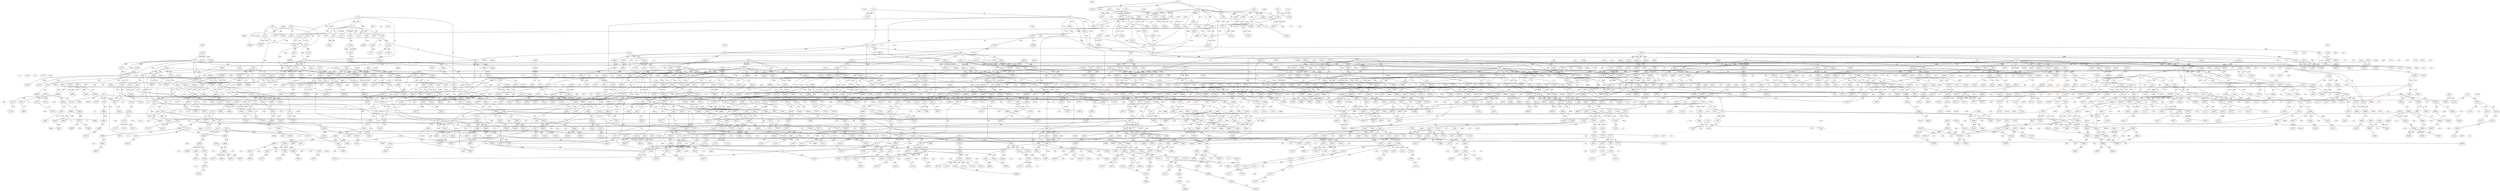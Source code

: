 graph {
  overlap=false
  bus1 [ label="27404" ]
  bus2 [ label="87580" ]
  bus3 [ label="1881" ]
  bus4 [ label="53471" ]
  bus5 [ label="3861" ]
  bus6 [ label="2491" ]
  bus7 [ label="21814" ]
  bus8 [ label="21024" ]
  bus9 [ label="18001" ]
  bus10 [ label="11404" ]
  bus11 [ label="29501" ]
  bus12 [ label="5031" ]
  bus13 [ label="68262" ]
  bus14 [ label="14061" ]
  bus15 [ label="22021" ]
  bus16 [ label="79080" ]
  bus17 [ label="3991" ]
  bus18 [ label="2562" ]
  bus19 [ label="26705" ]
  bus20 [ label="32822" ]
  bus21 [ label="3852" ]
  bus22 [ label="22671" ]
  bus23 [ label="87530" ]
  bus24 [ label="3841" ]
  bus25 [ label="33072" ]
  bus26 [ label="39421" ]
  bus27 [ label="70514" ]
  bus28 [ label="23601" ]
  bus29 [ label="87596" ]
  bus30 [ label="1941" ]
  bus31 [ label="25625" ]
  bus32 [ label="80511" ]
  bus33 [ label="5381" ]
  bus34 [ label="52234" ]
  bus35 [ label="40004" ]
  bus36 [ label="5301" ]
  bus37 [ label="22804" ]
  bus38 [ label="83011" ]
  bus39 [ label="71031" ]
  bus40 [ label="53674" ]
  bus41 [ label="19471" ]
  bus42 [ label="50014" ]
  bus43 [ label="5041" ]
  bus44 [ label="3081" ]
  bus45 [ label="52802" ]
  bus46 [ label="70030" ]
  bus47 [ label="78030" ]
  bus48 [ label="1721" ]
  bus49 [ label="13442" ]
  bus50 [ label="3401" ]
  bus51 [ label="52875" ]
  bus52 [ label="14002" ]
  bus53 [ label="75521" ]
  bus54 [ label="16374" ]
  bus55 [ label="54640" ]
  bus56 [ label="2321" ]
  bus57 [ label="28019" ]
  bus58 [ label="88511" ]
  bus59 [ label="14" ]
  bus60 [ label="1052" ]
  bus61 [ label="42244" ]
  bus62 [ label="1121" ]
  bus63 [ label="22221" ]
  bus64 [ label="52675" ]
  bus65 [ label="10470" ]
  bus66 [ label="79091" ]
  bus67 [ label="89534" ]
  bus68 [ label="32823" ]
  bus69 [ label="68564" ]
  bus70 [ label="33012" ]
  bus71 [ label="14502" ]
  bus72 [ label="16461" ]
  bus73 [ label="22501" ]
  bus74 [ label="2181" ]
  bus75 [ label="28071" ]
  bus76 [ label="53024" ]
  bus77 [ label="17077" ]
  bus78 [ label="21204" ]
  bus79 [ label="3321" ]
  bus80 [ label="38234" ]
  bus81 [ label="51472" ]
  bus82 [ label="2204" ]
  bus83 [ label="22371" ]
  bus84 [ label="36452" ]
  bus85 [ label="13424" ]
  bus86 [ label="33014" ]
  bus87 [ label="53612" ]
  bus88 [ label="39401" ]
  bus89 [ label="4722" ]
  bus90 [ label="87533" ]
  bus91 [ label="27004" ]
  bus92 [ label="75011" ]
  bus93 [ label="78511" ]
  bus94 [ label="16670" ]
  bus95 [ label="33971" ]
  bus96 [ label="70031" ]
  bus97 [ label="5462" ]
  bus98 [ label="2202" ]
  bus99 [ label="5172" ]
  bus100 [ label="13414" ]
  bus101 [ label="53673" ]
  bus102 [ label="3944" ]
  bus103 [ label="12872" ]
  bus104 [ label="17671" ]
  bus105 [ label="32210" ]
  bus106 [ label="2001" ]
  bus107 [ label="14802" ]
  bus108 [ label="16674" ]
  bus109 [ label="22292" ]
  bus110 [ label="81063" ]
  bus111 [ label="22234" ]
  bus112 [ label="68283" ]
  bus113 [ label="53412" ]
  bus114 [ label="35872" ]
  bus115 [ label="40601" ]
  bus116 [ label="22471" ]
  bus117 [ label="36474" ]
  bus118 [ label="49672" ]
  bus119 [ label="1231" ]
  bus120 [ label="13404" ]
  bus121 [ label="38071" ]
  bus122 [ label="15771" ]
  bus123 [ label="17431" ]
  bus124 [ label="55014" ]
  bus125 [ label="91012" ]
  bus126 [ label="74730" ]
  bus127 [ label="13415" ]
  bus128 [ label="4721" ]
  bus129 [ label="5051" ]
  bus130 [ label="38423" ]
  bus131 [ label="50573" ]
  bus132 [ label="12502" ]
  bus133 [ label="75830" ]
  bus134 [ label="53052" ]
  bus135 [ label="35237" ]
  bus136 [ label="32514" ]
  bus137 [ label="27412" ]
  bus138 [ label="13494" ]
  bus139 [ label="32023" ]
  bus140 [ label="75516" ]
  bus141 [ label="33902" ]
  bus142 [ label="22404" ]
  bus143 [ label="52812" ]
  bus144 [ label="32532" ]
  bus145 [ label="17044" ]
  bus146 [ label="25221" ]
  bus147 [ label="16622" ]
  bus148 [ label="17032" ]
  bus149 [ label="1271" ]
  bus150 [ label="12573" ]
  bus151 [ label="84412" ]
  bus152 [ label="22242" ]
  bus153 [ label="38601" ]
  bus154 [ label="19771" ]
  bus155 [ label="2101" ]
  bus156 [ label="1361" ]
  bus157 [ label="2301" ]
  bus158 [ label="49976" ]
  bus159 [ label="75810" ]
  bus160 [ label="5501" ]
  bus161 [ label="27813" ]
  bus162 [ label="36476" ]
  bus163 [ label="87583" ]
  bus164 [ label="15571" ]
  bus165 [ label="2771" ]
  bus166 [ label="1681" ]
  bus167 [ label="52671" ]
  bus168 [ label="54426" ]
  bus169 [ label="4041" ]
  bus170 [ label="36472" ]
  bus171 [ label="68314" ]
  bus172 [ label="32534" ]
  bus173 [ label="52614" ]
  bus174 [ label="32578" ]
  bus175 [ label="1731" ]
  bus176 [ label="71033" ]
  bus177 [ label="83592" ]
  bus178 [ label="12001" ]
  bus179 [ label="74511" ]
  bus180 [ label="80012" ]
  bus181 [ label="21261" ]
  bus182 [ label="1081" ]
  bus183 [ label="2761" ]
  bus184 [ label="5222" ]
  bus185 [ label="82530" ]
  bus186 [ label="1841" ]
  bus187 [ label="47402" ]
  bus188 [ label="87595" ]
  bus189 [ label="4501" ]
  bus190 [ label="5122" ]
  bus191 [ label="87532" ]
  bus192 [ label="51421" ]
  bus193 [ label="87535" ]
  bus194 [ label="53671" ]
  bus195 [ label="44623" ]
  bus196 [ label="12302" ]
  bus197 [ label="4731" ]
  bus198 [ label="13601" ]
  bus199 [ label="90062" ]
  bus200 [ label="20421" ]
  bus201 [ label="46870" ]
  bus202 [ label="52677" ]
  bus203 [ label="40801" ]
  bus204 [ label="78590" ]
  bus205 [ label="19004" ]
  bus206 [ label="52219" ]
  bus207 [ label="1151" ]
  bus208 [ label="52477" ]
  bus209 [ label="50604" ]
  bus210 [ label="21834" ]
  bus211 [ label="4761" ]
  bus212 [ label="49973" ]
  bus213 [ label="2121" ]
  bus214 [ label="32554" ]
  bus215 [ label="42102" ]
  bus216 [ label="10401" ]
  bus217 [ label="25404" ]
  bus218 [ label="2131" ]
  bus219 [ label="2141" ]
  bus220 [ label="22262" ]
  bus221 [ label="2571" ]
  bus222 [ label="15504" ]
  bus223 [ label="81810" ]
  bus224 [ label="38213" ]
  bus225 [ label="42501" ]
  bus226 [ label="4981" ]
  bus227 [ label="17423" ]
  bus228 [ label="11370" ]
  bus229 [ label="22422" ]
  bus230 [ label="26774" ]
  bus231 [ label="37501" ]
  bus232 [ label="78512" ]
  bus233 [ label="10274" ]
  bus234 [ label="54412" ]
  bus235 [ label="67066" ]
  bus236 [ label="15572" ]
  bus237 [ label="33422" ]
  bus238 [ label="68307" ]
  bus239 [ label="11224" ]
  bus240 [ label="32522" ]
  bus241 [ label="71032" ]
  bus242 [ label="89515" ]
  bus243 [ label="32604" ]
  bus244 [ label="4951" ]
  bus245 [ label="52734" ]
  bus246 [ label="51772" ]
  bus247 [ label="42475" ]
  bus248 [ label="3082" ]
  bus249 [ label="10212" ]
  bus250 [ label="32564" ]
  bus251 [ label="33002" ]
  bus252 [ label="21661" ]
  bus253 [ label="47601" ]
  bus254 [ label="38212" ]
  bus255 [ label="21854" ]
  bus256 [ label="49932" ]
  bus257 [ label="4491" ]
  bus258 [ label="55012" ]
  bus259 [ label="52404" ]
  bus260 [ label="13434" ]
  bus261 [ label="79030" ]
  bus262 [ label="3651" ]
  bus263 [ label="86280" ]
  bus264 [ label="89581" ]
  bus265 [ label="55004" ]
  bus266 [ label="54472" ]
  bus267 [ label="43704" ]
  bus268 [ label="2881" ]
  bus269 [ label="28604" ]
  bus270 [ label="76531" ]
  bus271 [ label="21844" ]
  bus272 [ label="81832" ]
  bus273 [ label="54404" ]
  bus274 [ label="84530" ]
  bus275 [ label="17802" ]
  bus276 [ label="27374" ]
  bus277 [ label="2841" ]
  bus278 [ label="68171" ]
  bus279 [ label="1602" ]
  bus280 [ label="32021" ]
  bus281 [ label="52612" ]
  bus282 [ label="52605" ]
  bus283 [ label="52074" ]
  bus284 [ label="4021" ]
  bus285 [ label="54623" ]
  bus286 [ label="22282" ]
  bus287 [ label="19773" ]
  bus288 [ label="4071" ]
  bus289 [ label="16411" ]
  bus290 [ label="90310" ]
  bus291 [ label="15010" ]
  bus292 [ label="39670" ]
  bus293 [ label="4242" ]
  bus294 [ label="16422" ]
  bus295 [ label="40461" ]
  bus296 [ label="49861" ]
  bus297 [ label="27722" ]
  bus298 [ label="25222" ]
  bus299 [ label="18471" ]
  bus300 [ label="3561" ]
  bus301 [ label="35661" ]
  bus302 [ label="33004" ]
  bus303 [ label="34301" ]
  bus304 [ label="5481" ]
  bus305 [ label="35875" ]
  bus306 [ label="42602" ]
  bus307 [ label="3201" ]
  bus308 [ label="22802" ]
  bus309 [ label="84030" ]
  bus310 [ label="35002" ]
  bus311 [ label="27372" ]
  bus312 [ label="30820" ]
  bus313 [ label="44804" ]
  bus314 [ label="1501" ]
  bus315 [ label="52214" ]
  bus316 [ label="15512" ]
  bus317 [ label="27473" ]
  bus318 [ label="82011" ]
  bus319 [ label="47874" ]
  bus320 [ label="13432" ]
  bus321 [ label="25624" ]
  bus322 [ label="1321" ]
  bus323 [ label="27801" ]
  bus324 [ label="4061" ]
  bus325 [ label="52876" ]
  bus326 [ label="2721" ]
  bus327 [ label="17061" ]
  bus328 [ label="38254" ]
  bus329 [ label="16612" ]
  bus330 [ label="1761" ]
  bus331 [ label="1981" ]
  bus332 [ label="27774" ]
  bus333 [ label="5142" ]
  bus334 [ label="83091" ]
  bus335 [ label="53472" ]
  bus336 [ label="49501" ]
  bus337 [ label="51301" ]
  bus338 [ label="83012" ]
  bus339 [ label="37601" ]
  bus340 [ label="35824" ]
  bus341 [ label="35232" ]
  bus342 [ label="49980" ]
  bus343 [ label="70506" ]
  bus344 [ label="13604" ]
  bus345 [ label="3221" ]
  bus346 [ label="3581" ]
  bus347 [ label="11204" ]
  bus348 [ label="28611" ]
  bus349 [ label="17012" ]
  bus350 [ label="11252" ]
  bus351 [ label="52816" ]
  bus352 [ label="85593" ]
  bus353 [ label="52772" ]
  bus354 [ label="15704" ]
  bus355 [ label="14404" ]
  bus356 [ label="86311" ]
  bus357 [ label="4441" ]
  bus358 [ label="1631" ]
  bus359 [ label="38214" ]
  bus360 [ label="71511" ]
  bus361 [ label="71080" ]
  bus362 [ label="17810" ]
  bus363 [ label="16011" ]
  bus364 [ label="21871" ]
  bus365 [ label="46822" ]
  bus366 [ label="54424" ]
  bus367 [ label="52694" ]
  bus368 [ label="68298" ]
  bus369 [ label="82511" ]
  bus370 [ label="27474" ]
  bus371 [ label="35223" ]
  bus372 [ label="55071" ]
  bus373 [ label="89535" ]
  bus374 [ label="1931" ]
  bus375 [ label="10602" ]
  bus376 [ label="38264" ]
  bus377 [ label="4211" ]
  bus378 [ label="38002" ]
  bus379 [ label="3621" ]
  bus380 [ label="19473" ]
  bus381 [ label="25623" ]
  bus382 [ label="49952" ]
  bus383 [ label="55072" ]
  bus384 [ label="53042" ]
  bus385 [ label="53402" ]
  bus386 [ label="75080" ]
  bus387 [ label="14619" ]
  bus388 [ label="4481" ]
  bus389 [ label="52861" ]
  bus390 [ label="36272" ]
  bus391 [ label="77590" ]
  bus392 [ label="52676" ]
  bus393 [ label="3122" ]
  bus394 [ label="4382" ]
  bus395 [ label="3942" ]
  bus396 [ label="16675" ]
  bus397 [ label="21842" ]
  bus398 [ label="28804" ]
  bus399 [ label="46814" ]
  bus400 [ label="68313" ]
  bus401 [ label="17411" ]
  bus402 [ label="90361" ]
  bus403 [ label="31001" ]
  bus404 [ label="14412" ]
  bus405 [ label="52673" ]
  bus406 [ label="53002" ]
  bus407 [ label="17421" ]
  bus408 [ label="40471" ]
  bus409 [ label="49524" ]
  bus410 [ label="55201" ]
  bus411 [ label="22276" ]
  bus412 [ label="53034" ]
  bus413 [ label="52654" ]
  bus414 [ label="87590" ]
  bus415 [ label="27703" ]
  bus416 [ label="35224" ]
  bus417 [ label="49982" ]
  bus418 [ label="12" ]
  bus419 [ label="28261" ]
  bus420 [ label="38241" ]
  bus421 [ label="26802" ]
  bus422 [ label="89591" ]
  bus423 [ label="83590" ]
  bus424 [ label="16377" ]
  bus425 [ label="80011" ]
  bus426 [ label="26701" ]
  bus427 [ label="5361" ]
  bus428 [ label="19318" ]
  bus429 [ label="35211" ]
  bus430 [ label="1301" ]
  bus431 [ label="18601" ]
  bus432 [ label="12371" ]
  bus433 [ label="71090" ]
  bus434 [ label="22215" ]
  bus435 [ label="52714" ]
  bus436 [ label="2401" ]
  bus437 [ label="35071" ]
  bus438 [ label="70520" ]
  bus439 [ label="86030" ]
  bus440 [ label="54801" ]
  bus441 [ label="18614" ]
  bus442 [ label="4522" ]
  bus443 [ label="38242" ]
  bus444 [ label="31019" ]
  bus445 [ label="71091" ]
  bus446 [ label="27422" ]
  bus447 [ label="18004" ]
  bus448 [ label="83090" ]
  bus449 [ label="54401" ]
  bus450 [ label="35771" ]
  bus451 [ label="72010" ]
  bus452 [ label="21802" ]
  bus453 [ label="90320" ]
  bus454 [ label="22252" ]
  bus455 [ label="30822" ]
  bus456 [ label="40001" ]
  bus457 [ label="53072" ]
  bus458 [ label="16375" ]
  bus459 [ label="1541" ]
  bus460 [ label="11271" ]
  bus461 [ label="31071" ]
  bus462 [ label="81830" ]
  bus463 [ label="1581" ]
  bus464 [ label="42674" ]
  bus465 [ label="52878" ]
  bus466 [ label="52201" ]
  bus467 [ label="71034" ]
  bus468 [ label="52664" ]
  bus469 [ label="18834" ]
  bus470 [ label="26709" ]
  bus471 [ label="49001" ]
  bus472 [ label="16662" ]
  bus473 [ label="4901" ]
  bus474 [ label="53672" ]
  bus475 [ label="19702" ]
  bus476 [ label="88512" ]
  bus477 [ label="28204" ]
  bus478 [ label="83510" ]
  bus479 [ label="27204" ]
  bus480 [ label="75530" ]
  bus481 [ label="2671" ]
  bus482 [ label="27805" ]
  bus483 [ label="14034" ]
  bus484 [ label="21371" ]
  bus485 [ label="27281" ]
  bus486 [ label="19071" ]
  bus487 [ label="85510" ]
  bus488 [ label="89593" ]
  bus489 [ label="3611" ]
  bus490 [ label="86220" ]
  bus491 [ label="36471" ]
  bus492 [ label="1071" ]
  bus493 [ label="4621" ]
  bus494 [ label="68222" ]
  bus495 [ label="52634" ]
  bus496 [ label="27712" ]
  bus497 [ label="5131" ]
  bus498 [ label="35004" ]
  bus499 [ label="46834" ]
  bus500 [ label="3934" ]
  bus501 [ label="43401" ]
  bus502 [ label="21414" ]
  bus503 [ label="5281" ]
  bus504 [ label="79090" ]
  bus505 [ label="47004" ]
  bus506 [ label="12702" ]
  bus507 [ label="87592" ]
  bus508 [ label="39675" ]
  bus509 [ label="21614" ]
  bus510 [ label="46824" ]
  bus511 [ label="84512" ]
  bus512 [ label="16312" ]
  bus513 [ label="1451" ]
  bus514 [ label="75032" ]
  bus515 [ label="23612" ]
  bus516 [ label="49972" ]
  bus517 [ label="89531" ]
  bus518 [ label="35231" ]
  bus519 [ label="18804" ]
  bus520 [ label="13454" ]
  bus521 [ label="29671" ]
  bus522 [ label="32824" ]
  bus523 [ label="83531" ]
  bus524 [ label="32512" ]
  bus525 [ label="28871" ]
  bus526 [ label="76012" ]
  bus527 [ label="21873" ]
  bus528 [ label="84011" ]
  bus529 [ label="42212" ]
  bus530 [ label="41002" ]
  bus531 [ label="70508" ]
  bus532 [ label="4943" ]
  bus533 [ label="1641" ]
  bus534 [ label="15534" ]
  bus535 [ label="19971" ]
  bus536 [ label="1021" ]
  bus537 [ label="1141" ]
  bus538 [ label="36422" ]
  bus539 [ label="42202" ]
  bus540 [ label="13472" ]
  bus541 [ label="4651" ]
  bus542 [ label="32577" ]
  bus543 [ label="2221" ]
  bus544 [ label="35822" ]
  bus545 [ label="44001" ]
  bus546 [ label="3061" ]
  bus547 [ label="3981" ]
  bus548 [ label="2681" ]
  bus549 [ label="19073" ]
  bus550 [ label="81010" ]
  bus551 [ label="29672" ]
  bus552 [ label="50421" ]
  bus553 [ label="22610" ]
  bus554 [ label="79082" ]
  bus555 [ label="3282" ]
  bus556 [ label="21824" ]
  bus557 [ label="49974" ]
  bus558 [ label="75090" ]
  bus559 [ label="50019" ]
  bus560 [ label="70094" ]
  bus561 [ label="87582" ]
  bus562 [ label="1661" ]
  bus563 [ label="43671" ]
  bus564 [ label="75093" ]
  bus565 [ label="1181" ]
  bus566 [ label="5071" ]
  bus567 [ label="1122" ]
  bus568 [ label="3200" ]
  bus569 [ label="15522" ]
  bus570 [ label="18812" ]
  bus571 [ label="38233" ]
  bus572 [ label="22432" ]
  bus573 [ label="5202" ]
  bus574 [ label="54630" ]
  bus575 [ label="40761" ]
  bus576 [ label="2861" ]
  bus577 [ label="2972" ]
  bus578 [ label="71011" ]
  bus579 [ label="4251" ]
  bus580 [ label="22814" ]
  bus581 [ label="79081" ]
  bus582 [ label="3421" ]
  bus583 [ label="49502" ]
  bus584 [ label="1781" ]
  bus585 [ label="76532" ]
  bus586 [ label="21822" ]
  bus587 [ label="88011" ]
  bus588 [ label="5251" ]
  bus589 [ label="26722" ]
  bus590 [ label="4961" ]
  bus591 [ label="11221" ]
  bus592 [ label="52804" ]
  bus593 [ label="16022" ]
  bus594 [ label="1381" ]
  bus595 [ label="19372" ]
  bus596 [ label="13802" ]
  bus597 [ label="5141" ]
  bus598 [ label="1871" ]
  bus599 [ label="2581" ]
  bus600 [ label="2481" ]
  bus601 [ label="26700" ]
  bus602 [ label="17073" ]
  bus603 [ label="35804" ]
  bus604 [ label="2241" ]
  bus605 [ label="19472" ]
  bus606 [ label="74090" ]
  bus607 [ label="18404" ]
  bus608 [ label="35862" ]
  bus609 [ label="82001" ]
  bus610 [ label="1742" ]
  bus611 [ label="2941" ]
  bus612 [ label="15524" ]
  bus613 [ label="16614" ]
  bus614 [ label="19504" ]
  bus615 [ label="12802" ]
  bus616 [ label="38421" ]
  bus617 [ label="88012" ]
  bus618 [ label="89510" ]
  bus619 [ label="89532" ]
  bus620 [ label="40602" ]
  bus621 [ label="88030" ]
  bus622 [ label="28601" ]
  bus623 [ label="15514" ]
  bus624 [ label="22419" ]
  bus625 [ label="90511" ]
  bus626 [ label="19970" ]
  bus627 [ label="4101" ]
  bus628 [ label="2361" ]
  bus629 [ label="17302" ]
  bus630 [ label="49474" ]
  bus631 [ label="72511" ]
  bus632 [ label="17422" ]
  bus633 [ label="22254" ]
  bus634 [ label="16671" ]
  bus635 [ label="81520" ]
  bus636 [ label="3501" ]
  bus637 [ label="1821" ]
  bus638 [ label="27472" ]
  bus639 [ label="36201" ]
  bus640 [ label="46873" ]
  bus641 [ label="27812" ]
  bus642 [ label="74712" ]
  bus643 [ label="43774" ]
  bus644 [ label="12873" ]
  bus645 [ label="68282" ]
  bus646 [ label="50901" ]
  bus647 [ label="13479" ]
  bus648 [ label="3361" ]
  bus649 [ label="3381" ]
  bus650 [ label="16371" ]
  bus651 [ label="26773" ]
  bus652 [ label="4681" ]
  bus653 [ label="4911" ]
  bus654 [ label="3541" ]
  bus655 [ label="19712" ]
  bus656 [ label="2281" ]
  bus657 [ label="53613" ]
  bus658 [ label="5321" ]
  bus659 [ label="3241" ]
  bus660 [ label="46501" ]
  bus661 [ label="70032" ]
  bus662 [ label="13422" ]
  bus663 [ label="18604" ]
  bus664 [ label="11244" ]
  bus665 [ label="75010" ]
  bus666 [ label="86312" ]
  bus667 [ label="5341" ]
  bus668 [ label="68414" ]
  bus669 [ label="22861" ]
  bus670 [ label="1861" ]
  bus671 [ label="15402" ]
  bus672 [ label="46210" ]
  bus673 [ label="89312" ]
  bus674 [ label="71012" ]
  bus675 [ label="18010" ]
  bus676 [ label="42234" ]
  bus677 [ label="52873" ]
  bus678 [ label="80512" ]
  bus679 [ label="42204" ]
  bus680 [ label="77591" ]
  bus681 [ label="82012" ]
  bus682 [ label="67045" ]
  bus683 [ label="42604" ]
  bus684 [ label="26712" ]
  bus685 [ label="77530" ]
  bus686 [ label="83030" ]
  bus687 [ label="90020" ]
  bus688 [ label="21071" ]
  bus689 [ label="54471" ]
  bus690 [ label="22261" ]
  bus691 [ label="13471" ]
  bus692 [ label="70580" ]
  bus693 [ label="4401" ]
  bus694 [ label="4472" ]
  bus695 [ label="75890" ]
  bus696 [ label="21402" ]
  bus697 [ label="15702" ]
  bus698 [ label="51801" ]
  bus699 [ label="53804" ]
  bus700 [ label="4384" ]
  bus701 [ label="52476" ]
  bus702 [ label="40061" ]
  bus703 [ label="3961" ]
  bus704 [ label="27219" ]
  bus705 [ label="13474" ]
  bus706 [ label="3202" ]
  bus707 [ label="16373" ]
  bus708 [ label="40404" ]
  bus709 [ label="52712" ]
  bus710 [ label="22274" ]
  bus711 [ label="30804" ]
  bus712 [ label="38202" ]
  bus713 [ label="38224" ]
  bus714 [ label="85020" ]
  bus715 [ label="90011" ]
  bus716 [ label="1901" ]
  bus717 [ label="23019" ]
  bus718 [ label="49975" ]
  bus719 [ label="3301" ]
  bus720 [ label="29673" ]
  bus721 [ label="49504" ]
  bus722 [ label="19084" ]
  bus723 [ label="49802" ]
  bus724 [ label="3091" ]
  bus725 [ label="28834" ]
  bus726 [ label="53401" ]
  bus727 [ label="70080" ]
  bus728 [ label="75092" ]
  bus729 [ label="16372" ]
  bus730 [ label="27002" ]
  bus731 [ label="80532" ]
  bus732 [ label="25604" ]
  bus733 [ label="21012" ]
  bus734 [ label="13417" ]
  bus735 [ label="3842" ]
  bus736 [ label="35074" ]
  bus737 [ label="1951" ]
  bus738 [ label="10273" ]
  bus739 [ label="3801" ]
  bus740 [ label="49832" ]
  bus741 [ label="47902" ]
  bus742 [ label="2563" ]
  bus743 [ label="4371" ]
  bus744 [ label="19317" ]
  bus745 [ label="16110" ]
  bus746 [ label="19322" ]
  bus747 [ label="36421" ]
  bus748 [ label="53014" ]
  bus749 [ label="44681" ]
  bus750 [ label="4461" ]
  bus751 [ label="12804" ]
  bus752 [ label="2742" ]
  bus753 [ label="89330" ]
  bus754 [ label="89582" ]
  bus755 [ label="1062" ]
  bus756 [ label="43602" ]
  bus757 [ label="76513" ]
  bus758 [ label="85590" ]
  bus759 [ label="90530" ]
  bus760 [ label="2042" ]
  bus761 [ label="53624" ]
  bus762 [ label="21812" ]
  bus763 [ label="79032" ]
  bus764 [ label="51410" ]
  bus765 [ label="26702" ]
  bus766 [ label="14402" ]
  bus767 [ label="52700" ]
  bus768 [ label="22302" ]
  bus769 [ label="43619" ]
  bus770 [ label="1991" ]
  bus771 [ label="17074" ]
  bus772 [ label="38804" ]
  bus773 [ label="36473" ]
  bus774 [ label="4941" ]
  bus775 [ label="10213" ]
  bus776 [ label="19085" ]
  bus777 [ label="21801" ]
  bus778 [ label="36432" ]
  bus779 [ label="12814" ]
  bus780 [ label="55013" ]
  bus781 [ label="45101" ]
  bus782 [ label="15772" ]
  bus783 [ label="26772" ]
  bus784 [ label="10204" ]
  bus785 [ label="52724" ]
  bus786 [ label="14073" ]
  bus787 [ label="47261" ]
  bus788 [ label="19371" ]
  bus789 [ label="2731" ]
  bus790 [ label="4351" ]
  bus791 [ label="35604" ]
  bus792 [ label="52732" ]
  bus793 [ label="54414" ]
  bus794 [ label="21811" ]
  bus795 [ label="86590" ]
  bus796 [ label="53802" ]
  bus797 [ label="5241" ]
  bus798 [ label="5521" ]
  bus799 [ label="18204" ]
  bus800 [ label="19081" ]
  bus801 [ label="52702" ]
  bus802 [ label="23621" ]
  bus803 [ label="23001" ]
  bus804 [ label="50004" ]
  bus805 [ label="86221" ]
  bus806 [ label="16379" ]
  bus807 [ label="49101" ]
  bus808 [ label="52871" ]
  bus809 [ label="89533" ]
  bus810 [ label="1251" ]
  bus811 [ label="21872" ]
  bus812 [ label="49422" ]
  bus813 [ label="36462" ]
  bus814 [ label="70033" ]
  bus815 [ label="27773" ]
  bus816 [ label="35873" ]
  bus817 [ label="32504" ]
  bus818 [ label="35818" ]
  bus819 [ label="79031" ]
  bus820 [ label="75514" ]
  bus821 [ label="38211" ]
  bus822 [ label="52774" ]
  bus823 [ label="24002" ]
  bus824 [ label="16202" ]
  bus825 [ label="4741" ]
  bus826 [ label="84590" ]
  bus827 [ label="52211" ]
  bus828 [ label="18472" ]
  bus829 [ label="39473" ]
  bus830 [ label="17075" ]
  bus831 [ label="83031" ]
  bus832 [ label="36402" ]
  bus833 [ label="77090" ]
  bus834 [ label="22412" ]
  bus835 [ label="21804" ]
  bus836 [ label="16672" ]
  bus837 [ label="38812" ]
  bus838 [ label="43821" ]
  bus839 [ label="27410" ]
  bus840 [ label="82004" ]
  bus841 [ label="52212" ]
  bus842 [ label="83591" ]
  bus843 [ label="89201" ]
  bus844 [ label="49571" ]
  bus845 [ label="19312" ]
  bus846 [ label="18802" ]
  bus847 [ label="1601" ]
  bus848 [ label="70505" ]
  bus849 [ label="38272" ]
  bus850 [ label="3601" ]
  bus851 [ label="2541" ]
  bus852 [ label="20201" ]
  bus853 [ label="52815" ]
  bus854 [ label="27702" ]
  bus855 [ label="10261" ]
  bus856 [ label="35261" ]
  bus857 [ label="49922" ]
  bus858 [ label="17010" ]
  bus859 [ label="10671" ]
  bus860 [ label="81562" ]
  bus861 [ label="19014" ]
  bus862 [ label="40462" ]
  bus863 [ label="1221" ]
  bus864 [ label="33421" ]
  bus865 [ label="10210" ]
  bus866 [ label="22222" ]
  bus867 [ label="23604" ]
  bus868 [ label="47222" ]
  bus869 [ label="54402" ]
  bus870 [ label="84012" ]
  bus871 [ label="89580" ]
  bus872 [ label="90012" ]
  bus873 [ label="38271" ]
  bus874 [ label="54425" ]
  bus875 [ label="38273" ]
  bus876 [ label="68306" ]
  bus877 [ label="3821" ]
  bus878 [ label="11302" ]
  bus879 [ label="34001" ]
  bus880 [ label="21864" ]
  bus881 [ label="20021" ]
  bus882 [ label="11242" ]
  bus883 [ label="28002" ]
  bus884 [ label="1611" ]
  bus885 [ label="70515" ]
  bus886 [ label="52814" ]
  bus887 [ label="42214" ]
  bus888 [ label="33201" ]
  bus889 [ label="2161" ]
  bus890 [ label="10673" ]
  bus891 [ label="55002" ]
  bus892 [ label="91032" ]
  bus893 [ label="38424" ]
  bus894 [ label="3781" ]
  bus895 [ label="68536" ]
  bus896 [ label="27421" ]
  bus897 [ label="4281" ]
  bus898 [ label="4261" ]
  bus899 [ label="50274" ]
  bus900 [ label="15" ]
  bus901 [ label="2251" ]
  bus902 [ label="53615" ]
  bus903 [ label="25611" ]
  bus904 [ label="10604" ]
  bus905 [ label="76514" ]
  bus906 [ label="14022" ]
  bus907 [ label="16618" ]
  bus908 [ label="38232" ]
  bus909 [ label="43672" ]
  bus910 [ label="21412" ]
  bus911 [ label="43724" ]
  bus912 [ label="46224" ]
  bus913 [ label="32821" ]
  bus914 [ label="4781" ]
  bus915 [ label="10472" ]
  bus916 [ label="3342" ]
  bus917 [ label="38422" ]
  bus918 [ label="32204" ]
  bus919 [ label="89583" ]
  bus920 [ label="36412" ]
  bus921 [ label="36001" ]
  bus922 [ label="68413" ]
  bus923 [ label="10" ]
  bus924 [ label="1351" ]
  bus925 [ label="13001" ]
  bus926 [ label="28812" ]
  bus927 [ label="13444" ]
  bus928 [ label="31271" ]
  bus929 [ label="21404" ]
  bus930 [ label="74012" ]
  bus931 [ label="11461" ]
  bus932 [ label="71590" ]
  bus933 [ label="84511" ]
  bus934 [ label="19082" ]
  bus935 [ label="77010" ]
  bus936 [ label="68230" ]
  bus937 [ label="18412" ]
  bus938 [ label="28421" ]
  bus939 [ label="31011" ]
  bus940 [ label="16462" ]
  bus941 [ label="52204" ]
  bus942 [ label="32576" ]
  bus943 [ label="42271" ]
  bus944 [ label="1921" ]
  bus945 [ label="35877" ]
  bus946 [ label="41102" ]
  bus947 [ label="46804" ]
  bus948 [ label="52778" ]
  bus949 [ label="36442" ]
  bus950 [ label="52813" ]
  bus951 [ label="79010" ]
  bus952 [ label="52604" ]
  bus953 [ label="68563" ]
  bus954 [ label="77531" ]
  bus955 [ label="47221" ]
  bus956 [ label="85592" ]
  bus957 [ label="26711" ]
  bus958 [ label="28201" ]
  bus959 [ label="86511" ]
  bus960 [ label="13477" ]
  bus961 [ label="75091" ]
  bus962 [ label="12370" ]
  bus963 [ label="46801" ]
  bus964 [ label="79015" ]
  bus965 [ label="44624" ]
  bus966 [ label="14604" ]
  bus967 [ label="27471" ]
  bus968 [ label="50012" ]
  bus969 [ label="35871" ]
  bus970 [ label="10272" ]
  bus971 [ label="21601" ]
  bus972 [ label="87584" ]
  bus973 [ label="21372" ]
  bus974 [ label="89590" ]
  bus975 [ label="68223" ]
  bus976 [ label="14024" ]
  bus977 [ label="49971" ]
  bus978 [ label="46504" ]
  bus979 [ label="1041" ]
  bus980 [ label="49421" ]
  bus981 [ label="13" ]
  bus982 [ label="5464" ]
  bus983 [ label="10674" ]
  bus984 [ label="23614" ]
  bus985 [ label="33034" ]
  bus986 [ label="28814" ]
  bus987 [ label="72530" ]
  bus988 [ label="15573" ]
  bus989 [ label="32544" ]
  bus990 [ label="84490" ]
  bus991 [ label="31002" ]
  bus992 [ label="35238" ]
  bus993 [ label="19083" ]
  bus994 [ label="71512" ]
  bus995 [ label="3954" ]
  bus996 [ label="55073" ]
  bus997 [ label="22264" ]
  bus998 [ label="47873" ]
  bus999 [ label="40771" ]
  bus1000 [ label="90512" ]
  bus1001 [ label="47871" ]
  bus1002 [ label="23611" ]
  bus1003 [ label="40412" ]
  bus1004 [ label="3391" ]
  bus1005 [ label="49662" ]
  bus1006 [ label="87591" ]
  bus1007 [ label="13402" ]
  bus1008 [ label="53404" ]
  bus1009 [ label="16302" ]
  bus1010 [ label="15801" ]
  bus1011 [ label="50276" ]
  bus1012 [ label="31014" ]
  bus1013 [ label="52674" ]
  bus1014 [ label="11202" ]
  bus1015 [ label="46875" ]
  bus1016 [ label="70513" ]
  bus1017 [ label="89516" ]
  bus1018 [ label="22275" ]
  bus1019 [ label="87531" ]
  bus1020 [ label="17204" ]
  bus1021 [ label="1072" ]
  bus1022 [ label="1801" ]
  bus1023 [ label="16602" ]
  bus1024 [ label="32661" ]
  bus1025 [ label="4991" ]
  bus1026 [ label="83530" ]
  bus1027 [ label="14401" ]
  bus1028 [ label="10275" ]
  bus1029 [ label="17004" ]
  bus1030 [ label="16661" ]
  bus1031 [ label="54411" ]
  bus1032 [ label="32542" ]
  bus1033 [ label="1131" ]
  bus1034 [ label="72512" ]
  bus1035 [ label="75562" ]
  bus1036 [ label="81062" ]
  bus1037 [ label="53871" ]
  bus1038 [ label="42673" ]
  bus1039 [ label="75522" ]
  bus1040 [ label="70562" ]
  bus1041 [ label="20422" ]
  bus1042 [ label="43712" ]
  bus1043 [ label="52705" ]
  bus1044 [ label="70510" ]
  bus1045 [ label="11371" ]
  bus1046 [ label="2852" ]
  bus1047 [ label="70507" ]
  bus1048 [ label="1441" ]
  bus1049 [ label="21604" ]
  bus1050 [ label="14804" ]
  bus1051 [ label="15502" ]
  bus1052 [ label="2701" ]
  bus1053 [ label="19204" ]
  bus1054 [ label="1201" ]
  bus1055 [ label="4221" ]
  bus1056 [ label="5181" ]
  bus1057 [ label="2231" ]
  bus1058 [ label="10276" ]
  bus1059 [ label="50574" ]
  bus1060 [ label="11" ]
  bus1061 [ label="5271" ]
  bus1062 [ label="53616" ]
  bus1063 [ label="1701" ]
  bus1064 [ label="28873" ]
  bus1065 [ label="35662" ]
  bus1066 [ label="70390" ]
  bus1067 [ label="22232" ]
  bus1068 [ label="77030" ]
  bus1069 [ label="17462" ]
  bus1070 [ label="13011" ]
  bus1071 [ label="28571" ]
  bus1072 [ label="51473" ]
  bus1073 [ label="30826" ]
  bus1074 [ label="3281" ]
  bus1075 [ label="22871" ]
  bus1076 [ label="1971" ]
  bus1077 [ label="13804" ]
  bus1078 [ label="70504" ]
  bus1079 [ label="87594" ]
  bus1080 [ label="18701" ]
  bus1081 [ label="5091" ]
  bus1082 [ label="75030" ]
  bus1083 [ label="14414" ]
  bus1084 [ label="74030" ]
  bus1085 [ label="80531" ]
  bus1086 [ label="82020" ]
  bus1087 [ label="2052" ]
  bus1088 [ label="12572" ]
  bus1089 [ label="12874" ]
  bus1090 [ label="20411" ]
  bus1091 [ label="70010" ]
  bus1092 [ label="54621" ]
  bus1093 [ label="5001" ]
  bus1094 [ label="77510" ]
  bus1095 [ label="22022" ]
  bus1096 [ label="3521" ]
  bus1097 [ label="1101" ]
  bus1098 [ label="5042" ]
  bus1099 [ label="28872" ]
  bus1100 [ label="85530" ]
  bus1101 [ label="3851" ]
  bus1102 [ label="35812" ]
  bus1103 [ label="22201" ]
  bus1104 [ label="2951" ]
  bus1105 [ label="19772" ]
  bus1106 [ label="10421" ]
  bus1107 [ label="27402" ]
  bus1108 [ label="3642" ]
  bus1109 [ label="33801" ]
  bus1110 [ label="32022" ]
  bus1111 [ label="89030" ]
  bus1112 [ label="16021" ]
  bus1113 [ label="35404" ]
  bus1114 [ label="19072" ]
  bus1115 [ label="18402" ]
  bus1116 [ label="70516" ]
  bus1117 [ label="10271" ]
  bus1118 [ label="10473" ]
  bus1119 [ label="1421" ]
  bus1120 [ label="17672" ]
  bus1121 [ label="35861" ]
  bus1122 [ label="19972" ]
  bus1123 [ label="70561" ]
  bus1124 [ label="38004" ]
  bus1125 [ label="49804" ]
  bus1126 [ label="22204" ]
  bus1127 [ label="13501" ]
  bus1128 [ label="32570" ]
  bus1129 [ label="19974" ]
  bus1130 [ label="11234" ]
  bus1131 [ label="46854" ]
  bus1132 [ label="52661" ]
  bus1133 [ label="28874" ]
  bus1134 [ label="74011" ]
  bus1135 [ label="47802" ]
  bus1136 [ label="4001" ]
  bus1137 [ label="49814" ]
  bus1138 [ label="74561" ]
  bus1139 [ label="32810" ]
  bus1140 [ label="27302" ]
  bus1141 [ label="2821" ]
  bus1142 [ label="5022" ]
  bus1143 [ label="1711" ]
  bus1144 [ label="52624" ]
  bus1145 [ label="51804" ]
  bus1146 [ label="84411" ]
  bus1147 [ label="22224" ]
  bus1148 [ label="21624" ]
  bus1149 [ label="27772" ]
  bus1150 [ label="38203" ]
  bus1151 [ label="79016" ]
  bus1152 [ label="22473" ]
  bus1153 [ label="32461" ]
  bus1154 [ label="51422" ]
  bus1155 [ label="52602" ]
  bus1156 [ label="5441" ]
  bus1157 [ label="42672" ]
  bus1158 [ label="52794" ]
  bus1159 [ label="4081" ]
  bus1160 [ label="52224" ]
  bus1161 [ label="88530" ]
  bus1162 [ label="1741" ]
  bus1163 [ label="30824" ]
  bus1164 [ label="38802" ]
  bus1165 [ label="52684" ]
  bus1166 [ label="26710" ]
  bus1167 [ label="67102" ]
  bus1168 [ label="2021" ]
  bus1169 [ label="70311" ]
  bus1170 [ label="52615" ]
  bus1171 [ label="27871" ]
  bus1172 [ label="53204" ]
  bus1173 [ label="19101" ]
  bus1174 [ label="32404" ]
  bus1175 [ label="72590" ]
  bus1176 [ label="82003" ]
  bus1177 [ label="15001" ]
  bus1178 [ label="2002" ]
  bus1179 [ label="1391" ]
  bus1180 [ label="53061" ]
  bus1181 [ label="32201" ]
  bus1182 [ label="81020" ]
  bus1183 [ label="22472" ]
  bus1184 [ label="74711" ]
  bus1185 [ label="3101" ]
  bus1186 [ label="1642" ]
  bus1187 [ label="46874" ]
  bus1188 [ label="52271" ]
  bus1189 [ label="33071" ]
  bus1190 [ label="2522" ]
  bus1191 [ label="38204" ]
  bus1192 [ label="13475" ]
  bus1193 [ label="14471" ]
  bus1194 [ label="35814" ]
  bus1195 [ label="16421" ]
  bus1196 [ label="49902" ]
  bus1197 [ label="70091" ]
  bus1198 [ label="19601" ]
  bus1199 [ label="1651" ]
  bus1200 [ label="38871" ]
  bus1201 [ label="16424" ]
  bus1202 [ label="1961" ]
  bus1203 [ label="53201" ]
  bus1204 [ label="39801" ]
  bus1205 [ label="42802" ]
  bus1206 [ label="75510" ]
  bus1207 [ label="52874" ]
  bus1208 [ label="14204" ]
  bus1209 [ label="87534" ]
  bus1210 [ label="14871" ]
  bus1211 [ label="1911" ]
  bus1212 [ label="52625" ]
  bus1213 [ label="16601" ]
  bus1214 [ label="4111" ]
  bus1215 [ label="3261" ]
  bus1216 [ label="74520" ]
  bus1217 [ label="89231" ]
  bus1218 [ label="38012" ]
  bus1219 [ label="16901" ]
  bus1220 [ label="51771" ]
  bus1221 [ label="11201" ]
  bus1222 [ label="19302" ]
  bus1223 [ label="68547" ]
  bus1224 [ label="76533" ]
  bus1225 [ label="3871" ]
  bus1226 [ label="3203" ]
  bus1227 [ label="89202" ]
  bus1228 [ label="1401" ]
  bus1229 [ label="40204" ]
  bus1230 [ label="46812" ]
  bus1231 [ label="4341" ]
  bus1232 [ label="91031" ]
  bus1233 [ label="22211" ]
  bus1234 [ label="14472" ]
  bus1235 [ label="35813" ]
  bus1236 [ label="49942" ]
  bus1237 [ label="2261" ]
  bus1238 [ label="13412" ]
  bus1239 [ label="44814" ]
  bus1240 [ label="70330" ]
  bus1241 [ label="42404" ]
  bus1242 [ label="3341" ]
  bus1243 [ label="74563" ]
  bus1244 [ label="5061" ]
  bus1245 [ label="4471" ]
  bus1246 [ label="68300" ]
  bus1247 [ label="71530" ]
  bus1248 [ label="26771" ]
  bus1249 [ label="38201" ]
  bus1250 [ label="74562" ]
  bus1251 [ label="81510" ]
  bus1252 [ label="2842" ]
  bus1253 [ label="1281" ]
  bus1254 [ label="13484" ]
  bus1255 [ label="11254" ]
  bus1256 [ label="35815" ]
  bus1257 [ label="28271" ]
  bus1258 [ label="28824" ]
  bus1259 [ label="49512" ]
  bus1260 [ label="40773" ]
  bus1261 [ label="54624" ]
  bus1262 [ label="27604" ]
  bus1263 [ label="1551" ]
  bus1264 [ label="36475" ]
  bus1265 [ label="39472" ]
  bus1266 [ label="68566" ]
  bus1267 [ label="4201" ]
  bus1268 [ label="27361" ]
  bus1269 [ label="14461" ]
  bus1270 [ label="84430" ]
  bus1271 [ label="12571" ]
  bus1272 [ label="13614" ]
  bus1273 [ label="22672" ]
  bus1274 [ label="70312" ]
  bus1275 [ label="89530" ]
  bus1276 [ label="10471" ]
  bus1277 [ label="25621" ]
  bus1278 [ label="10205" ]
  bus1279 [ label="52072" ]
  bus1280 [ label="15532" ]
  bus1281 [ label="2081" ]
  bus1282 [ label="2521" ]
  bus1283 [ label="2741" ]
  bus1284 [ label="32502" ]
  bus1285 [ label="87593" ]
  bus1286 [ label="3431" ]
  bus1287 [ label="30671" ]
  bus1288 [ label="16873" ]
  bus1289 [ label="13464" ]
  bus1290 [ label="46214" ]
  bus1291 [ label="70090" ]
  bus1292 [ label="76031" ]
  bus1293 [ label="90061" ]
  bus1294 [ label="10619" ]
  bus1295 [ label="87510" ]
  bus1296 [ label="1341" ]
  bus1297 [ label="2962" ]
  bus1298 [ label="3941" ]
  bus1299 [ label="31004" ]
  bus1300 [ label="5221" ]
  bus1301 [ label="1621" ]
  bus1302 [ label="49613" ]
  bus1303 [ label="22273" ]
  bus1304 [ label="80030" ]
  bus1305 [ label="38014" ]
  bus1306 [ label="35802" ]
  bus1307 [ label="19973" ]
  bus1308 [ label="32524" ]
  bus1309 [ label="3209" ]
  bus1310 [ label="86512" ]
  bus1311 [ label="46802" ]
  bus1312 [ label="89592" ]
  bus1313 [ label="91011" ]
  bus1314 [ label="16571" ]
  bus1315 [ label="30821" ]
  bus1316 [ label="55061" ]
  bus1317 [ label="1061" ]
  bus1318 [ label="29401" ]
  bus1319 [ label="3761" ]
  bus1320 [ label="52610" ]
  bus1321 [ label="46844" ]
  bus1322 [ label="35236" ]
  bus1323 [ label="47872" ]
  bus1324 [ label="76032" ]
  bus1325 [ label="11214" ]
  bus1326 [ label="82512" ]
  bus1327 [ label="39601" ]
  bus1328 [ label="40772" ]
  bus1329 [ label="35876" ]
  bus1330 [ label="14614" ]
  bus1331 [ label="35222" ]
  bus1332 [ label="27804" ]
  bus1333 [ label="25622" ]
  bus1334 [ label="50275" ]
  bus1335 [ label="21611" ]
  bus1336 [ label="36271" ]
  bus1337 [ label="21302" ]
  bus1338 [ label="42224" ]
  bus1339 [ label="84491" ]
  bus1340 [ label="81561" ]
  bus1341 [ label="27371" ]
  bus1342 [ label="13476" ]
  bus1343 [ label="52817" ]
  bus1344 [ label="81061" ]
  bus1345 [ label="1161" ]
  bus1346 [ label="16604" ]
  bus1347 [ label="52642" ]
  bus1348 [ label="51474" ]
  bus1349 [ label="22271" ]
  bus1350 [ label="17404" ]
  bus1351 [ label="21002" ]
  bus1352 [ label="19002" ]
  bus1353 [ label="53604" ]
  bus1354 [ label="68325" ]
  bus1355 [ label="27071" ]
  bus1356 [ label="45001" ]
  bus1357 [ label="13204" ]
  bus1358 [ label="22824" ]
  bus1359 [ label="2561" ]
  bus1360 [ label="71035" ]
  bus1361 [ label="5261" ]
  bus1362 [ label="23632" ]
  bus1363 [ label="38001" ]
  bus1364 [ label="89311" ]
  bus1365 [ label="43604" ]
  bus1366 [ label="10474" ]
  bus1367 [ label="38870" ]
  bus1368 [ label="21014" ]
  bus1369 [ label="68408" ]
  bus1370 [ label="86330" ]
  bus1371 [ label="86530" ]
  bus1372 [ label="11222" ]
  bus1373 [ label="24804" ]
  bus1374 [ label="75508" ]
  bus1375 [ label="52644" ]
  bus1376 [ label="87581" ]
  bus1377 [ label="10672" ]
  bus1378 [ label="17261" ]
  bus1379 [ label="74512" ]
  bus1380 [ label="50301" ]
  bus1381 [ label="3641" ]
  bus1382 [ label="33601" ]
  bus1383 [ label="1481" ]
  bus1384 [ label="16376" ]
  bus1385 [ label="85591" ]
  bus1386 [ label="13416" ]
  bus1387 [ label="42001" ]
  bus1388 [ label="70093" ]
  bus1389 [ label="51471" ]
  bus1390 [ label="76011" ]
  bus1391 [ label="13219" ]
  bus1392 [ label="38244" ]
  bus1393 [ label="15542" ]
  bus1394 [ label="28815" ]
  bus1395 [ label="52872" ]
  bus1396 [ label="75520" ]
  bus1397 [ label="34201" ]
  bus1398 [ label="38231" ]
  bus1399 [ label="50619" ]
  bus1400 [ label="49604" ]
  bus1401 [ label="4361" ]
  bus1402 [ label="68271" ]
  bus1403 [ label="44901" ]
  bus1404 [ label="4711" ]
  bus1405 [ label="36202" ]
  bus1406 [ label="52073" ]
  bus1407 [ label="4701" ]
  bus1408 [ label="55001" ]
  bus1409 [ label="76511" ]
  bus1410 [ label="19902" ]
  bus1411 [ label="90063" ]
  bus1412 [ label="51319" ]
  bus1413 [ label="3901" ]
  bus1414 [ label="16632" ]
  bus1415 [ label="4511" ]
  bus1416 [ label="39610" ]
  bus1417 [ label="28810" ]
  bus1418 [ label="54422" ]
  bus1419 [ label="1461" ]
  bus1420 [ label="82002" ]
  bus1421 [ label="14004" ]
  bus1422 [ label="36482" ]
  bus1423 [ label="4462" ]
  bus1424 [ label="28202" ]
  bus1425 [ label="68263" ]
  bus1426 [ label="39471" ]
  bus1427 [ label="1691" ]
  bus1428 [ label="75561" ]
  bus1429 [ label="38284" ]
  bus1430 [ label="26703" ]
  bus1431 [ label="38215" ]
  bus1432 [ label="52773" ]
  bus1433 [ label="4942" ]
  bus1434 [ label="78530" ]
  bus1435 [ label="2780" ]
  bus1436 [ label="22244" ]
  bus1437 [ label="44812" ]
  bus1438 [ label="13473" ]
  bus1439 [ label="2801" ]
  bus1440 [ label="3522" ]
  bus1441 [ label="3751" ]
  bus1442 [ label="1042" ]
  bus1443 [ label="22278" ]
  bus1444 [ label="53004" ]
  bus1445 [ label="49514" ]
  bus1446 [ label="2041" ]
  bus1447 [ label="33024" ]
  bus1448 [ label="3881" ]
  bus1449 [ label="38701" ]
  bus1450 [ label="49962" ]
  bus1451 [ label="75031" ]
  bus1452 [ label="37602" ]
  bus1453 [ label="27771" ]
  bus1454 [ label="52704" ]
  bus1455 [ label="16502" ]
  bus1456 [ label="44471" ]
  bus1457 [ label="89210" ]
  bus1458 [ label="76512" ]
  bus1459 [ label="23622" ]
  bus1460 [ label="49912" ]
  bus1461 [ label="89232" ]
  bus1462 [ label="50071" ]
  bus1463 [ label="53801" ]
  bus1464 [ label="3251" ]
  bus1465 [ label="52632" ]
  bus1466 [ label="2551" ]
  bus1467 [ label="12812" ]
  bus1468 [ label="42004" ]
  bus1469 [ label="21004" ]
  bus1470 [ label="12201" ]
  bus1471 [ label="10801" ]
  bus1472 [ label="35221" ]
  bus1473 [ label="2781" ]
  bus1474 [ label="75515" ]
  bus1475 [ label="54622" ]
  bus1476 [ label="42474" ]
  bus1477 [ label="31074" ]
  bus1478 [ label="12372" ]
  bus1479 [ label="53614" ]
  bus1480 [ label="52071" ]
  bus1481 [ label="36492" ]
  bus1 -- bus1283 [ label="1092" ]
  bus1 -- bus1107 [ label="1625" ]
  bus1 -- bus137 [ label="1626" ]
  bus2 -- bus414 [ label="826" ]
  bus2 -- bus1006 [ label="827" ]
  bus3 -- bus268 [ label="160" ]
  bus3 -- bus284 [ label="162" ]
  bus3 -- bus1074 [ label="161" ]
  bus5 -- bus153 [ label="1255" ]
  bus5 -- bus981 [ label="866" ]
  bus5 -- bus1225 [ label="372" ]
  bus5 -- bus541 [ label="374" ]
  bus5 -- bus541 [ label="373" ]
  bus6 -- bus1373 [ label="1059" ]
  bus6 -- bus401 [ label="229" ]
  bus7 -- bus255 [ label="504" ]
  bus8 -- bus1351 [ label="1569" ]
  bus10 -- bus537 [ label="902" ]
  bus10 -- bus537 [ label="901" ]
  bus12 -- bus1380 [ label="1372" ]
  bus12 -- bus1380 [ label="1371" ]
  bus15 -- bus82 [ label="1040" ]
  bus17 -- bus1204 [ label="1268" ]
  bus18 -- bus221 [ label="1070" ]
  bus18 -- bus1359 [ label="1067" ]
  bus18 -- bus903 [ label="1073" ]
  bus18 -- bus1142 [ label="247" ]
  bus18 -- bus742 [ label="245" ]
  bus18 -- bus1297 [ label="246" ]
  bus19 -- bus1248 [ label="1616" ]
  bus19 -- bus783 [ label="1617" ]
  bus19 -- bus589 [ label="528" ]
  bus19 -- bus684 [ label="527" ]
  bus20 -- bus555 [ label="1163" ]
  bus21 -- bus1101 [ label="1249" ]
  bus21 -- bus1101 [ label="1252" ]
  bus21 -- bus97 [ label="371" ]
  bus21 -- bus532 [ label="370" ]
  bus23 -- bus414 [ label="817" ]
  bus24 -- bus917 [ label="1247" ]
  bus24 -- bus616 [ label="1244" ]
  bus24 -- bus485 [ label="363" ]
  bus24 -- bus704 [ label="362" ]
  bus24 -- bus1101 [ label="361" ]
  bus26 -- bus995 [ label="1264" ]
  bus30 -- bus41 [ label="1007" ]
  bus30 -- bus380 [ label="1008" ]
  bus30 -- bus1267 [ label="174" ]
  bus30 -- bus436 [ label="173" ]
  bus30 -- bus388 [ label="175" ]
  bus31 -- bus742 [ label="1081" ]
  bus32 -- bus1085 [ label="1915" ]
  bus32 -- bus1251 [ label="774" ]
  bus33 -- bus699 [ label="1425" ]
  bus34 -- bus466 [ label="1765" ]
  bus36 -- bus1444 [ label="1418" ]
  bus36 -- bus1444 [ label="1419" ]
  bus36 -- bus444 [ label="449" ]
  bus36 -- bus1180 [ label="450" ]
  bus37 -- bus308 [ label="1608" ]
  bus38 -- bus686 [ label="1941" ]
  bus42 -- bus968 [ label="1762" ]
  bus43 -- bus552 [ label="1374" ]
  bus43 -- bus858 [ label="434" ]
  bus44 -- bus59 [ label="869" ]
  bus44 -- bus900 [ label="870" ]
  bus44 -- bus1315 [ label="1647" ]
  bus44 -- bus455 [ label="1133" ]
  bus44 -- bus1225 [ label="291" ]
  bus44 -- bus724 [ label="290" ]
  bus46 -- bus96 [ label="629" ]
  bus46 -- bus661 [ label="630" ]
  bus46 -- bus661 [ label="631" ]
  bus46 -- bus1291 [ label="632" ]
  bus46 -- bus96 [ label="628" ]
  bus47 -- bus1111 [ label="757" ]
  bus47 -- bus1232 [ label="759" ]
  bus47 -- bus1111 [ label="758" ]
  bus47 -- bus892 [ label="760" ]
  bus48 -- bus653 [ label="137" ]
  bus48 -- bus889 [ label="136" ]
  bus48 -- bus1378 [ label="141" ]
  bus48 -- bus387 [ label="140" ]
  bus48 -- bus36 [ label="138" ]
  bus48 -- bus33 [ label="139" ]
  bus49 -- bus647 [ label="1490" ]
  bus50 -- bus879 [ label="1186" ]
  bus50 -- bus879 [ label="1187" ]
  bus50 -- bus1156 [ label="328" ]
  bus52 -- bus786 [ label="1492" ]
  bus53 -- bus714 [ label="725" ]
  bus55 -- bus574 [ label="1830" ]
  bus56 -- bus346 [ label="224" ]
  bus56 -- bus288 [ label="225" ]
  bus58 -- bus1161 [ label="1963" ]
  bus60 -- bus1118 [ label="881" ]
  bus60 -- bus915 [ label="880" ]
  bus60 -- bus1046 [ label="19" ]
  bus60 -- bus755 [ label="18" ]
  bus60 -- bus706 [ label="20" ]
  bus62 -- bus347 [ label="891" ]
  bus62 -- bus1372 [ label="898" ]
  bus62 -- bus1325 [ label="893" ]
  bus62 -- bus1221 [ label="889" ]
  bus62 -- bus1221 [ label="890" ]
  bus62 -- bus591 [ label="895" ]
  bus62 -- bus347 [ label="892" ]
  bus62 -- bus459 [ label="29" ]
  bus62 -- bus473 [ label="30" ]
  bus62 -- bus430 [ label="28" ]
  bus63 -- bus1303 [ label="1593" ]
  bus67 -- bus264 [ label="847" ]
  bus68 -- bus555 [ label="1166" ]
  bus70 -- bus25 [ label="1673" ]
  bus74 -- bus835 [ label="1037" ]
  bus74 -- bus835 [ label="1036" ]
  bus74 -- bus1096 [ label="206" ]
  bus74 -- bus189 [ label="207" ]
  bus74 -- bus277 [ label="205" ]
  bus76 -- bus412 [ label="617" ]
  bus78 -- bus213 [ label="1031" ]
  bus78 -- bus213 [ label="1030" ]
  bus79 -- bus888 [ label="1172" ]
  bus79 -- bus888 [ label="1173" ]
  bus79 -- bus1055 [ label="324" ]
  bus80 -- bus1392 [ label="572" ]
  bus82 -- bus98 [ label="1041" ]
  bus82 -- bus98 [ label="1038" ]
  bus82 -- bus102 [ label="212" ]
  bus84 -- bus170 [ label="1693" ]
  bus85 -- bus1007 [ label="1475" ]
  bus85 -- bus734 [ label="1485" ]
  bus85 -- bus1254 [ label="466" ]
  bus86 -- bus251 [ label="1670" ]
  bus86 -- bus1447 [ label="547" ]
  bus86 -- bus69 [ label="548" ]
  bus87 -- bus474 [ label="1812" ]
  bus89 -- bus128 [ label="1339" ]
  bus89 -- bus197 [ label="1342" ]
  bus90 -- bus561 [ label="820" ]
  bus91 -- bus730 [ label="1619" ]
  bus91 -- bus1266 [ label="529" ]
  bus93 -- bus1434 [ label="1906" ]
  bus97 -- bus1261 [ label="1429" ]
  bus97 -- bus1092 [ label="1432" ]
  bus97 -- bus1475 [ label="451" ]
  bus98 -- bus15 [ label="1039" ]
  bus98 -- bus1095 [ label="1042" ]
  bus98 -- bus573 [ label="211" ]
  bus98 -- bus735 [ label="209" ]
  bus98 -- bus916 [ label="208" ]
  bus98 -- bus21 [ label="210" ]
  bus99 -- bus1220 [ label="1393" ]
  bus100 -- bus705 [ label="1480" ]
  bus102 -- bus829 [ label="1260" ]
  bus102 -- bus995 [ label="383" ]
  bus105 -- bus918 [ label="1659" ]
  bus105 -- bus1181 [ label="1658" ]
  bus106 -- bus881 [ label="1018" ]
  bus106 -- bus219 [ label="183" ]
  bus106 -- bus1156 [ label="184" ]
  bus107 -- bus1210 [ label="1499" ]
  bus110 -- bus550 [ label="1924" ]
  bus111 -- bus1233 [ label="1590" ]
  bus111 -- bus1436 [ label="515" ]
  bus113 -- bus4 [ label="1808" ]
  bus119 -- bus196 [ label="907" ]
  bus119 -- bus186 [ label="55" ]
  bus120 -- bus1238 [ label="1477" ]
  bus120 -- bus145 [ label="465" ]
  bus120 -- bus85 [ label="462" ]
  bus120 -- bus138 [ label="464" ]
  bus120 -- bus260 [ label="463" ]
  bus124 -- bus996 [ label="1838" ]
  bus125 -- bus892 [ label="1988" ]
  bus126 -- bus892 [ label="700" ]
  bus126 -- bus439 [ label="696" ]
  bus126 -- bus439 [ label="695" ]
  bus126 -- bus1232 [ label="697" ]
  bus126 -- bus1232 [ label="698" ]
  bus126 -- bus892 [ label="699" ]
  bus127 -- bus1192 [ label="1482" ]
  bus128 -- bus955 [ label="1340" ]
  bus128 -- bus197 [ label="416" ]
  bus128 -- bus1056 [ label="417" ]
  bus129 -- bus1059 [ label="1376" ]
  bus130 -- bus21 [ label="1251" ]
  bus132 -- bus150 [ label="1467" ]
  bus132 -- bus1088 [ label="1466" ]
  bus132 -- bus1271 [ label="1465" ]
  bus133 -- bus695 [ label="729" ]
  bus134 -- bus457 [ label="618" ]
  bus135 -- bus1440 [ label="1213" ]
  bus136 -- bus144 [ label="1663" ]
  bus136 -- bus1402 [ label="1664" ]
  bus138 -- bus662 [ label="1487" ]
  bus139 -- bus706 [ label="1147" ]
  bus141 -- bus95 [ label="1674" ]
  bus142 -- bus572 [ label="1602" ]
  bus142 -- bus229 [ label="1601" ]
  bus142 -- bus834 [ label="1600" ]
  bus143 -- bus677 [ label="1793" ]
  bus144 -- bus542 [ label="1667" ]
  bus144 -- bus942 [ label="1666" ]
  bus145 -- bus349 [ label="1535" ]
  bus145 -- bus49 [ label="1491" ]
  bus145 -- bus148 [ label="1537" ]
  bus146 -- bus1190 [ label="1062" ]
  bus148 -- bus975 [ label="1539" ]
  bus148 -- bus77 [ label="1538" ]
  bus149 -- bus506 [ label="909" ]
  bus149 -- bus506 [ label="910" ]
  bus149 -- bus1446 [ label="58" ]
  bus149 -- bus74 [ label="59" ]
  bus151 -- bus1270 [ label="1948" ]
  bus155 -- bus1469 [ label="1028" ]
  bus155 -- bus1469 [ label="1029" ]
  bus155 -- bus429 [ label="200" ]
  bus155 -- bus324 [ label="199" ]
  bus156 -- bus198 [ label="920" ]
  bus156 -- bus198 [ label="919" ]
  bus156 -- bus889 [ label="68" ]
  bus156 -- bus106 [ label="67" ]
  bus157 -- bus803 [ label="1052" ]
  bus157 -- bus717 [ label="223" ]
  bus159 -- bus133 [ label="1894" ]
  bus159 -- bus133 [ label="1895" ]
  bus159 -- bus1251 [ label="728" ]
  bus159 -- bus1094 [ label="727" ]
  bus160 -- bus891 [ label="1439" ]
  bus160 -- bus265 [ label="1440" ]
  bus160 -- bus265 [ label="1441" ]
  bus160 -- bus1316 [ label="453" ]
  bus161 -- bus1171 [ label="1635" ]
  bus163 -- bus414 [ label="832" ]
  bus163 -- bus972 [ label="831" ]
  bus165 -- bus854 [ label="1103" ]
  bus165 -- bus496 [ label="1104" ]
  bus165 -- bus745 [ label="265" ]
  bus166 -- bus1288 [ label="968" ]
  bus166 -- bus105 [ label="125" ]
  bus166 -- bus1448 [ label="124" ]
  bus168 -- bus266 [ label="1828" ]
  bus168 -- bus1369 [ label="1829" ]
  bus169 -- bus708 [ label="1276" ]
  bus169 -- bus708 [ label="1275" ]
  bus169 -- bus797 [ label="391" ]
  bus169 -- bus588 [ label="392" ]
  bus169 -- bus295 [ label="393" ]
  bus169 -- bus743 [ label="390" ]
  bus169 -- bus862 [ label="394" ]
  bus172 -- bus13 [ label="1668" ]
  bus173 -- bus1144 [ label="605" ]
  bus175 -- bus629 [ label="975" ]
  bus175 -- bus582 [ label="142" ]
  bus176 -- bus467 [ label="654" ]
  bus176 -- bus433 [ label="655" ]
  bus179 -- bus1216 [ label="1870" ]
  bus179 -- bus1216 [ label="1873" ]
  bus179 -- bus1326 [ label="682" ]
  bus179 -- bus1379 [ label="678" ]
  bus179 -- bus526 [ label="680" ]
  bus179 -- bus1390 [ label="679" ]
  bus179 -- bus369 [ label="681" ]
  bus179 -- bus1379 [ label="677" ]
  bus180 -- bus1304 [ label="1914" ]
  bus180 -- bus550 [ label="773" ]
  bus182 -- bus1471 [ label="888" ]
  bus182 -- bus1139 [ label="26" ]
  bus183 -- bus1262 [ label="1102" ]
  bus183 -- bus1262 [ label="1101" ]
  bus183 -- bus627 [ label="264" ]
  bus184 -- bus1011 [ label="1407" ]
  bus186 -- bus1115 [ label="994" ]
  bus186 -- bus607 [ label="995" ]
  bus186 -- bus160 [ label="154" ]
  bus186 -- bus1381 [ label="153" ]
  bus189 -- bus1356 [ label="1321" ]
  bus189 -- bus1356 [ label="1322" ]
  bus189 -- bus1356 [ label="1320" ]
  bus189 -- bus1356 [ label="1323" ]
  bus190 -- bus1334 [ label="1381" ]
  bus190 -- bus184 [ label="437" ]
  bus191 -- bus2 [ label="819" ]
  bus192 -- bus333 [ label="1389" ]
  bus193 -- bus1376 [ label="822" ]
  bus193 -- bus414 [ label="824" ]
  bus193 -- bus1376 [ label="823" ]
  bus193 -- bus414 [ label="825" ]
  bus195 -- bus694 [ label="1312" ]
  bus196 -- bus1478 [ label="1464" ]
  bus196 -- bus432 [ label="1463" ]
  bus196 -- bus962 [ label="1462" ]
  bus197 -- bus868 [ label="1343" ]
  bus197 -- bus1056 [ label="419" ]
  bus197 -- bus787 [ label="420" ]
  bus197 -- bus211 [ label="418" ]
  bus199 -- bus715 [ label="1978" ]
  bus200 -- bus760 [ label="1024" ]
  bus205 -- bus549 [ label="1551" ]
  bus205 -- bus861 [ label="487" ]
  bus210 -- bus271 [ label="507" ]
  bus211 -- bus253 [ label="1347" ]
  bus213 -- bus628 [ label="201" ]
  bus213 -- bus181 [ label="202" ]
  bus214 -- bus250 [ label="545" ]
  bus218 -- bus1337 [ label="1032" ]
  bus219 -- bus307 [ label="203" ]
  bus220 -- bus710 [ label="1596" ]
  bus221 -- bus732 [ label="1083" ]
  bus221 -- bus732 [ label="1082" ]
  bus221 -- bus1333 [ label="1071" ]
  bus221 -- bus31 [ label="1080" ]
  bus221 -- bus903 [ label="253" ]
  bus221 -- bus1052 [ label="249" ]
  bus221 -- bus183 [ label="250" ]
  bus221 -- bus12 [ label="252" ]
  bus221 -- bus693 [ label="251" ]
  bus222 -- bus534 [ label="480" ]
  bus222 -- bus623 [ label="479" ]
  bus223 -- bus462 [ label="1931" ]
  bus223 -- bus618 [ label="784" ]
  bus223 -- bus1457 [ label="783" ]
  bus224 -- bus849 [ label="1708" ]
  bus226 -- bus1125 [ label="1364" ]
  bus226 -- bus1125 [ label="1365" ]
  bus226 -- bus43 [ label="428" ]
  bus226 -- bus43 [ label="429" ]
  bus226 -- bus296 [ label="430" ]
  bus227 -- bus610 [ label="987" ]
  bus229 -- bus1183 [ label="1604" ]
  bus232 -- bus1434 [ label="1907" ]
  bus234 -- bus1418 [ label="624" ]
  bus237 -- bus916 [ label="1179" ]
  bus239 -- bus882 [ label="1456" ]
  bus239 -- bus882 [ label="1457" ]
  bus239 -- bus882 [ label="1455" ]
  bus241 -- bus433 [ label="653" ]
  bus242 -- bus618 [ label="1969" ]
  bus244 -- bus721 [ label="1361" ]
  bus244 -- bus336 [ label="1360" ]
  bus244 -- bus336 [ label="1359" ]
  bus246 -- bus99 [ label="1395" ]
  bus247 -- bus293 [ label="1295" ]
  bus248 -- bus44 [ label="1132" ]
  bus248 -- bus724 [ label="1135" ]
  bus248 -- bus21 [ label="293" ]
  bus248 -- bus312 [ label="294" ]
  bus248 -- bus393 [ label="292" ]
  bus249 -- bus1028 [ label="1446" ]
  bus250 -- bus1284 [ label="1660" ]
  bus251 -- bus1189 [ label="1671" ]
  bus254 -- bus873 [ label="1706" ]
  bus255 -- bus936 [ label="1584" ]
  bus256 -- bus158 [ label="1757" ]
  bus257 -- bus1403 [ label="1318" ]
  bus257 -- bus1403 [ label="1319" ]
  bus258 -- bus372 [ label="1836" ]
  bus260 -- bus127 [ label="1481" ]
  bus260 -- bus1289 [ label="467" ]
  bus261 -- bus16 [ label="764" ]
  bus261 -- bus504 [ label="766" ]
  bus261 -- bus581 [ label="765" ]
  bus262 -- bus832 [ label="1232" ]
  bus264 -- bus422 [ label="851" ]
  bus265 -- bus124 [ label="1835" ]
  bus265 -- bus1408 [ label="1831" ]
  bus265 -- bus780 [ label="1834" ]
  bus265 -- bus258 [ label="1833" ]
  bus267 -- bus911 [ label="579" ]
  bus268 -- bus398 [ label="1122" ]
  bus268 -- bus1417 [ label="286" ]
  bus270 -- bus1224 [ label="741" ]
  bus271 -- bus586 [ label="1583" ]
  bus273 -- bus1156 [ label="1427" ]
  bus273 -- bus1156 [ label="1426" ]
  bus273 -- bus366 [ label="623" ]
  bus273 -- bus793 [ label="622" ]
  bus274 -- bus826 [ label="801" ]
  bus277 -- bus938 [ label="1115" ]
  bus277 -- bus1055 [ label="273" ]
  bus277 -- bus877 [ label="270" ]
  bus277 -- bus1055 [ label="272" ]
  bus277 -- bus189 [ label="274" ]
  bus277 -- bus1055 [ label="271" ]
  bus279 -- bus847 [ label="949" ]
  bus279 -- bus363 [ label="946" ]
  bus279 -- bus706 [ label="94" ]
  bus279 -- bus333 [ label="95" ]
  bus280 -- bus706 [ label="1144" ]
  bus281 -- bus405 [ label="1773" ]
  bus282 -- bus367 [ label="604" ]
  bus282 -- bus1170 [ label="603" ]
  bus283 -- bus573 [ label="1405" ]
  bus284 -- bus1229 [ label="1273" ]
  bus284 -- bus1229 [ label="1274" ]
  bus285 -- bus982 [ label="1436" ]
  bus288 -- bus575 [ label="1280" ]
  bus289 -- bus1201 [ label="963" ]
  bus290 -- bus453 [ label="1982" ]
  bus291 -- bus1177 [ label="1500" ]
  bus292 -- bus508 [ label="1717" ]
  bus293 -- bus1476 [ label="1293" ]
  bus293 -- bus1423 [ label="399" ]
  bus294 -- bus1186 [ label="961" ]
  bus297 -- bus1149 [ label="1631" ]
  bus297 -- bus815 [ label="1632" ]
  bus298 -- bus1190 [ label="1065" ]
  bus300 -- bus590 [ label="342" ]
  bus300 -- bus429 [ label="343" ]
  bus300 -- bus1065 [ label="345" ]
  bus300 -- bus301 [ label="344" ]
  bus302 -- bus86 [ label="546" ]
  bus304 -- bus440 [ label="1437" ]
  bus304 -- bus440 [ label="1438" ]
  bus306 -- bus464 [ label="1729" ]
  bus306 -- bus1157 [ label="1727" ]
  bus306 -- bus1038 [ label="1728" ]
  bus307 -- bus280 [ label="1143" ]
  bus307 -- bus105 [ label="301" ]
  bus307 -- bus1309 [ label="299" ]
  bus307 -- bus387 [ label="300" ]
  bus308 -- bus1075 [ label="1609" ]
  bus310 -- bus437 [ label="1676" ]
  bus312 -- bus724 [ label="1649" ]
  bus312 -- bus44 [ label="1646" ]
  bus313 -- bus1239 [ label="580" ]
  bus314 -- bus1177 [ label="939" ]
  bus316 -- bus1167 [ label="1501" ]
  bus318 -- bus681 [ label="786" ]
  bus320 -- bus1438 [ label="1489" ]
  bus321 -- bus742 [ label="1078" ]
  bus322 -- bus1357 [ label="914" ]
  bus322 -- bus1391 [ label="62" ]
  bus324 -- bus115 [ label="1277" ]
  bus324 -- bus620 [ label="1279" ]
  bus324 -- bus620 [ label="1278" ]
  bus326 -- bus479 [ label="1090" ]
  bus326 -- bus704 [ label="256" ]
  bus328 -- bus224 [ label="1707" ]
  bus328 -- bus254 [ label="1705" ]
  bus329 -- bus396 [ label="1529" ]
  bus330 -- bus104 [ label="988" ]
  bus330 -- bus1120 [ label="989" ]
  bus331 -- bus1141 [ label="180" ]
  bus331 -- bus1151 [ label="181" ]
  bus333 -- bus597 [ label="1387" ]
  bus333 -- bus1348 [ label="1386" ]
  bus333 -- bus1072 [ label="1385" ]
  bus333 -- bus764 [ label="1390" ]
  bus338 -- bus686 [ label="1942" ]
  bus341 -- bus135 [ label="1212" ]
  bus341 -- bus687 [ label="551" ]
  bus344 -- bus156 [ label="921" ]
  bus344 -- bus1272 [ label="470" ]
  bus345 -- bus918 [ label="1151" ]
  bus345 -- bus284 [ label="308" ]
  bus345 -- bus105 [ label="309" ]
  bus345 -- bus703 [ label="307" ]
  bus346 -- bus1102 [ label="1223" ]
  bus346 -- bus603 [ label="1222" ]
  bus346 -- bus603 [ label="1221" ]
  bus346 -- bus427 [ label="346" ]
  bus346 -- bus608 [ label="349" ]
  bus346 -- bus1017 [ label="350" ]
  bus346 -- bus57 [ label="347" ]
  bus346 -- bus1121 [ label="348" ]
  bus347 -- bus1014 [ label="1453" ]
  bus347 -- bus1130 [ label="455" ]
  bus349 -- bus830 [ label="1536" ]
  bus351 -- bus1395 [ label="1797" ]
  bus354 -- bus697 [ label="1508" ]
  bus354 -- bus603 [ label="482" ]
  bus355 -- bus1048 [ label="933" ]
  bus355 -- bus1083 [ label="476" ]
  bus356 -- bus1370 [ label="1955" ]
  bus357 -- bus1456 [ label="1309" ]
  bus357 -- bus1399 [ label="403" ]
  bus358 -- bus1009 [ label="954" ]
  bus358 -- bus512 [ label="955" ]
  bus358 -- bus43 [ label="101" ]
  bus358 -- bus481 [ label="100" ]
  bus358 -- bus1294 [ label="102" ]
  bus359 -- bus1249 [ label="1702" ]
  bus359 -- bus1249 [ label="1701" ]
  bus359 -- bus376 [ label="568" ]
  bus360 -- bus1247 [ label="1863" ]
  bus360 -- bus1247 [ label="1862" ]
  bus360 -- bus872 [ label="660" ]
  bus361 -- bus445 [ label="659" ]
  bus362 -- bus275 [ label="1540" ]
  bus363 -- bus1112 [ label="947" ]
  bus365 -- bus640 [ label="1744" ]
  bus366 -- bus869 [ label="1822" ]
  bus366 -- bus869 [ label="1823" ]
  bus366 -- bus234 [ label="1826" ]
  bus369 -- bus185 [ label="1939" ]
  bus371 -- bus1440 [ label="1204" ]
  bus373 -- bus974 [ label="848" ]
  bus374 -- bus1222 [ label="1006" ]
  bus374 -- bus226 [ label="172" ]
  bus374 -- bus743 [ label="171" ]
  bus375 -- bus1377 [ label="1450" ]
  bus375 -- bus890 [ label="1451" ]
  bus375 -- bus859 [ label="1449" ]
  bus375 -- bus983 [ label="1452" ]
  bus376 -- bus420 [ label="1712" ]
  bus376 -- bus1429 [ label="573" ]
  bus377 -- bus215 [ label="1290" ]
  bus377 -- bus215 [ label="1289" ]
  bus377 -- bus541 [ label="398" ]
  bus378 -- bus121 [ label="1699" ]
  bus379 -- bus639 [ label="1227" ]
  bus379 -- bus639 [ label="1226" ]
  bus379 -- bus1405 [ label="1228" ]
  bus379 -- bus36 [ label="353" ]
  bus380 -- bus605 [ label="1009" ]
  bus381 -- bus18 [ label="1075" ]
  bus382 -- bus342 [ label="1759" ]
  bus382 -- bus1450 [ label="594" ]
  bus382 -- bus417 [ label="595" ]
  bus385 -- bus335 [ label="1806" ]
  bus386 -- bus558 [ label="713" ]
  bus386 -- bus961 [ label="714" ]
  bus388 -- bus313 [ label="1317" ]
  bus388 -- bus313 [ label="1316" ]
  bus388 -- bus624 [ label="411" ]
  bus393 -- bus928 [ label="1141" ]
  bus393 -- bus190 [ label="297" ]
  bus394 -- bus838 [ label="1305" ]
  bus394 -- bus99 [ label="401" ]
  bus395 -- bus26 [ label="1263" ]
  bus395 -- bus442 [ label="382" ]
  bus398 -- bus926 [ label="1639" ]
  bus399 -- bus510 [ label="585" ]
  bus400 -- bus171 [ label="626" ]
  bus401 -- bus227 [ label="986" ]
  bus402 -- bus290 [ label="1984" ]
  bus403 -- bus939 [ label="536" ]
  bus404 -- bus1193 [ label="1495" ]
  bus404 -- bus645 [ label="1497" ]
  bus404 -- bus1234 [ label="1496" ]
  bus407 -- bus610 [ label="981" ]
  bus409 -- bus1259 [ label="1750" ]
  bus412 -- bus134 [ label="1802" ]
  bus412 -- bus384 [ label="1801" ]
  bus413 -- bus468 [ label="609" ]
  bus414 -- bus29 [ label="835" ]
  bus414 -- bus507 [ label="834" ]
  bus415 -- bus1453 [ label="1630" ]
  bus416 -- bus1440 [ label="1207" ]
  bus417 -- bus516 [ label="1761" ]
  bus418 -- bus217 [ label="3" ]
  bus418 -- bus978 [ label="5" ]
  bus418 -- bus217 [ label="2" ]
  bus418 -- bus978 [ label="4" ]
  bus423 -- bus842 [ label="796" ]
  bus425 -- bus1304 [ label="1913" ]
  bus425 -- bus550 [ label="772" ]
  bus426 -- bus481 [ label="1086" ]
  bus427 -- bus1353 [ label="1423" ]
  bus427 -- bus1479 [ label="1424" ]
  bus428 -- bus746 [ label="490" ]
  bus429 -- bus1331 [ label="1200" ]
  bus429 -- bus416 [ label="1206" ]
  bus430 -- bus925 [ label="912" ]
  bus430 -- bus925 [ label="913" ]
  bus430 -- bus401 [ label="61" ]
  bus434 -- bus1443 [ label="1592" ]
  bus436 -- bus823 [ label="1057" ]
  bus436 -- bus658 [ label="226" ]
  bus438 -- bus1078 [ label="1842" ]
  bus438 -- bus343 [ label="1844" ]
  bus438 -- bus848 [ label="1843" ]
  bus438 -- bus1016 [ label="1855" ]
  bus438 -- bus1040 [ label="1850" ]
  bus438 -- bus885 [ label="1857" ]
  bus438 -- bus1123 [ label="1853" ]
  bus438 -- bus27 [ label="1856" ]
  bus438 -- bus1182 [ label="647" ]
  bus438 -- bus635 [ label="648" ]
  bus438 -- bus490 [ label="650" ]
  bus438 -- bus714 [ label="649" ]
  bus441 -- bus431 [ label="1546" ]
  bus441 -- bus431 [ label="1547" ]
  bus442 -- bus333 [ label="412" ]
  bus446 -- bus752 [ label="1100" ]
  bus449 -- bus1031 [ label="620" ]
  bus450 -- bus65 [ label="1448" ]
  bus451 -- bus1251 [ label="664" ]
  bus451 -- bus38 [ label="665" ]
  bus451 -- bus338 [ label="666" ]
  bus451 -- bus1251 [ label="663" ]
  bus452 -- bus762 [ label="499" ]
  bus453 -- bus402 [ label="1983" ]
  bus454 -- bus1018 [ label="1594" ]
  bus455 -- bus248 [ label="1134" ]
  bus459 -- bus671 [ label="940" ]
  bus459 -- bus671 [ label="941" ]
  bus459 -- bus186 [ label="87" ]
  bus462 -- bus272 [ label="785" ]
  bus463 -- bus1010 [ label="945" ]
  bus463 -- bus1010 [ label="944" ]
  bus463 -- bus798 [ label="90" ]
  bus463 -- bus257 [ label="89" ]
  bus466 -- bus827 [ label="597" ]
  bus467 -- bus361 [ label="657" ]
  bus467 -- bus1360 [ label="656" ]
  bus468 -- bus1013 [ label="610" ]
  bus469 -- bus570 [ label="1549" ]
  bus470 -- bus957 [ label="1618" ]
  bus472 -- bus907 [ label="1531" ]
  bus473 -- bus471 [ label="1350" ]
  bus475 -- bus154 [ label="1561" ]
  bus476 -- bus1161 [ label="1964" ]
  bus477 -- bus1424 [ label="1637" ]
  bus478 -- bus1026 [ label="1943" ]
  bus478 -- bus1026 [ label="1944" ]
  bus481 -- bus601 [ label="1084" ]
  bus483 -- bus906 [ label="1493" ]
  bus485 -- bus479 [ label="1621" ]
  bus486 -- bus800 [ label="1553" ]
  bus486 -- bus934 [ label="1554" ]
  bus487 -- bus1100 [ label="1952" ]
  bus487 -- bus1100 [ label="1951" ]
  bus487 -- bus1295 [ label="804" ]
  bus489 -- bus921 [ label="1225" ]
  bus489 -- bus1416 [ label="352" ]
  bus490 -- bus263 [ label="1953" ]
  bus490 -- bus263 [ label="1954" ]
  bus492 -- bus628 [ label="24" ]
  bus492 -- bus1057 [ label="23" ]
  bus492 -- bus774 [ label="25" ]
  bus493 -- bus912 [ label="1331" ]
  bus493 -- bus1290 [ label="1329" ]
  bus493 -- bus1290 [ label="1328" ]
  bus493 -- bus672 [ label="1327" ]
  bus493 -- bus672 [ label="1326" ]
  bus493 -- bus912 [ label="1330" ]
  bus495 -- bus1465 [ label="1774" ]
  bus496 -- bus297 [ label="532" ]
  bus497 -- bus337 [ label="1382" ]
  bus497 -- bus337 [ label="1383" ]
  bus498 -- bus310 [ label="1675" ]
  bus498 -- bus636 [ label="1194" ]
  bus499 -- bus1230 [ label="1741" ]
  bus499 -- bus1321 [ label="586" ]
  bus500 -- bus1426 [ label="1258" ]
  bus500 -- bus102 [ label="378" ]
  bus500 -- bus995 [ label="379" ]
  bus500 -- bus700 [ label="380" ]
  bus502 -- bus910 [ label="1576" ]
  bus502 -- bus910 [ label="1575" ]
  bus503 -- bus592 [ label="1417" ]
  bus503 -- bus592 [ label="1416" ]
  bus503 -- bus389 [ label="448" ]
  bus503 -- bus764 [ label="447" ]
  bus503 -- bus769 [ label="446" ]
  bus509 -- bus971 [ label="1577" ]
  bus509 -- bus1148 [ label="497" ]
  bus510 -- bus365 [ label="1743" ]
  bus511 -- bus274 [ label="1950" ]
  bus512 -- bus54 [ label="1516" ]
  bus512 -- bus424 [ label="1518" ]
  bus512 -- bus458 [ label="1517" ]
  bus513 -- bus71 [ label="934" ]
  bus513 -- bus71 [ label="935" ]
  bus513 -- bus1319 [ label="83" ]
  bus513 -- bus599 [ label="82" ]
  bus514 -- bus386 [ label="712" ]
  bus515 -- bus802 [ label="1612" ]
  bus515 -- bus1459 [ label="520" ]
  bus517 -- bus754 [ label="843" ]
  bus517 -- bus974 [ label="844" ]
  bus517 -- bus373 [ label="842" ]
  bus518 -- bus1322 [ label="1209" ]
  bus518 -- bus992 [ label="1215" ]
  bus518 -- bus687 [ label="550" ]
  bus519 -- bus3 [ label="1001" ]
  bus519 -- bus846 [ label="1548" ]
  bus519 -- bus469 [ label="485" ]
  bus520 -- bus320 [ label="1488" ]
  bus521 -- bus1297 [ label="1129" ]
  bus522 -- bus555 [ label="1169" ]
  bus523 -- bus423 [ label="793" ]
  bus523 -- bus177 [ label="795" ]
  bus523 -- bus423 [ label="794" ]
  bus526 -- bus1292 [ label="1897" ]
  bus528 -- bus309 [ label="1945" ]
  bus528 -- bus715 [ label="797" ]
  bus532 -- bus774 [ label="1356" ]
  bus533 -- bus1195 [ label="957" ]
  bus533 -- bus294 [ label="960" ]
  bus533 -- bus940 [ label="112" ]
  bus533 -- bus1473 [ label="106" ]
  bus533 -- bus628 [ label="105" ]
  bus533 -- bus289 [ label="110" ]
  bus533 -- bus1473 [ label="108" ]
  bus533 -- bus656 [ label="104" ]
  bus533 -- bus637 [ label="103" ]
  bus533 -- bus72 [ label="111" ]
  bus533 -- bus1473 [ label="107" ]
  bus533 -- bus559 [ label="113" ]
  bus533 -- bus244 [ label="109" ]
  bus534 -- bus1393 [ label="1506" ]
  bus536 -- bus738 [ label="876" ]
  bus536 -- bus970 [ label="875" ]
  bus536 -- bus784 [ label="872" ]
  bus536 -- bus233 [ label="877" ]
  bus536 -- bus1117 [ label="874" ]
  bus536 -- bus1278 [ label="873" ]
  bus536 -- bus213 [ label="6" ]
  bus536 -- bus654 [ label="8" ]
  bus536 -- bus865 [ label="9" ]
  bus536 -- bus628 [ label="7" ]
  bus536 -- bus855 [ label="10" ]
  bus537 -- bus931 [ label="39" ]
  bus537 -- bus1211 [ label="36" ]
  bus537 -- bus636 [ label="37" ]
  bus537 -- bus774 [ label="38" ]
  bus538 -- bus162 [ label="1692" ]
  bus539 -- bus943 [ label="1724" ]
  bus539 -- bus529 [ label="574" ]
  bus541 -- bus978 [ label="1334" ]
  bus541 -- bus660 [ label="1333" ]
  bus541 -- bus660 [ label="1332" ]
  bus541 -- bus981 [ label="867" ]
  bus541 -- bus749 [ label="413" ]
  bus543 -- bus1126 [ label="1044" ]
  bus543 -- bus1126 [ label="1045" ]
  bus543 -- bus1448 [ label="213" ]
  bus543 -- bus690 [ label="214" ]
  bus546 -- bus1287 [ label="1131" ]
  bus546 -- bus1448 [ label="289" ]
  bus547 -- bus1204 [ label="1267" ]
  bus548 -- bus421 [ label="1087" ]
  bus549 -- bus776 [ label="1557" ]
  bus550 -- bus1182 [ label="1922" ]
  bus550 -- bus1182 [ label="1916" ]
  bus550 -- bus1182 [ label="1919" ]
  bus550 -- bus870 [ label="778" ]
  bus550 -- bus528 [ label="777" ]
  bus551 -- bus521 [ label="1128" ]
  bus552 -- bus1098 [ label="1375" ]
  bus553 -- bus1273 [ label="1607" ]
  bus553 -- bus22 [ label="1606" ]
  bus554 -- bus66 [ label="771" ]
  bus555 -- bus1074 [ label="1164" ]
  bus555 -- bus1074 [ label="1158" ]
  bus555 -- bus1139 [ label="1167" ]
  bus555 -- bus1074 [ label="1161" ]
  bus555 -- bus1433 [ label="321" ]
  bus555 -- bus333 [ label="322" ]
  bus556 -- bus452 [ label="1579" ]
  bus561 -- bus414 [ label="829" ]
  bus561 -- bus1079 [ label="830" ]
  bus562 -- bus1346 [ label="966" ]
  bus562 -- bus1346 [ label="967" ]
  bus562 -- bus656 [ label="121" ]
  bus562 -- bus737 [ label="120" ]
  bus562 -- bus1030 [ label="122" ]
  bus562 -- bus472 [ label="123" ]
  bus562 -- bus637 [ label="119" ]
  bus565 -- bus590 [ label="49" ]
  bus565 -- bus590 [ label="50" ]
  bus565 -- bus670 [ label="46" ]
  bus565 -- bus1055 [ label="48" ]
  bus565 -- bus1141 [ label="47" ]
  bus566 -- bus131 [ label="1378" ]
  bus567 -- bus62 [ label="894" ]
  bus567 -- bus62 [ label="897" ]
  bus567 -- bus1108 [ label="32" ]
  bus567 -- bus610 [ label="31" ]
  bus568 -- bus139 [ label="1146" ]
  bus568 -- bus307 [ label="298" ]
  bus569 -- bus164 [ label="1503" ]
  bus571 -- bus908 [ label="1711" ]
  bus571 -- bus80 [ label="571" ]
  bus572 -- bus1152 [ label="1605" ]
  bus573 -- bus1406 [ label="1403" ]
  bus573 -- bus1480 [ label="1400" ]
  bus575 -- bus1328 [ label="1721" ]
  bus575 -- bus999 [ label="1720" ]
  bus575 -- bus1260 [ label="1722" ]
  bus576 -- bus348 [ label="1121" ]
  bus576 -- bus622 [ label="1118" ]
  bus576 -- bus269 [ label="1120" ]
  bus576 -- bus622 [ label="1119" ]
  bus576 -- bus724 [ label="278" ]
  bus576 -- bus897 [ label="283" ]
  bus576 -- bus724 [ label="280" ]
  bus576 -- bus704 [ label="285" ]
  bus576 -- bus897 [ label="284" ]
  bus576 -- bus1286 [ label="282" ]
  bus576 -- bus724 [ label="279" ]
  bus576 -- bus1286 [ label="281" ]
  bus577 -- bus720 [ label="1130" ]
  bus578 -- bus241 [ label="1859" ]
  bus578 -- bus39 [ label="1858" ]
  bus578 -- bus1251 [ label="651" ]
  bus579 -- bus225 [ label="1296" ]
  bus580 -- bus1358 [ label="517" ]
  bus582 -- bus1397 [ label="1188" ]
  bus582 -- bus1397 [ label="1189" ]
  bus582 -- bus1397 [ label="1190" ]
  bus582 -- bus627 [ label="329" ]
  bus582 -- bus693 [ label="330" ]
  bus584 -- bus275 [ label="990" ]
  bus585 -- bus1224 [ label="742" ]
  bus585 -- bus1224 [ label="743" ]
  bus586 -- bus400 [ label="506" ]
  bus586 -- bus397 [ label="505" ]
  bus587 -- bus621 [ label="1961" ]
  bus588 -- bus208 [ label="1410" ]
  bus590 -- bus1400 [ label="1363" ]
  bus590 -- bus1400 [ label="1362" ]
  bus590 -- bus1005 [ label="427" ]
  bus591 -- bus567 [ label="896" ]
  bus592 -- bus45 [ label="1786" ]
  bus592 -- bus351 [ label="1791" ]
  bus592 -- bus1343 [ label="1792" ]
  bus592 -- bus143 [ label="1787" ]
  bus592 -- bus950 [ label="1788" ]
  bus592 -- bus853 [ label="1790" ]
  bus592 -- bus886 [ label="1789" ]
  bus593 -- bus279 [ label="951" ]
  bus594 -- bus1077 [ label="922" ]
  bus594 -- bus1077 [ label="923" ]
  bus594 -- bus1179 [ label="69" ]
  bus594 -- bus128 [ label="70" ]
  bus597 -- bus1389 [ label="1384" ]
  bus597 -- bus192 [ label="1388" ]
  bus597 -- bus1361 [ label="438" ]
  bus597 -- bus764 [ label="440" ]
  bus597 -- bus503 [ label="439" ]
  bus598 -- bus1080 [ label="999" ]
  bus598 -- bus1080 [ label="1000" ]
  bus598 -- bus1080 [ label="998" ]
  bus598 -- bus599 [ label="158" ]
  bus598 -- bus1090 [ label="159" ]
  bus599 -- bus903 [ label="254" ]
  bus600 -- bus1373 [ label="1058" ]
  bus600 -- bus401 [ label="228" ]
  bus600 -- bus6 [ label="227" ]
  bus601 -- bus426 [ label="1085" ]
  bus601 -- bus765 [ label="522" ]
  bus603 -- bus1235 [ label="1681" ]
  bus603 -- bus1256 [ label="1682" ]
  bus603 -- bus1306 [ label="1677" ]
  bus603 -- bus1194 [ label="552" ]
  bus603 -- bus340 [ label="553" ]
  bus604 -- bus142 [ label="1047" ]
  bus604 -- bus624 [ label="215" ]
  bus605 -- bus30 [ label="1010" ]
  bus607 -- bus937 [ label="1543" ]
  bus608 -- bus818 [ label="1687" ]
  bus609 -- bus318 [ label="1932" ]
  bus610 -- bus1162 [ label="982" ]
  bus610 -- bus1162 [ label="979" ]
  bus610 -- bus123 [ label="978" ]
  bus610 -- bus401 [ label="985" ]
  bus610 -- bus123 [ label="148" ]
  bus610 -- bus393 [ label="147" ]
  bus610 -- bus98 [ label="146" ]
  bus610 -- bus1069 [ label="149" ]
  bus611 -- bus1318 [ label="1124" ]
  bus611 -- bus1318 [ label="1123" ]
  bus611 -- bus541 [ label="287" ]
  bus612 -- bus1280 [ label="1504" ]
  bus612 -- bus534 [ label="481" ]
  bus613 -- bus108 [ label="1530" ]
  bus615 -- bus644 [ label="1470" ]
  bus615 -- bus103 [ label="1469" ]
  bus615 -- bus494 [ label="1471" ]
  bus616 -- bus735 [ label="1245" ]
  bus617 -- bus621 [ label="1962" ]
  bus618 -- bus1275 [ label="1970" ]
  bus618 -- bus1275 [ label="1971" ]
  bus619 -- bus754 [ label="845" ]
  bus623 -- bus569 [ label="1502" ]
  bus625 -- bus759 [ label="1985" ]
  bus627 -- bus530 [ label="1284" ]
  bus627 -- bus530 [ label="1283" ]
  bus628 -- bus28 [ label="1054" ]
  bus628 -- bus867 [ label="1056" ]
  bus628 -- bus28 [ label="1053" ]
  bus628 -- bus867 [ label="1055" ]
  bus631 -- bus987 [ label="1866" ]
  bus631 -- bus1379 [ label="667" ]
  bus632 -- bus610 [ label="984" ]
  bus633 -- bus220 [ label="1595" ]
  bus635 -- bus860 [ label="1926" ]
  bus635 -- bus1340 [ label="1929" ]
  bus635 -- bus714 [ label="782" ]
  bus635 -- bus1086 [ label="780" ]
  bus635 -- bus1086 [ label="781" ]
  bus636 -- bus736 [ label="1195" ]
  bus636 -- bus1407 [ label="332" ]
  bus636 -- bus1404 [ label="333" ]
  bus636 -- bus1136 [ label="331" ]
  bus637 -- bus799 [ label="993" ]
  bus637 -- bus636 [ label="152" ]
  bus642 -- bus126 [ label="1880" ]
  bus642 -- bus526 [ label="694" ]
  bus648 -- bus1382 [ label="1181" ]
  bus648 -- bus1382 [ label="1180" ]
  bus648 -- bus1382 [ label="1182" ]
  bus648 -- bus346 [ label="325" ]
  bus649 -- bus1109 [ label="1183" ]
  bus649 -- bus1109 [ label="1184" ]
  bus649 -- bus717 [ label="326" ]
  bus652 -- bus597 [ label="414" ]
  bus653 -- bus807 [ label="1351" ]
  bus654 -- bus1113 [ label="1218" ]
  bus654 -- bus1113 [ label="1217" ]
  bus654 -- bus1139 [ label="341" ]
  bus654 -- bus652 [ label="340" ]
  bus654 -- bus1413 [ label="339" ]
  bus655 -- bus1105 [ label="1562" ]
  bus655 -- bus287 [ label="1563" ]
  bus656 -- bus37 [ label="1050" ]
  bus656 -- bus580 [ label="1051" ]
  bus656 -- bus669 [ label="222" ]
  bus657 -- bus101 [ label="1814" ]
  bus658 -- bus1172 [ label="1420" ]
  bus658 -- bus1172 [ label="1421" ]
  bus659 -- bus1174 [ label="1153" ]
  bus659 -- bus1174 [ label="1152" ]
  bus659 -- bus1159 [ label="311" ]
  bus659 -- bus1153 [ label="312" ]
  bus659 -- bus24 [ label="310" ]
  bus661 -- bus581 [ label="635" ]
  bus661 -- bus814 [ label="633" ]
  bus661 -- bus16 [ label="634" ]
  bus663 -- bus441 [ label="484" ]
  bus665 -- bus1082 [ label="1881" ]
  bus665 -- bus1082 [ label="1882" ]
  bus665 -- bus478 [ label="704" ]
  bus665 -- bus511 [ label="706" ]
  bus665 -- bus1251 [ label="703" ]
  bus665 -- bus933 [ label="705" ]
  bus665 -- bus92 [ label="701" ]
  bus665 -- bus1206 [ label="702" ]
  bus666 -- bus1370 [ label="1956" ]
  bus667 -- bus1008 [ label="1422" ]
  bus670 -- bus663 [ label="997" ]
  bus670 -- bus663 [ label="996" ]
  bus670 -- bus1294 [ label="157" ]
  bus670 -- bus1282 [ label="156" ]
  bus670 -- bus1282 [ label="155" ]
  bus673 -- bus753 [ label="1968" ]
  bus674 -- bus241 [ label="1861" ]
  bus674 -- bus39 [ label="1860" ]
  bus674 -- bus1251 [ label="652" ]
  bus675 -- bus447 [ label="1542" ]
  bus675 -- bus447 [ label="1541" ]
  bus676 -- bus61 [ label="578" ]
  bus678 -- bus1251 [ label="775" ]
  bus679 -- bus1338 [ label="576" ]
  bus679 -- bus887 [ label="575" ]
  bus683 -- bus306 [ label="1726" ]
  bus685 -- bus391 [ label="753" ]
  bus686 -- bus448 [ label="788" ]
  bus687 -- bus1293 [ label="1974" ]
  bus687 -- bus199 [ label="1977" ]
  bus687 -- bus1411 [ label="1980" ]
  bus687 -- bus453 [ label="858" ]
  bus693 -- bus545 [ label="1308" ]
  bus693 -- bus545 [ label="1307" ]
  bus694 -- bus1245 [ label="1313" ]
  bus694 -- bus750 [ label="1310" ]
  bus694 -- bus123 [ label="408" ]
  bus694 -- bus312 [ label="410" ]
  bus694 -- bus312 [ label="409" ]
  bus697 -- bus122 [ label="1509" ]
  bus697 -- bus782 [ label="1510" ]
  bus699 -- bus1463 [ label="1818" ]
  bus700 -- bus394 [ label="1304" ]
  bus700 -- bus982 [ label="402" ]
  bus703 -- bus1327 [ label="1265" ]
  bus703 -- bus1327 [ label="1266" ]
  bus703 -- bus1056 [ label="385" ]
  bus703 -- bus1416 [ label="387" ]
  bus703 -- bus1056 [ label="384" ]
  bus703 -- bus292 [ label="388" ]
  bus703 -- bus105 [ label="386" ]
  bus706 -- bus568 [ label="1145" ]
  bus706 -- bus307 [ label="1142" ]
  bus706 -- bus555 [ label="303" ]
  bus706 -- bus1226 [ label="302" ]
  bus708 -- bus1003 [ label="1718" ]
  bus709 -- bus948 [ label="1781" ]
  bus713 -- bus328 [ label="570" ]
  bus713 -- bus80 [ label="569" ]
  bus714 -- bus453 [ label="803" ]
  bus714 -- bus687 [ label="802" ]
  bus715 -- bus687 [ label="1973" ]
  bus715 -- bus687 [ label="1976" ]
  bus715 -- bus625 [ label="856" ]
  bus715 -- bus1000 [ label="857" ]
  bus715 -- bus872 [ label="855" ]
  bus716 -- bus205 [ label="1002" ]
  bus716 -- bus205 [ label="1003" ]
  bus716 -- bus1399 [ label="165" ]
  bus716 -- bus1242 [ label="164" ]
  bus716 -- bus1242 [ label="163" ]
  bus719 -- bus302 [ label="1171" ]
  bus719 -- bus302 [ label="1170" ]
  bus719 -- bus769 [ label="323" ]
  bus721 -- bus1445 [ label="587" ]
  bus723 -- bus740 [ label="589" ]
  bus724 -- bus1073 [ label="1650" ]
  bus724 -- bus1163 [ label="1136" ]
  bus724 -- bus711 [ label="1139" ]
  bus724 -- bus711 [ label="1138" ]
  bus724 -- bus675 [ label="295" ]
  bus725 -- bus1064 [ label="1645" ]
  bus725 -- bus1099 [ label="1644" ]
  bus725 -- bus1394 [ label="1642" ]
  bus725 -- bus525 [ label="1643" ]
  bus727 -- bus1291 [ label="636" ]
  bus727 -- bus1197 [ label="637" ]
  bus730 -- bus1355 [ label="1620" ]
  bus734 -- bus960 [ label="1486" ]
  bus735 -- bus24 [ label="1246" ]
  bus735 -- bus24 [ label="1243" ]
  bus735 -- bus312 [ label="366" ]
  bus735 -- bus21 [ label="364" ]
  bus735 -- bus573 [ label="365" ]
  bus737 -- bus614 [ label="1011" ]
  bus739 -- bus1363 [ label="1239" ]
  bus739 -- bus1124 [ label="1240" ]
  bus739 -- bus304 [ label="359" ]
  bus741 -- bus1323 [ label="1748" ]
  bus742 -- bus1359 [ label="1076" ]
  bus742 -- bus221 [ label="1079" ]
  bus742 -- bus293 [ label="248" ]
  bus743 -- bus267 [ label="1303" ]
  bus744 -- bus428 [ label="1559" ]
  bus746 -- bus595 [ label="1560" ]
  bus747 -- bus1108 [ label="1231" ]
  bus748 -- bus406 [ label="1800" ]
  bus750 -- bus195 [ label="1311" ]
  bus750 -- bus541 [ label="404" ]
  bus751 -- bus1467 [ label="1472" ]
  bus751 -- bus779 [ label="460" ]
  bus752 -- bus317 [ label="1093" ]
  bus752 -- bus1283 [ label="1095" ]
  bus752 -- bus370 [ label="1094" ]
  bus752 -- bus1283 [ label="1098" ]
  bus752 -- bus916 [ label="262" ]
  bus752 -- bus1108 [ label="263" ]
  bus754 -- bus919 [ label="852" ]
  bus755 -- bus1366 [ label="884" ]
  bus755 -- bus1021 [ label="22" ]
  bus756 -- bus563 [ label="1731" ]
  bus756 -- bus909 [ label="1732" ]
  bus757 -- bus270 [ label="1900" ]
  bus757 -- bus180 [ label="739" ]
  bus758 -- bus1385 [ label="806" ]
  bus758 -- bus956 [ label="807" ]
  bus758 -- bus352 [ label="809" ]
  bus758 -- bus352 [ label="810" ]
  bus758 -- bus956 [ label="808" ]
  bus760 -- bus1446 [ label="1022" ]
  bus760 -- bus97 [ label="196" ]
  bus760 -- bus1087 [ label="193" ]
  bus760 -- bus18 [ label="194" ]
  bus760 -- bus577 [ label="195" ]
  bus761 -- bus657 [ label="1813" ]
  bus762 -- bus364 [ label="1581" ]
  bus762 -- bus811 [ label="1582" ]
  bus763 -- bus554 [ label="770" ]
  bus764 -- bus1154 [ label="1391" ]
  bus764 -- bus81 [ label="1764" ]
  bus765 -- bus1166 [ label="524" ]
  bus765 -- bus684 [ label="525" ]
  bus765 -- bus470 [ label="523" ]
  bus766 -- bus404 [ label="475" ]
  bus768 -- bus83 [ label="1599" ]
  bus770 -- bus1410 [ label="1016" ]
  bus770 -- bus1381 [ label="182" ]
  bus772 -- bus1164 [ label="1713" ]
  bus772 -- bus837 [ label="1716" ]
  bus774 -- bus812 [ label="1354" ]
  bus774 -- bus980 [ label="1357" ]
  bus774 -- bus630 [ label="1352" ]
  bus774 -- bus444 [ label="424" ]
  bus774 -- bus559 [ label="425" ]
  bus774 -- bus624 [ label="423" ]
  bus775 -- bus1058 [ label="1447" ]
  bus777 -- bus794 [ label="498" ]
  bus778 -- bus84 [ label="558" ]
  bus778 -- bus813 [ label="559" ]
  bus779 -- bus615 [ label="1468" ]
  bus780 -- bus383 [ label="1837" ]
  bus784 -- bus249 [ label="1444" ]
  bus784 -- bus775 [ label="1445" ]
  bus784 -- bus1278 [ label="454" ]
  bus789 -- bus1140 [ label="1091" ]
  bus790 -- bus501 [ label="1301" ]
  bus791 -- bus300 [ label="1220" ]
  bus791 -- bus300 [ label="1219" ]
  bus792 -- bus1432 [ label="1783" ]
  bus792 -- bus822 [ label="1784" ]
  bus792 -- bus353 [ label="1782" ]
  bus793 -- bus449 [ label="1821" ]
  bus793 -- bus449 [ label="1820" ]
  bus794 -- bus527 [ label="1580" ]
  bus796 -- bus1037 [ label="1819" ]
  bus797 -- bus701 [ label="1409" ]
  bus797 -- bus259 [ label="1408" ]
  bus798 -- bus410 [ label="1443" ]
  bus798 -- bus410 [ label="1442" ]
  bus801 -- bus767 [ label="1778" ]
  bus804 -- bus42 [ label="596" ]
  bus805 -- bus490 [ label="861" ]
  bus805 -- bus490 [ label="860" ]
  bus809 -- bus871 [ label="846" ]
  bus810 -- bus132 [ label="908" ]
  bus810 -- bus206 [ label="57" ]
  bus810 -- bus628 [ label="56" ]
  bus812 -- bus1433 [ label="1355" ]
  bus813 -- bus238 [ label="1695" ]
  bus813 -- bus773 [ label="1694" ]
  bus817 -- bus1308 [ label="542" ]
  bus817 -- bus989 [ label="543" ]
  bus817 -- bus136 [ label="541" ]
  bus819 -- bus554 [ label="767" ]
  bus819 -- bus504 [ label="768" ]
  bus819 -- bus504 [ label="769" ]
  bus821 -- bus443 [ label="567" ]
  bus823 -- bus235 [ label="1613" ]
  bus825 -- bus187 [ label="1345" ]
  bus825 -- bus187 [ label="1346" ]
  bus825 -- bus717 [ label="421" ]
  bus831 -- bus334 [ label="791" ]
  bus831 -- bus448 [ label="790" ]
  bus831 -- bus448 [ label="789" ]
  bus832 -- bus920 [ label="554" ]
  bus832 -- bus778 [ label="556" ]
  bus832 -- bus949 [ label="557" ]
  bus832 -- bus538 [ label="555" ]
  bus834 -- bus116 [ label="1603" ]
  bus835 -- bus880 [ label="503" ]
  bus835 -- bus7 [ label="500" ]
  bus835 -- bus556 [ label="501" ]
  bus835 -- bus210 [ label="502" ]
  bus838 -- bus700 [ label="1306" ]
  bus839 -- bus638 [ label="1628" ]
  bus839 -- bus967 [ label="1627" ]
  bus840 -- bus1086 [ label="1938" ]
  bus841 -- bus1188 [ label="1767" ]
  bus843 -- bus1461 [ label="1966" ]
  bus843 -- bus1227 [ label="838" ]
  bus845 -- bus788 [ label="1558" ]
  bus847 -- bus593 [ label="950" ]
  bus847 -- bus884 [ label="91" ]
  bus847 -- bus1448 [ label="92" ]
  bus847 -- bus363 [ label="93" ]
  bus850 -- bus921 [ label="1224" ]
  bus850 -- bus1416 [ label="351" ]
  bus851 -- bus217 [ label="1066" ]
  bus851 -- bus611 [ label="237" ]
  bus851 -- bus1466 [ label="236" ]
  bus851 -- bus1441 [ label="238" ]
  bus853 -- bus325 [ label="1796" ]
  bus854 -- bus332 [ label="1629" ]
  bus854 -- bus415 [ label="531" ]
  bus857 -- bus382 [ label="593" ]
  bus858 -- bus771 [ label="1534" ]
  bus860 -- bus1251 [ label="1927" ]
  bus861 -- bus486 [ label="1552" ]
  bus861 -- bus1352 [ label="1550" ]
  bus863 -- bus1470 [ label="906" ]
  bus863 -- bus1470 [ label="905" ]
  bus863 -- bus388 [ label="54" ]
  bus863 -- bus716 [ label="53" ]
  bus864 -- bus916 [ label="1176" ]
  bus867 -- bus984 [ label="518" ]
  bus868 -- bus89 [ label="1344" ]
  bus869 -- bus874 [ label="621" ]
  bus870 -- bus309 [ label="1946" ]
  bus870 -- bus715 [ label="798" ]
  bus871 -- bus264 [ label="849" ]
  bus871 -- bus974 [ label="850" ]
  bus872 -- bus687 [ label="1979" ]
  bus874 -- bus689 [ label="1827" ]
  bus877 -- bus1191 [ label="1242" ]
  bus877 -- bus1191 [ label="1241" ]
  bus877 -- bus429 [ label="360" ]
  bus878 -- bus228 [ label="1460" ]
  bus878 -- bus1045 [ label="1461" ]
  bus880 -- bus777 [ label="1578" ]
  bus881 -- bus1178 [ label="1019" ]
  bus882 -- bus682 [ label="1458" ]
  bus883 -- bus75 [ label="1636" ]
  bus884 -- bus719 [ label="96" ]
  bus884 -- bus745 [ label="97" ]
  bus886 -- bus51 [ label="1795" ]
  bus887 -- bus529 [ label="1725" ]
  bus889 -- bus1049 [ label="1035" ]
  bus889 -- bus252 [ label="204" ]
  bus893 -- bus21 [ label="1254" ]
  bus894 -- bus923 [ label="863" ]
  bus894 -- bus1060 [ label="865" ]
  bus894 -- bus377 [ label="357" ]
  bus894 -- bus798 [ label="358" ]
  bus896 -- bus752 [ label="1097" ]
  bus897 -- bus1205 [ label="1299" ]
  bus897 -- bus1205 [ label="1298" ]
  bus898 -- bus683 [ label="1297" ]
  bus901 -- bus73 [ label="1049" ]
  bus901 -- bus73 [ label="1048" ]
  bus901 -- bus221 [ label="216" ]
  bus901 -- bus582 [ label="217" ]
  bus902 -- bus194 [ label="1815" ]
  bus903 -- bus381 [ label="1074" ]
  bus905 -- bus270 [ label="1901" ]
  bus905 -- bus425 [ label="740" ]
  bus911 -- bus1042 [ label="1733" ]
  bus913 -- bus555 [ label="1160" ]
  bus914 -- bus1135 [ label="1348" ]
  bus914 -- bus741 [ label="1349" ]
  bus914 -- bus590 [ label="422" ]
  bus916 -- bus1242 [ label="1174" ]
  bus916 -- bus1242 [ label="1177" ]
  bus917 -- bus735 [ label="1248" ]
  bus919 -- bus488 [ label="854" ]
  bus919 -- bus1312 [ label="853" ]
  bus920 -- bus491 [ label="1690" ]
  bus920 -- bus876 [ label="1691" ]
  bus924 -- bus1127 [ label="918" ]
  bus924 -- bus1127 [ label="917" ]
  bus924 -- bus1159 [ label="65" ]
  bus924 -- bus1267 [ label="66" ]
  bus925 -- bus1070 [ label="461" ]
  bus926 -- bus1133 [ label="1641" ]
  bus927 -- bus100 [ label="1479" ]
  bus927 -- bus138 [ label="469" ]
  bus927 -- bus520 [ label="468" ]
  bus929 -- bus219 [ label="1034" ]
  bus929 -- bus219 [ label="1033" ]
  bus929 -- bus696 [ label="1574" ]
  bus929 -- bus502 [ label="494" ]
  bus930 -- bus1084 [ label="1869" ]
  bus930 -- bus232 [ label="673" ]
  bus930 -- bus179 [ label="672" ]
  bus933 -- bus274 [ label="1949" ]
  bus935 -- bus1068 [ label="1902" ]
  bus935 -- bus1068 [ label="1903" ]
  bus935 -- bus1094 [ label="745" ]
  bus935 -- bus1094 [ label="744" ]
  bus935 -- bus715 [ label="747" ]
  bus935 -- bus715 [ label="746" ]
  bus935 -- bus715 [ label="748" ]
  bus937 -- bus828 [ label="1545" ]
  bus937 -- bus299 [ label="1544" ]
  bus938 -- bus1252 [ label="1116" ]
  bus939 -- bus278 [ label="1657" ]
  bus941 -- bus841 [ label="1766" ]
  bus941 -- bus1160 [ label="599" ]
  bus941 -- bus315 [ label="598" ]
  bus944 -- bus1053 [ label="1005" ]
  bus944 -- bus1231 [ label="167" ]
  bus944 -- bus128 [ label="169" ]
  bus944 -- bus790 [ label="168" ]
  bus944 -- bus1202 [ label="166" ]
  bus944 -- bus304 [ label="170" ]
  bus947 -- bus652 [ label="1336" ]
  bus947 -- bus652 [ label="1335" ]
  bus947 -- bus499 [ label="582" ]
  bus947 -- bus1131 [ label="583" ]
  bus947 -- bus1223 [ label="584" ]
  bus947 -- bus399 [ label="581" ]
  bus949 -- bus1481 [ label="561" ]
  bus949 -- bus1422 [ label="560" ]
  bus950 -- bus808 [ label="1794" ]
  bus951 -- bus261 [ label="1910" ]
  bus951 -- bus261 [ label="1909" ]
  bus951 -- bus261 [ label="1911" ]
  bus951 -- bus1295 [ label="763" ]
  bus951 -- bus1295 [ label="762" ]
  bus952 -- bus1155 [ label="1768" ]
  bus952 -- bus367 [ label="602" ]
  bus952 -- bus413 [ label="601" ]
  bus954 -- bus391 [ label="755" ]
  bus954 -- bus391 [ label="754" ]
  bus954 -- bus680 [ label="756" ]
  bus955 -- bus89 [ label="1341" ]
  bus959 -- bus1371 [ label="1957" ]
  bus959 -- bus1310 [ label="811" ]
  bus959 -- bus872 [ label="812" ]
  bus963 -- bus1015 [ label="1738" ]
  bus964 -- bus951 [ label="1908" ]
  bus965 -- bus694 [ label="1315" ]
  bus966 -- bus1330 [ label="477" ]
  bus968 -- bus1462 [ label="1763" ]
  bus971 -- bus1335 [ label="495" ]
  bus972 -- bus188 [ label="833" ]
  bus976 -- bus483 [ label="472" ]
  bus979 -- bus1106 [ label="886" ]
  bus979 -- bus216 [ label="878" ]
  bus979 -- bus304 [ label="11" ]
  bus980 -- bus532 [ label="1358" ]
  bus982 -- bus1475 [ label="1434" ]
  bus982 -- bus97 [ label="1428" ]
  bus982 -- bus97 [ label="1431" ]
  bus982 -- bus55 [ label="452" ]
  bus984 -- bus1002 [ label="1610" ]
  bus984 -- bus1002 [ label="1611" ]
  bus985 -- bus70 [ label="1672" ]
  bus986 -- bus725 [ label="534" ]
  bus987 -- bus1175 [ label="669" ]
  bus990 -- bus1339 [ label="800" ]
  bus991 -- bus1477 [ label="1656" ]
  bus991 -- bus461 [ label="1655" ]
  bus992 -- bus1440 [ label="1216" ]
  bus994 -- bus1247 [ label="1864" ]
  bus994 -- bus1247 [ label="1865" ]
  bus994 -- bus872 [ label="661" ]
  bus995 -- bus395 [ label="1262" ]
  bus995 -- bus1265 [ label="1261" ]
  bus997 -- bus109 [ label="1597" ]
  bus1000 -- bus759 [ label="1986" ]
  bus1002 -- bus802 [ label="519" ]
  bus1003 -- bus408 [ label="1719" ]
  bus1004 -- bus141 [ label="1185" ]
  bus1004 -- bus1417 [ label="327" ]
  bus1007 -- bus540 [ label="1476" ]
  bus1008 -- bus726 [ label="1804" ]
  bus1008 -- bus113 [ label="1807" ]
  bus1008 -- bus385 [ label="1805" ]
  bus1009 -- bus806 [ label="1515" ]
  bus1009 -- bus707 [ label="1513" ]
  bus1009 -- bus1384 [ label="1514" ]
  bus1009 -- bus729 [ label="1512" ]
  bus1009 -- bus650 [ label="1511" ]
  bus1012 -- bus403 [ label="1653" ]
  bus1012 -- bus403 [ label="1652" ]
  bus1013 -- bus1165 [ label="611" ]
  bus1014 -- bus460 [ label="1454" ]
  bus1017 -- bus242 [ label="1972" ]
  bus1019 -- bus972 [ label="818" ]
  bus1020 -- bus48 [ label="973" ]
  bus1020 -- bus48 [ label="974" ]
  bus1021 -- bus979 [ label="885" ]
  bus1022 -- bus9 [ label="992" ]
  bus1022 -- bus9 [ label="991" ]
  bus1022 -- bus401 [ label="151" ]
  bus1022 -- bus1214 [ label="150" ]
  bus1023 -- bus634 [ label="1522" ]
  bus1023 -- bus836 [ label="1523" ]
  bus1025 -- bus1460 [ label="1367" ]
  bus1025 -- bus857 [ label="1368" ]
  bus1025 -- bus1196 [ label="1366" ]
  bus1025 -- bus427 [ label="431" ]
  bus1026 -- bus423 [ label="792" ]
  bus1029 -- bus858 [ label="1533" ]
  bus1029 -- bus145 [ label="483" ]
  bus1031 -- bus668 [ label="1825" ]
  bus1031 -- bus922 [ label="1824" ]
  bus1032 -- bus112 [ label="1669" ]
  bus1033 -- bus878 [ label="900" ]
  bus1033 -- bus218 [ label="34" ]
  bus1033 -- bus207 [ label="33" ]
  bus1033 -- bus1361 [ label="35" ]
  bus1034 -- bus987 [ label="1867" ]
  bus1034 -- bus1379 [ label="668" ]
  bus1035 -- bus1206 [ label="1892" ]
  bus1036 -- bus550 [ label="1921" ]
  bus1039 -- bus714 [ label="726" ]
  bus1040 -- bus1044 [ label="1851" ]
  bus1041 -- bus1087 [ label="1027" ]
  bus1042 -- bus643 [ label="1734" ]
  bus1043 -- bus709 [ label="1780" ]
  bus1043 -- bus801 [ label="1779" ]
  bus1043 -- bus435 [ label="613" ]
  bus1043 -- bus785 [ label="614" ]
  bus1044 -- bus1116 [ label="1847" ]
  bus1044 -- bus438 [ label="1852" ]
  bus1044 -- bus531 [ label="1846" ]
  bus1044 -- bus692 [ label="1848" ]
  bus1044 -- bus438 [ label="1849" ]
  bus1044 -- bus1047 [ label="1845" ]
  bus1044 -- bus451 [ label="643" ]
  bus1044 -- bus93 [ label="645" ]
  bus1044 -- bus232 [ label="646" ]
  bus1044 -- bus451 [ label="644" ]
  bus1046 -- bus1071 [ label="1117" ]
  bus1046 -- bus89 [ label="277" ]
  bus1048 -- bus1027 [ label="932" ]
  bus1048 -- bus291 [ label="81" ]
  bus1048 -- bus197 [ label="79" ]
  bus1048 -- bus314 [ label="77" ]
  bus1048 -- bus543 [ label="78" ]
  bus1048 -- bus1269 [ label="80" ]
  bus1049 -- bus509 [ label="496" ]
  bus1050 -- bus107 [ label="1498" ]
  bus1051 -- bus316 [ label="478" ]
  bus1052 -- bus91 [ label="1089" ]
  bus1052 -- bus91 [ label="1088" ]
  bus1052 -- bus12 [ label="255" ]
  bus1054 -- bus178 [ label="904" ]
  bus1054 -- bus178 [ label="903" ]
  bus1054 -- bus1359 [ label="51" ]
  bus1054 -- bus894 [ label="52" ]
  bus1055 -- bus679 [ label="1291" ]
  bus1055 -- bus679 [ label="1292" ]
  bus1056 -- bus698 [ label="1396" ]
  bus1056 -- bus698 [ label="1397" ]
  bus1057 -- bus768 [ label="1046" ]
  bus1060 -- bus1241 [ label="1" ]
  bus1061 -- bus245 [ label="1415" ]
  bus1061 -- bus1454 [ label="1413" ]
  bus1061 -- bus435 [ label="1414" ]
  bus1061 -- bus33 [ label="444" ]
  bus1061 -- bus1139 [ label="445" ]
  bus1062 -- bus40 [ label="1816" ]
  bus1063 -- bus602 [ label="971" ]
  bus1063 -- bus56 [ label="130" ]
  bus1063 -- bus330 [ label="128" ]
  bus1063 -- bus43 [ label="131" ]
  bus1063 -- bus331 [ label="129" ]
  bus1063 -- bus57 [ label="134" ]
  bus1063 -- bus327 [ label="133" ]
  bus1063 -- bus858 [ label="132" ]
  bus1067 -- bus1233 [ label="1589" ]
  bus1067 -- bus454 [ label="514" ]
  bus1068 -- bus833 [ label="749" ]
  bus1070 -- bus895 [ label="1474" ]
  bus1073 -- bus312 [ label="1651" ]
  bus1074 -- bus20 [ label="1162" ]
  bus1074 -- bus913 [ label="1159" ]
  bus1074 -- bus68 [ label="1165" ]
  bus1074 -- bus898 [ label="318" ]
  bus1074 -- bus654 [ label="317" ]
  bus1074 -- bus1081 [ label="319" ]
  bus1074 -- bus1139 [ label="320" ]
  bus1076 -- bus475 [ label="1014" ]
  bus1076 -- bus655 [ label="1015" ]
  bus1076 -- bus745 [ label="179" ]
  bus1076 -- bus789 [ label="178" ]
  bus1081 -- bus646 [ label="1379" ]
  bus1081 -- bus646 [ label="1380" ]
  bus1081 -- bus865 [ label="436" ]
  bus1082 -- bus558 [ label="707" ]
  bus1083 -- bus766 [ label="1494" ]
  bus1084 -- bus731 [ label="676" ]
  bus1084 -- bus731 [ label="675" ]
  bus1084 -- bus606 [ label="674" ]
  bus1085 -- bus731 [ label="776" ]
  bus1086 -- bus1420 [ label="1935" ]
  bus1086 -- bus609 [ label="1933" ]
  bus1086 -- bus1176 [ label="1936" ]
  bus1086 -- bus687 [ label="787" ]
  bus1087 -- bus1446 [ label="1025" ]
  bus1087 -- bus742 [ label="197" ]
  bus1087 -- bus97 [ label="198" ]
  bus1091 -- bus46 [ label="1839" ]
  bus1091 -- bus951 [ label="627" ]
  bus1092 -- bus982 [ label="1433" ]
  bus1093 -- bus804 [ label="1369" ]
  bus1093 -- bus559 [ label="432" ]
  bus1094 -- bus685 [ label="1905" ]
  bus1094 -- bus685 [ label="1904" ]
  bus1094 -- bus1295 [ label="751" ]
  bus1094 -- bus290 [ label="752" ]
  bus1094 -- bus1295 [ label="750" ]
  bus1095 -- bus82 [ label="1043" ]
  bus1096 -- bus371 [ label="1203" ]
  bus1096 -- bus1472 [ label="1197" ]
  bus1096 -- bus856 [ label="337" ]
  bus1096 -- bus914 [ label="335" ]
  bus1096 -- bus324 [ label="334" ]
  bus1096 -- bus429 [ label="336" ]
  bus1097 -- bus889 [ label="27" ]
  bus1098 -- bus43 [ label="1373" ]
  bus1100 -- bus758 [ label="805" ]
  bus1101 -- bus893 [ label="1253" ]
  bus1101 -- bus130 [ label="1250" ]
  bus1101 -- bus493 [ label="367" ]
  bus1101 -- bus1391 [ label="369" ]
  bus1101 -- bus825 [ label="368" ]
  bus1102 -- bus305 [ label="1683" ]
  bus1103 -- bus63 [ label="508" ]
  bus1104 -- bus11 [ label="1126" ]
  bus1104 -- bus11 [ label="1125" ]
  bus1104 -- bus44 [ label="288" ]
  bus1106 -- bus1021 [ label="887" ]
  bus1108 -- bus1381 [ label="1229" ]
  bus1110 -- bus1226 [ label="1150" ]
  bus1111 -- bus1232 [ label="836" ]
  bus1111 -- bus892 [ label="837" ]
  bus1112 -- bus279 [ label="948" ]
  bus1114 -- bus722 [ label="1556" ]
  bus1114 -- bus993 [ label="1555" ]
  bus1119 -- bus1208 [ label="931" ]
  bus1119 -- bus1208 [ label="930" ]
  bus1119 -- bus541 [ label="76" ]
  bus1119 -- bus1415 [ label="75" ]
  bus1123 -- bus1044 [ label="1854" ]
  bus1124 -- bus378 [ label="1698" ]
  bus1124 -- bus1305 [ label="562" ]
  bus1125 -- bus1137 [ label="590" ]
  bus1126 -- bus286 [ label="1588" ]
  bus1126 -- bus152 [ label="1587" ]
  bus1126 -- bus866 [ label="1586" ]
  bus1126 -- bus1436 [ label="510" ]
  bus1126 -- bus1147 [ label="509" ]
  bus1126 -- bus633 [ label="511" ]
  bus1126 -- bus997 [ label="512" ]
  bus1130 -- bus664 [ label="457" ]
  bus1130 -- bus1255 [ label="458" ]
  bus1131 -- bus963 [ label="1736" ]
  bus1131 -- bus963 [ label="1737" ]
  bus1134 -- bus1084 [ label="1868" ]
  bus1134 -- bus93 [ label="671" ]
  bus1134 -- bus179 [ label="670" ]
  bus1135 -- bus1001 [ label="1745" ]
  bus1135 -- bus998 [ label="1746" ]
  bus1135 -- bus319 [ label="1747" ]
  bus1136 -- bus35 [ label="1271" ]
  bus1136 -- bus35 [ label="1272" ]
  bus1136 -- bus456 [ label="1269" ]
  bus1136 -- bus456 [ label="1270" ]
  bus1136 -- bus702 [ label="389" ]
  bus1137 -- bus723 [ label="1754" ]
  bus1138 -- bus179 [ label="1872" ]
  bus1139 -- bus522 [ label="1168" ]
  bus1140 -- bus311 [ label="1623" ]
  bus1140 -- bus1341 [ label="1622" ]
  bus1140 -- bus276 [ label="1624" ]
  bus1140 -- bus1268 [ label="530" ]
  bus1141 -- bus477 [ label="1113" ]
  bus1141 -- bus958 [ label="1112" ]
  bus1141 -- bus958 [ label="1111" ]
  bus1141 -- bus419 [ label="269" ]
  bus1142 -- bus899 [ label="1370" ]
  bus1142 -- bus184 [ label="433" ]
  bus1143 -- bus629 [ label="972" ]
  bus1143 -- bus582 [ label="135" ]
  bus1144 -- bus1375 [ label="607" ]
  bus1144 -- bus495 [ label="606" ]
  bus1145 -- bus1056 [ label="1398" ]
  bus1145 -- bus1056 [ label="1399" ]
  bus1146 -- bus1270 [ label="1947" ]
  bus1147 -- bus1103 [ label="1585" ]
  bus1147 -- bus111 [ label="513" ]
  bus1150 -- bus712 [ label="1703" ]
  bus1150 -- bus1191 [ label="564" ]
  bus1151 -- bus964 [ label="1912" ]
  bus1154 -- bus333 [ label="1392" ]
  bus1155 -- bus202 [ label="1770" ]
  bus1155 -- bus167 [ label="1769" ]
  bus1158 -- bus792 [ label="1785" ]
  bus1159 -- bus203 [ label="1282" ]
  bus1159 -- bus203 [ label="1281" ]
  bus1160 -- bus34 [ label="600" ]
  bus1162 -- bus407 [ label="980" ]
  bus1162 -- bus1350 [ label="976" ]
  bus1162 -- bus1350 [ label="977" ]
  bus1162 -- bus632 [ label="983" ]
  bus1162 -- bus1412 [ label="145" ]
  bus1162 -- bus1415 [ label="143" ]
  bus1162 -- bus401 [ label="144" ]
  bus1163 -- bus248 [ label="1137" ]
  bus1164 -- bus1200 [ label="1715" ]
  bus1164 -- bus1367 [ label="1714" ]
  bus1168 -- bus852 [ label="1021" ]
  bus1168 -- bus852 [ label="1020" ]
  bus1168 -- bus724 [ label="187" ]
  bus1168 -- bus675 [ label="188" ]
  bus1169 -- bus1240 [ label="1840" ]
  bus1169 -- bus1251 [ label="640" ]
  bus1170 -- bus281 [ label="1772" ]
  bus1172 -- bus1203 [ label="1803" ]
  bus1176 -- bus840 [ label="1937" ]
  bus1178 -- bus106 [ label="1017" ]
  bus1178 -- bus752 [ label="185" ]
  bus1178 -- bus1226 [ label="186" ]
  bus1179 -- bus596 [ label="925" ]
  bus1179 -- bus596 [ label="926" ]
  bus1179 -- bus596 [ label="924" ]
  bus1179 -- bus197 [ label="71" ]
  bus1182 -- bus110 [ label="1923" ]
  bus1182 -- bus1344 [ label="1917" ]
  bus1182 -- bus1036 [ label="1920" ]
  bus1182 -- bus490 [ label="779" ]
  bus1184 -- bus126 [ label="1879" ]
  bus1184 -- bus1390 [ label="693" ]
  bus1185 -- bus444 [ label="296" ]
  bus1186 -- bus289 [ label="962" ]
  bus1186 -- bus533 [ label="959" ]
  bus1186 -- bus533 [ label="956" ]
  bus1186 -- bus99 [ label="116" ]
  bus1186 -- bus442 [ label="115" ]
  bus1186 -- bus1190 [ label="114" ]
  bus1190 -- bus1282 [ label="1060" ]
  bus1190 -- bus1282 [ label="1063" ]
  bus1190 -- bus1098 [ label="235" ]
  bus1190 -- bus1440 [ label="234" ]
  bus1191 -- bus713 [ label="566" ]
  bus1191 -- bus359 [ label="565" ]
  bus1194 -- bus544 [ label="1685" ]
  bus1195 -- bus1186 [ label="958" ]
  bus1196 -- bus977 [ label="1755" ]
  bus1196 -- bus212 [ label="1756" ]
  bus1199 -- bus1455 [ label="965" ]
  bus1199 -- bus1361 [ label="117" ]
  bus1199 -- bus503 [ label="118" ]
  bus1201 -- bus1186 [ label="964" ]
  bus1202 -- bus1198 [ label="1013" ]
  bus1202 -- bus1198 [ label="1012" ]
  bus1202 -- bus1281 [ label="176" ]
  bus1202 -- bus307 [ label="177" ]
  bus1206 -- bus480 [ label="1886" ]
  bus1206 -- bus480 [ label="1885" ]
  bus1206 -- bus1396 [ label="1887" ]
  bus1206 -- bus1396 [ label="1890" ]
  bus1206 -- bus1374 [ label="1883" ]
  bus1206 -- bus1474 [ label="1884" ]
  bus1206 -- bus478 [ label="717" ]
  bus1206 -- bus820 [ label="715" ]
  bus1206 -- bus618 [ label="722" ]
  bus1206 -- bus151 [ label="719" ]
  bus1206 -- bus1364 [ label="720" ]
  bus1206 -- bus1146 [ label="718" ]
  bus1206 -- bus223 [ label="716" ]
  bus1206 -- bus673 [ label="721" ]
  bus1208 -- bus1246 [ label="474" ]
  bus1208 -- bus368 [ label="473" ]
  bus1209 -- bus163 [ label="821" ]
  bus1211 -- bus1173 [ label="1004" ]
  bus1212 -- bus1013 [ label="608" ]
  bus1213 -- bus1023 [ label="1520" ]
  bus1214 -- bus946 [ label="1285" ]
  bus1214 -- bus946 [ label="1286" ]
  bus1214 -- bus401 [ label="395" ]
  bus1215 -- bus243 [ label="1157" ]
  bus1215 -- bus243 [ label="1156" ]
  bus1215 -- bus579 [ label="315" ]
  bus1215 -- bus1024 [ label="316" ]
  bus1215 -- bus1242 [ label="314" ]
  bus1216 -- bus1243 [ label="1877" ]
  bus1216 -- bus1138 [ label="1871" ]
  bus1216 -- bus1250 [ label="1874" ]
  bus1216 -- bus1086 [ label="691" ]
  bus1216 -- bus687 [ label="692" ]
  bus1216 -- bus1182 [ label="689" ]
  bus1216 -- bus1182 [ label="690" ]
  bus1217 -- bus1461 [ label="840" ]
  bus1217 -- bus1461 [ label="839" ]
  bus1220 -- bus246 [ label="1394" ]
  bus1222 -- bus746 [ label="489" ]
  bus1222 -- bus845 [ label="488" ]
  bus1225 -- bus900 [ label="871" ]
  bus1225 -- bus1449 [ label="1256" ]
  bus1225 -- bus497 [ label="375" ]
  bus1226 -- bus1309 [ label="1148" ]
  bus1226 -- bus89 [ label="304" ]
  bus1228 -- bus1421 [ label="928" ]
  bus1228 -- bus1421 [ label="929" ]
  bus1228 -- bus52 [ label="927" ]
  bus1228 -- bus169 [ label="73" ]
  bus1228 -- bus562 [ label="72" ]
  bus1228 -- bus14 [ label="74" ]
  bus1230 -- bus1187 [ label="1742" ]
  bus1231 -- bus501 [ label="1300" ]
  bus1232 -- bus892 [ label="859" ]
  bus1235 -- bus1329 [ label="1684" ]
  bus1236 -- bus718 [ label="1758" ]
  bus1237 -- bus24 [ label="219" ]
  bus1237 -- bus658 [ label="220" ]
  bus1237 -- bus649 [ label="218" ]
  bus1237 -- bus553 [ label="221" ]
  bus1238 -- bus691 [ label="1478" ]
  bus1239 -- bus1437 [ label="1735" ]
  bus1240 -- bus1066 [ label="642" ]
  bus1242 -- bus237 [ label="1178" ]
  bus1242 -- bus864 [ label="1175" ]
  bus1243 -- bus1379 [ label="1878" ]
  bus1244 -- bus209 [ label="1377" ]
  bus1244 -- bus1399 [ label="435" ]
  bus1245 -- bus965 [ label="1314" ]
  bus1245 -- bus541 [ label="407" ]
  bus1247 -- bus932 [ label="662" ]
  bus1249 -- bus1398 [ label="563" ]
  bus1250 -- bus179 [ label="1875" ]
  bus1251 -- bus635 [ label="1928" ]
  bus1251 -- bus635 [ label="1925" ]
  bus1252 -- bus277 [ label="1114" ]
  bus1252 -- bus735 [ label="276" ]
  bus1252 -- bus1440 [ label="275" ]
  bus1253 -- bus751 [ label="911" ]
  bus1253 -- bus543 [ label="60" ]
  bus1254 -- bus1386 [ label="1484" ]
  bus1255 -- bus350 [ label="1459" ]
  bus1256 -- bus945 [ label="1686" ]
  bus1258 -- bus725 [ label="535" ]
  bus1259 -- bus844 [ label="1751" ]
  bus1261 -- bus982 [ label="1430" ]
  bus1263 -- bus222 [ label="943" ]
  bus1263 -- bus1051 [ label="942" ]
  bus1263 -- bus363 [ label="88" ]
  bus1267 -- bus1468 [ label="1288" ]
  bus1267 -- bus1468 [ label="1287" ]
  bus1267 -- bus388 [ label="396" ]
  bus1267 -- bus1391 [ label="397" ]
  bus1270 -- bus990 [ label="799" ]
  bus1274 -- bus1240 [ label="1841" ]
  bus1274 -- bus1251 [ label="641" ]
  bus1275 -- bus974 [ label="841" ]
  bus1277 -- bus18 [ label="1069" ]
  bus1279 -- bus573 [ label="1402" ]
  bus1280 -- bus236 [ label="1505" ]
  bus1282 -- bus298 [ label="1064" ]
  bus1282 -- bus146 [ label="1061" ]
  bus1282 -- bus226 [ label="232" ]
  bus1282 -- bus636 [ label="231" ]
  bus1282 -- bus667 [ label="233" ]
  bus1282 -- bus548 [ label="230" ]
  bus1283 -- bus446 [ label="1099" ]
  bus1283 -- bus896 [ label="1096" ]
  bus1283 -- bus1215 [ label="257" ]
  bus1283 -- bus160 [ label="260" ]
  bus1283 -- bus839 [ label="261" ]
  bus1283 -- bus1156 [ label="259" ]
  bus1283 -- bus1156 [ label="258" ]
  bus1284 -- bus174 [ label="1662" ]
  bus1284 -- bus1128 [ label="1661" ]
  bus1284 -- bus240 [ label="539" ]
  bus1284 -- bus1032 [ label="540" ]
  bus1284 -- bus524 [ label="538" ]
  bus1286 -- bus303 [ label="1191" ]
  bus1286 -- bus303 [ label="1193" ]
  bus1286 -- bus303 [ label="1192" ]
  bus1291 -- bus1388 [ label="638" ]
  bus1291 -- bus560 [ label="639" ]
  bus1292 -- bus439 [ label="731" ]
  bus1292 -- bus1324 [ label="730" ]
  bus1292 -- bus439 [ label="732" ]
  bus1293 -- bus715 [ label="1975" ]
  bus1295 -- bus23 [ label="1959" ]
  bus1295 -- bus23 [ label="1960" ]
  bus1295 -- bus618 [ label="815" ]
  bus1295 -- bus618 [ label="816" ]
  bus1296 -- bus120 [ label="916" ]
  bus1296 -- bus120 [ label="915" ]
  bus1296 -- bus346 [ label="64" ]
  bus1296 -- bus1063 [ label="63" ]
  bus1297 -- bus551 [ label="1127" ]
  bus1298 -- bus88 [ label="1259" ]
  bus1298 -- bus206 [ label="381" ]
  bus1299 -- bus991 [ label="1654" ]
  bus1299 -- bus1185 [ label="1140" ]
  bus1299 -- bus1012 [ label="537" ]
  bus1300 -- bus941 [ label="1406" ]
  bus1300 -- bus206 [ label="441" ]
  bus1301 -- bus824 [ label="953" ]
  bus1301 -- bus824 [ label="952" ]
  bus1301 -- bus546 [ label="98" ]
  bus1301 -- bus345 [ label="99" ]
  bus1302 -- bus118 [ label="1753" ]
  bus1305 -- bus1218 [ label="1700" ]
  bus1306 -- bus114 [ label="1679" ]
  bus1306 -- bus969 [ label="1678" ]
  bus1306 -- bus816 [ label="1680" ]
  bus1308 -- bus1425 [ label="1665" ]
  bus1308 -- bus172 [ label="544" ]
  bus1309 -- bus1110 [ label="1149" ]
  bus1309 -- bus345 [ label="305" ]
  bus1309 -- bus739 [ label="306" ]
  bus1310 -- bus1371 [ label="1958" ]
  bus1310 -- bus872 [ label="813" ]
  bus1311 -- bus201 [ label="1740" ]
  bus1313 -- bus1232 [ label="1987" ]
  bus1315 -- bus312 [ label="1648" ]
  bus1317 -- bus904 [ label="883" ]
  bus1317 -- bus375 [ label="882" ]
  bus1317 -- bus1294 [ label="21" ]
  bus1319 -- bus1452 [ label="1238" ]
  bus1319 -- bus339 [ label="1235" ]
  bus1319 -- bus339 [ label="1236" ]
  bus1319 -- bus1452 [ label="1237" ]
  bus1319 -- bus1090 [ label="356" ]
  bus1320 -- bus173 [ label="1771" ]
  bus1321 -- bus1311 [ label="1739" ]
  bus1322 -- bus1440 [ label="1210" ]
  bus1324 -- bus185 [ label="734" ]
  bus1324 -- bus185 [ label="733" ]
  bus1325 -- bus239 [ label="456" ]
  bus1326 -- bus185 [ label="1940" ]
  bus1331 -- bus1440 [ label="1201" ]
  bus1332 -- bus161 [ label="1634" ]
  bus1332 -- bus641 [ label="1633" ]
  bus1332 -- bus482 [ label="533" ]
  bus1333 -- bus18 [ label="1072" ]
  bus1337 -- bus973 [ label="1573" ]
  bus1337 -- bus484 [ label="1572" ]
  bus1338 -- bus676 [ label="577" ]
  bus1340 -- bus1251 [ label="1930" ]
  bus1343 -- bus465 [ label="1799" ]
  bus1343 -- bus1207 [ label="1798" ]
  bus1344 -- bus550 [ label="1918" ]
  bus1345 -- bus362 [ label="44" ]
  bus1345 -- bus566 [ label="43" ]
  bus1345 -- bus764 [ label="45" ]
  bus1345 -- bus584 [ label="40" ]
  bus1345 -- bus1413 [ label="41" ]
  bus1345 -- bus129 [ label="42" ]
  bus1346 -- bus1414 [ label="1528" ]
  bus1346 -- bus613 [ label="1525" ]
  bus1346 -- bus1414 [ label="1527" ]
  bus1346 -- bus329 [ label="1524" ]
  bus1346 -- bus147 [ label="1526" ]
  bus1346 -- bus1213 [ label="1521" ]
  bus1347 -- bus64 [ label="1777" ]
  bus1349 -- bus411 [ label="1598" ]
  bus1349 -- bus286 [ label="516" ]
  bus1352 -- bus1114 [ label="486" ]
  bus1353 -- bus902 [ label="1810" ]
  bus1353 -- bus1062 [ label="1811" ]
  bus1353 -- bus87 [ label="1809" ]
  bus1359 -- bus1277 [ label="1068" ]
  bus1359 -- bus321 [ label="1077" ]
  bus1359 -- bus923 [ label="862" ]
  bus1359 -- bus1060 [ label="864" ]
  bus1359 -- bus894 [ label="243" ]
  bus1359 -- bus257 [ label="244" ]
  bus1359 -- bus221 [ label="241" ]
  bus1359 -- bus599 [ label="242" ]
  bus1360 -- bus433 [ label="658" ]
  bus1361 -- bus952 [ label="1411" ]
  bus1361 -- bus952 [ label="1412" ]
  bus1361 -- bus1132 [ label="443" ]
  bus1361 -- bus1320 [ label="442" ]
  bus1364 -- bus753 [ label="1967" ]
  bus1365 -- bus756 [ label="1730" ]
  bus1368 -- bus8 [ label="493" ]
  bus1371 -- bus795 [ label="814" ]
  bus1372 -- bus567 [ label="899" ]
  bus1375 -- bus1347 [ label="1776" ]
  bus1376 -- bus1285 [ label="828" ]
  bus1379 -- bus1216 [ label="1876" ]
  bus1379 -- bus587 [ label="685" ]
  bus1379 -- bus617 [ label="686" ]
  bus1379 -- bus356 [ label="683" ]
  bus1379 -- bus666 [ label="684" ]
  bus1379 -- bus476 [ label="688" ]
  bus1379 -- bus58 [ label="687" ]
  bus1381 -- bus747 [ label="1230" ]
  bus1381 -- bus262 [ label="354" ]
  bus1383 -- bus1050 [ label="937" ]
  bus1383 -- bus1050 [ label="938" ]
  bus1383 -- bus50 [ label="86" ]
  bus1383 -- bus106 [ label="85" ]
  bus1386 -- bus1342 [ label="1483" ]
  bus1390 -- bus1292 [ label="1896" ]
  bus1392 -- bus821 [ label="1704" ]
  bus1393 -- bus988 [ label="1507" ]
  bus1396 -- bus1428 [ label="1888" ]
  bus1396 -- bus1035 [ label="1891" ]
  bus1396 -- bus140 [ label="1893" ]
  bus1396 -- bus53 [ label="723" ]
  bus1396 -- bus1039 [ label="724" ]
  bus1400 -- bus1302 [ label="1752" ]
  bus1401 -- bus1365 [ label="1302" ]
  bus1401 -- bus769 [ label="400" ]
  bus1405 -- bus1336 [ label="1688" ]
  bus1405 -- bus390 [ label="1689" ]
  bus1406 -- bus283 [ label="1404" ]
  bus1407 -- bus505 [ label="1337" ]
  bus1407 -- bus505 [ label="1338" ]
  bus1407 -- bus1404 [ label="415" ]
  bus1408 -- bus1354 [ label="1832" ]
  bus1409 -- bus585 [ label="1898" ]
  bus1409 -- bus550 [ label="735" ]
  bus1409 -- bus1313 [ label="736" ]
  bus1410 -- bus1122 [ label="1566" ]
  bus1410 -- bus1307 [ label="1567" ]
  bus1410 -- bus535 [ label="1565" ]
  bus1410 -- bus1129 [ label="1568" ]
  bus1410 -- bus626 [ label="1564" ]
  bus1411 -- bus872 [ label="1981" ]
  bus1413 -- bus547 [ label="376" ]
  bus1413 -- bus17 [ label="377" ]
  bus1414 -- bus94 [ label="1532" ]
  bus1415 -- bus781 [ label="1325" ]
  bus1415 -- bus781 [ label="1324" ]
  bus1417 -- bus1258 [ label="1640" ]
  bus1418 -- bus168 [ label="625" ]
  bus1419 -- bus966 [ label="936" ]
  bus1419 -- bus387 [ label="84" ]
  bus1420 -- bus681 [ label="1934" ]
  bus1421 -- bus976 [ label="471" ]
  bus1422 -- bus117 [ label="1696" ]
  bus1423 -- bus694 [ label="405" ]
  bus1423 -- bus1142 [ label="406" ]
  bus1424 -- bus1257 [ label="1638" ]
  bus1427 -- bus1219 [ label="969" ]
  bus1427 -- bus1219 [ label="970" ]
  bus1427 -- bus1412 [ label="127" ]
  bus1427 -- bus497 [ label="126" ]
  bus1428 -- bus1206 [ label="1889" ]
  bus1429 -- bus1431 [ label="1710" ]
  bus1430 -- bus230 [ label="1615" ]
  bus1430 -- bus651 [ label="1614" ]
  bus1430 -- bus684 [ label="526" ]
  bus1431 -- bus875 [ label="1709" ]
  bus1433 -- bus774 [ label="1353" ]
  bus1433 -- bus532 [ label="426" ]
  bus1434 -- bus204 [ label="761" ]
  bus1435 -- bus1473 [ label="266" ]
  bus1436 -- bus434 [ label="1591" ]
  bus1439 -- bus883 [ label="1110" ]
  bus1439 -- bus57 [ label="268" ]
  bus1440 -- bus429 [ label="1199" ]
  bus1440 -- bus429 [ label="1205" ]
  bus1440 -- bus518 [ label="1208" ]
  bus1440 -- bus518 [ label="1214" ]
  bus1440 -- bus1096 [ label="1202" ]
  bus1440 -- bus341 [ label="1211" ]
  bus1440 -- bus1096 [ label="1196" ]
  bus1440 -- bus97 [ label="338" ]
  bus1441 -- bus231 [ label="1233" ]
  bus1441 -- bus231 [ label="1234" ]
  bus1441 -- bus541 [ label="355" ]
  bus1442 -- bus1276 [ label="879" ]
  bus1442 -- bus450 [ label="17" ]
  bus1442 -- bus1021 [ label="14" ]
  bus1442 -- bus60 [ label="12" ]
  bus1442 -- bus89 [ label="16" ]
  bus1442 -- bus706 [ label="15" ]
  bus1442 -- bus755 [ label="13" ]
  bus1444 -- bus748 [ label="615" ]
  bus1444 -- bus76 [ label="616" ]
  bus1445 -- bus583 [ label="1749" ]
  bus1445 -- bus409 [ label="588" ]
  bus1446 -- bus200 [ label="1023" ]
  bus1446 -- bus1041 [ label="1026" ]
  bus1446 -- bus189 [ label="190" ]
  bus1446 -- bus1136 [ label="189" ]
  bus1446 -- bus1090 [ label="192" ]
  bus1446 -- bus493 [ label="191" ]
  bus1447 -- bus985 [ label="549" ]
  bus1448 -- bus772 [ label="1257" ]
  bus1450 -- bus557 [ label="1760" ]
  bus1451 -- bus558 [ label="709" ]
  bus1451 -- bus558 [ label="708" ]
  bus1451 -- bus564 [ label="711" ]
  bus1451 -- bus728 [ label="710" ]
  bus1454 -- bus1158 [ label="612" ]
  bus1455 -- bus1314 [ label="1519" ]
  bus1457 -- bus843 [ label="1965" ]
  bus1458 -- bus585 [ label="1899" ]
  bus1458 -- bus550 [ label="737" ]
  bus1458 -- bus125 [ label="738" ]
  bus1459 -- bus1362 [ label="521" ]
  bus1460 -- bus1236 [ label="592" ]
  bus1460 -- bus256 [ label="591" ]
  bus1463 -- bus796 [ label="1817" ]
  bus1464 -- bus214 [ label="1155" ]
  bus1464 -- bus817 [ label="1154" ]
  bus1464 -- bus503 [ label="313" ]
  bus1465 -- bus392 [ label="1775" ]
  bus1466 -- bus59 [ label="868" ]
  bus1466 -- bus1104 [ label="239" ]
  bus1466 -- bus44 [ label="240" ]
  bus1467 -- bus1089 [ label="1473" ]
  bus1468 -- bus1387 [ label="1723" ]
  bus1469 -- bus733 [ label="1570" ]
  bus1469 -- bus688 [ label="1571" ]
  bus1469 -- bus1368 [ label="491" ]
  bus1469 -- bus8 [ label="492" ]
  bus1470 -- bus953 [ label="459" ]
  bus1472 -- bus1440 [ label="1198" ]
  bus1473 -- bus323 [ label="1106" ]
  bus1473 -- bus482 [ label="1109" ]
  bus1473 -- bus1332 [ label="1108" ]
  bus1473 -- bus323 [ label="1105" ]
  bus1473 -- bus1332 [ label="1107" ]
  bus1473 -- bus244 [ label="267" ]
  bus1475 -- bus285 [ label="1435" ]
  bus1476 -- bus247 [ label="1294" ]
  bus1479 -- bus761 [ label="619" ]
  bus1480 -- bus1279 [ label="1401" ]
  bus1481 -- bus1264 [ label="1697" ]
  load1 [ shape=box color=maroon label="10" ]
  load1 -- bus923 [ style=dotted color=maroon ]
  load2 [ shape=box color=maroon label="18604" ]
  load2 -- bus663 [ style=dotted color=maroon ]
  load3 [ shape=box color=maroon label="31271" ]
  load3 -- bus928 [ style=dotted color=maroon ]
  load4 [ shape=box color=maroon label="15801" ]
  load4 -- bus1010 [ style=dotted color=maroon ]
  load5 [ shape=box color=maroon label="21404" ]
  load5 -- bus929 [ style=dotted color=maroon ]
  load6 [ shape=box color=maroon label="50004" ]
  load6 -- bus804 [ style=dotted color=maroon ]
  load7 [ shape=box color=maroon label="47004" ]
  load7 -- bus505 [ style=dotted color=maroon ]
  load8 [ shape=box color=maroon label="76531" ]
  load8 -- bus270 [ style=dotted color=maroon ]
  load9 [ shape=box color=maroon label="53404" ]
  load9 -- bus1008 [ style=dotted color=maroon ]
  load10 [ shape=box color=maroon label="76032" ]
  load10 -- bus1324 [ style=dotted color=maroon ]
  load11 [ shape=box color=maroon label="89535" ]
  load11 -- bus373 [ style=dotted color=maroon ]
  load12 [ shape=box color=maroon label="75516" ]
  load12 -- bus140 [ style=dotted color=maroon ]
  load13 [ shape=box color=maroon label="27804" ]
  load13 -- bus1332 [ style=dotted color=maroon ]
  load14 [ shape=box color=maroon label="13404" ]
  load14 -- bus120 [ style=dotted color=maroon ]
  load15 [ shape=box color=maroon label="84430" ]
  load15 -- bus1270 [ style=dotted color=maroon ]
  load16 [ shape=box color=maroon label="25604" ]
  load16 -- bus732 [ style=dotted color=maroon ]
  load17 [ shape=box color=maroon label="76533" ]
  load17 -- bus1224 [ style=dotted color=maroon ]
  load18 [ shape=box color=maroon label="13001" ]
  load18 -- bus925 [ style=dotted color=maroon ]
  load19 [ shape=box color=maroon label="87533" ]
  load19 -- bus90 [ style=dotted color=maroon ]
  load20 [ shape=box color=maroon label="70505" ]
  load20 -- bus848 [ style=dotted color=maroon ]
  load21 [ shape=box color=maroon label="12804" ]
  load21 -- bus751 [ style=dotted color=maroon ]
  load22 [ shape=box color=maroon label="47402" ]
  load22 -- bus187 [ style=dotted color=maroon ]
  load23 [ shape=box color=maroon label="44001" ]
  load23 -- bus545 [ style=dotted color=maroon ]
  load24 [ shape=box color=maroon label="19471" ]
  load24 -- bus41 [ style=dotted color=maroon ]
  load25 [ shape=box color=maroon label="52476" ]
  load25 -- bus701 [ style=dotted color=maroon ]
  load26 [ shape=box color=maroon label="16604" ]
  load26 -- bus1346 [ style=dotted color=maroon ]
  load27 [ shape=box color=maroon label="38001" ]
  load27 -- bus1363 [ style=dotted color=maroon ]
  load28 [ shape=box color=maroon label="86330" ]
  load28 -- bus1370 [ style=dotted color=maroon ]
  load29 [ shape=box color=maroon label="51301" ]
  load29 -- bus337 [ style=dotted color=maroon ]
  load30 [ shape=box color=maroon label="15001" ]
  load30 -- bus1177 [ style=dotted color=maroon ]
  load31 [ shape=box color=maroon label="42102" ]
  load31 -- bus215 [ style=dotted color=maroon ]
  load32 [ shape=box color=maroon label="35004" ]
  load32 -- bus498 [ style=dotted color=maroon ]
  load33 [ shape=box color=maroon label="14401" ]
  load33 -- bus1027 [ style=dotted color=maroon ]
  load34 [ shape=box color=maroon label="40404" ]
  load34 -- bus708 [ style=dotted color=maroon ]
  load35 [ shape=box color=maroon label="18701" ]
  load35 -- bus1080 [ style=dotted color=maroon ]
  load36 [ shape=box color=maroon label="11201" ]
  load36 -- bus1221 [ style=dotted color=maroon ]
  load37 [ shape=box color=maroon label="82002" ]
  load37 -- bus1420 [ style=dotted color=maroon ]
  load38 [ shape=box color=maroon label="4341" ]
  load38 -- bus1231 [ style=dotted color=maroon ]
  load39 [ shape=box color=maroon label="50574" ]
  load39 -- bus1059 [ style=dotted color=maroon ]
  load40 [ shape=box color=maroon label="10205" ]
  load40 -- bus1278 [ style=dotted color=maroon ]
  load41 [ shape=box color=maroon label="53804" ]
  load41 -- bus699 [ style=dotted color=maroon ]
  load42 [ shape=box color=maroon label="12001" ]
  load42 -- bus178 [ style=dotted color=maroon ]
  load43 [ shape=box color=maroon label="86030" ]
  load43 -- bus439 [ style=dotted color=maroon ]
  load44 [ shape=box color=maroon label="10471" ]
  load44 -- bus1276 [ style=dotted color=maroon ]
  load45 [ shape=box color=maroon label="49804" ]
  load45 -- bus1125 [ style=dotted color=maroon ]
  load46 [ shape=box color=maroon label="38804" ]
  load46 -- bus772 [ style=dotted color=maroon ]
  load47 [ shape=box color=maroon label="29401" ]
  load47 -- bus1318 [ style=dotted color=maroon ]
  load48 [ shape=box color=maroon label="38004" ]
  load48 -- bus1124 [ style=dotted color=maroon ]
  load49 [ shape=box color=maroon label="51472" ]
  load49 -- bus81 [ style=dotted color=maroon ]
  load50 [ shape=box color=maroon label="86530" ]
  load50 -- bus1371 [ style=dotted color=maroon ]
  load51 [ shape=box color=maroon label="87532" ]
  load51 -- bus191 [ style=dotted color=maroon ]
  load52 [ shape=box color=maroon label="11404" ]
  load52 -- bus10 [ style=dotted color=maroon ]
  load53 [ shape=box color=maroon label="51474" ]
  load53 -- bus1348 [ style=dotted color=maroon ]
  load54 [ shape=box color=maroon label="82001" ]
  load54 -- bus609 [ style=dotted color=maroon ]
  load55 [ shape=box color=maroon label="87535" ]
  load55 -- bus193 [ style=dotted color=maroon ]
  load56 [ shape=box color=maroon label="80030" ]
  load56 -- bus1304 [ style=dotted color=maroon ]
  load57 [ shape=box color=maroon label="14404" ]
  load57 -- bus355 [ style=dotted color=maroon ]
  load58 [ shape=box color=maroon label="55201" ]
  load58 -- bus410 [ style=dotted color=maroon ]
  load59 [ shape=box color=maroon label="39601" ]
  load59 -- bus1327 [ style=dotted color=maroon ]
  load60 [ shape=box color=maroon label="12201" ]
  load60 -- bus1470 [ style=dotted color=maroon ]
  load61 [ shape=box color=maroon label="89030" ]
  load61 -- bus1111 [ style=dotted color=maroon ]
  load62 [ shape=box color=maroon label="27472" ]
  load62 -- bus638 [ style=dotted color=maroon ]
  load63 [ shape=box color=maroon label="82530" ]
  load63 -- bus185 [ style=dotted color=maroon ]
  load64 [ shape=box color=maroon label="17004" ]
  load64 -- bus1029 [ style=dotted color=maroon ]
  load65 [ shape=box color=maroon label="40801" ]
  load65 -- bus203 [ style=dotted color=maroon ]
  load66 [ shape=box color=maroon label="51801" ]
  load66 -- bus698 [ style=dotted color=maroon ]
  load67 [ shape=box color=maroon label="27474" ]
  load67 -- bus370 [ style=dotted color=maroon ]
  load68 [ shape=box color=maroon label="32604" ]
  load68 -- bus243 [ style=dotted color=maroon ]
  load69 [ shape=box color=maroon label="12" ]
  load69 -- bus418 [ style=dotted color=maroon ]
  load70 [ shape=box color=maroon label="13802" ]
  load70 -- bus596 [ style=dotted color=maroon ]
  load71 [ shape=box color=maroon label="27404" ]
  load71 -- bus1 [ style=dotted color=maroon ]
  load72 [ shape=box color=maroon label="13501" ]
  load72 -- bus1127 [ style=dotted color=maroon ]
  load73 [ shape=box color=maroon label="23604" ]
  load73 -- bus867 [ style=dotted color=maroon ]
  load74 [ shape=box color=maroon label="18004" ]
  load74 -- bus447 [ style=dotted color=maroon ]
  load75 [ shape=box color=maroon label="49001" ]
  load75 -- bus471 [ style=dotted color=maroon ]
  load76 [ shape=box color=maroon label="21004" ]
  load76 -- bus1469 [ style=dotted color=maroon ]
  load77 [ shape=box color=maroon label="28601" ]
  load77 -- bus622 [ style=dotted color=maroon ]
  load78 [ shape=box color=maroon label="70515" ]
  load78 -- bus885 [ style=dotted color=maroon ]
  load79 [ shape=box color=maroon label="71035" ]
  load79 -- bus1360 [ style=dotted color=maroon ]
  load80 [ shape=box color=maroon label="37601" ]
  load80 -- bus339 [ style=dotted color=maroon ]
  load81 [ shape=box color=maroon label="75530" ]
  load81 -- bus480 [ style=dotted color=maroon ]
  load82 [ shape=box color=maroon label="27801" ]
  load82 -- bus323 [ style=dotted color=maroon ]
  load83 [ shape=box color=maroon label="36001" ]
  load83 -- bus921 [ style=dotted color=maroon ]
  load84 [ shape=box color=maroon label="87530" ]
  load84 -- bus23 [ style=dotted color=maroon ]
  load85 [ shape=box color=maroon label="51473" ]
  load85 -- bus1072 [ style=dotted color=maroon ]
  load86 [ shape=box color=maroon label="28201" ]
  load86 -- bus958 [ style=dotted color=maroon ]
  load87 [ shape=box color=maroon label="51471" ]
  load87 -- bus1389 [ style=dotted color=maroon ]
  load88 [ shape=box color=maroon label="51804" ]
  load88 -- bus1145 [ style=dotted color=maroon ]
  load89 [ shape=box color=maroon label="75830" ]
  load89 -- bus133 [ style=dotted color=maroon ]
  load90 [ shape=box color=maroon label="55002" ]
  load90 -- bus891 [ style=dotted color=maroon ]
  load91 [ shape=box color=maroon label="84030" ]
  load91 -- bus309 [ style=dotted color=maroon ]
  load92 [ shape=box color=maroon label="47601" ]
  load92 -- bus253 [ style=dotted color=maroon ]
  load93 [ shape=box color=maroon label="70330" ]
  load93 -- bus1240 [ style=dotted color=maroon ]
  load94 [ shape=box color=maroon label="42604" ]
  load94 -- bus683 [ style=dotted color=maroon ]
  load95 [ shape=box color=maroon label="42004" ]
  load95 -- bus1468 [ style=dotted color=maroon ]
  load96 [ shape=box color=maroon label="75030" ]
  load96 -- bus1082 [ style=dotted color=maroon ]
  load97 [ shape=box color=maroon label="87531" ]
  load97 -- bus1019 [ style=dotted color=maroon ]
  load98 [ shape=box color=maroon label="27204" ]
  load98 -- bus479 [ style=dotted color=maroon ]
  load99 [ shape=box color=maroon label="70504" ]
  load99 -- bus1078 [ style=dotted color=maroon ]
  load100 [ shape=box color=maroon label="35074" ]
  load100 -- bus736 [ style=dotted color=maroon ]
  load101 [ shape=box color=maroon label="34201" ]
  load101 -- bus1397 [ style=dotted color=maroon ]
  load102 [ shape=box color=maroon label="89534" ]
  load102 -- bus67 [ style=dotted color=maroon ]
  load103 [ shape=box color=maroon label="46501" ]
  load103 -- bus660 [ style=dotted color=maroon ]
  load104 [ shape=box color=maroon label="19004" ]
  load104 -- bus205 [ style=dotted color=maroon ]
  load105 [ shape=box color=maroon label="49504" ]
  load105 -- bus721 [ style=dotted color=maroon ]
  load106 [ shape=box color=maroon label="77030" ]
  load106 -- bus1068 [ style=dotted color=maroon ]
  load107 [ shape=box color=maroon label="50604" ]
  load107 -- bus209 [ style=dotted color=maroon ]
  load108 [ shape=box color=maroon label="70031" ]
  load108 -- bus96 [ style=dotted color=maroon ]
  load109 [ shape=box color=maroon label="50573" ]
  load109 -- bus131 [ style=dotted color=maroon ]
  load110 [ shape=box color=maroon label="77531" ]
  load110 -- bus954 [ style=dotted color=maroon ]
  load111 [ shape=box color=maroon label="39473" ]
  load111 -- bus829 [ style=dotted color=maroon ]
  load112 [ shape=box color=maroon label="10602" ]
  load112 -- bus375 [ style=dotted color=maroon ]
  load113 [ shape=box color=maroon label="19601" ]
  load113 -- bus1198 [ style=dotted color=maroon ]
  load114 [ shape=box color=maroon label="21804" ]
  load114 -- bus835 [ style=dotted color=maroon ]
  load115 [ shape=box color=maroon label="83530" ]
  load115 -- bus1026 [ style=dotted color=maroon ]
  load116 [ shape=box color=maroon label="33801" ]
  load116 -- bus1109 [ style=dotted color=maroon ]
  load117 [ shape=box color=maroon label="31004" ]
  load117 -- bus1299 [ style=dotted color=maroon ]
  load118 [ shape=box color=maroon label="17204" ]
  load118 -- bus1020 [ style=dotted color=maroon ]
  load119 [ shape=box color=maroon label="84530" ]
  load119 -- bus274 [ style=dotted color=maroon ]
  load120 [ shape=box color=maroon label="50301" ]
  load120 -- bus1380 [ style=dotted color=maroon ]
  load121 [ shape=box color=maroon label="44901" ]
  load121 -- bus1403 [ style=dotted color=maroon ]
  load122 [ shape=box color=maroon label="83531" ]
  load122 -- bus523 [ style=dotted color=maroon ]
  load123 [ shape=box color=maroon label="22204" ]
  load123 -- bus1126 [ style=dotted color=maroon ]
  load124 [ shape=box color=maroon label="18804" ]
  load124 -- bus519 [ style=dotted color=maroon ]
  load125 [ shape=box color=maroon label="42802" ]
  load125 -- bus1205 [ style=dotted color=maroon ]
  load126 [ shape=box color=maroon label="24804" ]
  load126 -- bus1373 [ style=dotted color=maroon ]
  load127 [ shape=box color=maroon label="52604" ]
  load127 -- bus952 [ style=dotted color=maroon ]
  load128 [ shape=box color=maroon label="51771" ]
  load128 -- bus1220 [ style=dotted color=maroon ]
  load129 [ shape=box color=maroon label="40004" ]
  load129 -- bus35 [ style=dotted color=maroon ]
  load130 [ shape=box color=maroon label="88530" ]
  load130 -- bus1161 [ style=dotted color=maroon ]
  load131 [ shape=box color=maroon label="17802" ]
  load131 -- bus275 [ style=dotted color=maroon ]
  load132 [ shape=box color=maroon label="32204" ]
  load132 -- bus918 [ style=dotted color=maroon ]
  load133 [ shape=box color=maroon label="14004" ]
  load133 -- bus1421 [ style=dotted color=maroon ]
  load134 [ shape=box color=maroon label="34001" ]
  load134 -- bus879 [ style=dotted color=maroon ]
  load135 [ shape=box color=maroon label="89330" ]
  load135 -- bus753 [ style=dotted color=maroon ]
  load136 [ shape=box color=maroon label="74030" ]
  load136 -- bus1084 [ style=dotted color=maroon ]
  load137 [ shape=box color=maroon label="11" ]
  load137 -- bus1060 [ style=dotted color=maroon ]
  load138 [ shape=box color=maroon label="52204" ]
  load138 -- bus941 [ style=dotted color=maroon ]
  load139 [ shape=box color=maroon label="46214" ]
  load139 -- bus1290 [ style=dotted color=maroon ]
  load140 [ shape=box color=maroon label="18204" ]
  load140 -- bus799 [ style=dotted color=maroon ]
  load141 [ shape=box color=maroon label="18404" ]
  load141 -- bus607 [ style=dotted color=maroon ]
  load142 [ shape=box color=maroon label="33004" ]
  load142 -- bus302 [ style=dotted color=maroon ]
  load143 [ shape=box color=maroon label="34301" ]
  load143 -- bus303 [ style=dotted color=maroon ]
  load144 [ shape=box color=maroon label="41102" ]
  load144 -- bus946 [ style=dotted color=maroon ]
  load145 [ shape=box color=maroon label="28604" ]
  load145 -- bus269 [ style=dotted color=maroon ]
  load146 [ shape=box color=maroon label="71034" ]
  load146 -- bus467 [ style=dotted color=maroon ]
  load147 [ shape=box color=maroon label="4901" ]
  load147 -- bus473 [ style=dotted color=maroon ]
  load148 [ shape=box color=maroon label="89530" ]
  load148 -- bus1275 [ style=dotted color=maroon ]
  load149 [ shape=box color=maroon label="71530" ]
  load149 -- bus1247 [ style=dotted color=maroon ]
  load150 [ shape=box color=maroon label="46210" ]
  load150 -- bus672 [ style=dotted color=maroon ]
  load151 [ shape=box color=maroon label="18001" ]
  load151 -- bus9 [ style=dotted color=maroon ]
  load152 [ shape=box color=maroon label="74730" ]
  load152 -- bus126 [ style=dotted color=maroon ]
  load153 [ shape=box color=maroon label="14" ]
  load153 -- bus59 [ style=dotted color=maroon ]
  load154 [ shape=box color=maroon label="20201" ]
  load154 -- bus852 [ style=dotted color=maroon ]
  load155 [ shape=box color=maroon label="55004" ]
  load155 -- bus265 [ style=dotted color=maroon ]
  load156 [ shape=box color=maroon label="28204" ]
  load156 -- bus477 [ style=dotted color=maroon ]
  load157 [ shape=box color=maroon label="78030" ]
  load157 -- bus47 [ style=dotted color=maroon ]
  load158 [ shape=box color=maroon label="70506" ]
  load158 -- bus343 [ style=dotted color=maroon ]
  load159 [ shape=box color=maroon label="79031" ]
  load159 -- bus819 [ style=dotted color=maroon ]
  load160 [ shape=box color=maroon label="70032" ]
  load160 -- bus661 [ style=dotted color=maroon ]
  load161 [ shape=box color=maroon label="49501" ]
  load161 -- bus336 [ style=dotted color=maroon ]
  load162 [ shape=box color=maroon label="27604" ]
  load162 -- bus1262 [ style=dotted color=maroon ]
  load163 [ shape=box color=maroon label="38701" ]
  load163 -- bus1449 [ style=dotted color=maroon ]
  load164 [ shape=box color=maroon label="45001" ]
  load164 -- bus1356 [ style=dotted color=maroon ]
  load165 [ shape=box color=maroon label="22671" ]
  load165 -- bus22 [ style=dotted color=maroon ]
  load166 [ shape=box color=maroon label="14604" ]
  load166 -- bus966 [ style=dotted color=maroon ]
  load167 [ shape=box color=maroon label="76031" ]
  load167 -- bus1292 [ style=dotted color=maroon ]
  load168 [ shape=box color=maroon label="83030" ]
  load168 -- bus686 [ style=dotted color=maroon ]
  load169 [ shape=box color=maroon label="89531" ]
  load169 -- bus517 [ style=dotted color=maroon ]
  load170 [ shape=box color=maroon label="89533" ]
  load170 -- bus809 [ style=dotted color=maroon ]
  load171 [ shape=box color=maroon label="15" ]
  load171 -- bus900 [ style=dotted color=maroon ]
  load172 [ shape=box color=maroon label="38601" ]
  load172 -- bus153 [ style=dotted color=maroon ]
  load173 [ shape=box color=maroon label="29672" ]
  load173 -- bus551 [ style=dotted color=maroon ]
  load174 [ shape=box color=maroon label="50901" ]
  load174 -- bus646 [ style=dotted color=maroon ]
  load175 [ shape=box color=maroon label="52804" ]
  load175 -- bus592 [ style=dotted color=maroon ]
  load176 [ shape=box color=maroon label="1041" ]
  load176 -- bus979 [ style=dotted color=maroon ]
  load177 [ shape=box color=maroon label="88030" ]
  load177 -- bus621 [ style=dotted color=maroon ]
  load178 [ shape=box color=maroon label="54801" ]
  load178 -- bus440 [ style=dotted color=maroon ]
  load179 [ shape=box color=maroon label="41002" ]
  load179 -- bus530 [ style=dotted color=maroon ]
  load180 [ shape=box color=maroon label="33201" ]
  load180 -- bus888 [ style=dotted color=maroon ]
  load181 [ shape=box color=maroon label="32201" ]
  load181 -- bus1181 [ style=dotted color=maroon ]
  load182 [ shape=box color=maroon label="22404" ]
  load182 -- bus142 [ style=dotted color=maroon ]
  load183 [ shape=box color=maroon label="29501" ]
  load183 -- bus11 [ style=dotted color=maroon ]
  load184 [ shape=box color=maroon label="13" ]
  load184 -- bus981 [ style=dotted color=maroon ]
  load185 [ shape=box color=maroon label="75032" ]
  load185 -- bus514 [ style=dotted color=maroon ]
  load186 [ shape=box color=maroon label="78530" ]
  load186 -- bus1434 [ style=dotted color=maroon ]
  load187 [ shape=box color=maroon label="71033" ]
  load187 -- bus176 [ style=dotted color=maroon ]
  load188 [ shape=box color=maroon label="71031" ]
  load188 -- bus39 [ style=dotted color=maroon ]
  load189 [ shape=box color=maroon label="10470" ]
  load189 -- bus65 [ style=dotted color=maroon ]
  load190 [ shape=box color=maroon label="40204" ]
  load190 -- bus1229 [ style=dotted color=maroon ]
  load191 [ shape=box color=maroon label="71032" ]
  load191 -- bus241 [ style=dotted color=maroon ]
  load192 [ shape=box color=maroon label="40001" ]
  load192 -- bus456 [ style=dotted color=maroon ]
  load193 [ shape=box color=maroon label="39801" ]
  load193 -- bus1204 [ style=dotted color=maroon ]
  load194 [ shape=box color=maroon label="43604" ]
  load194 -- bus1365 [ style=dotted color=maroon ]
  load195 [ shape=box color=maroon label="80531" ]
  load195 -- bus1085 [ style=dotted color=maroon ]
  load196 [ shape=box color=maroon label="54404" ]
  load196 -- bus273 [ style=dotted color=maroon ]
  load197 [ shape=box color=maroon label="36201" ]
  load197 -- bus639 [ style=dotted color=maroon ]
  load198 [ shape=box color=maroon label="83031" ]
  load198 -- bus831 [ style=dotted color=maroon ]
  load199 [ shape=box color=maroon label="14804" ]
  load199 -- bus1050 [ style=dotted color=maroon ]
  load200 [ shape=box color=maroon label="53004" ]
  load200 -- bus1444 [ style=dotted color=maroon ]
  load201 [ shape=box color=maroon label="70030" ]
  load201 -- bus46 [ style=dotted color=maroon ]
  load202 [ shape=box color=maroon label="35804" ]
  load202 -- bus603 [ style=dotted color=maroon ]
  load203 [ shape=box color=maroon label="21604" ]
  load203 -- bus1049 [ style=dotted color=maroon ]
  load204 [ shape=box color=maroon label="80532" ]
  load204 -- bus731 [ style=dotted color=maroon ]
  load205 [ shape=box color=maroon label="11204" ]
  load205 -- bus347 [ style=dotted color=maroon ]
  load206 [ shape=box color=maroon label="39675" ]
  load206 -- bus508 [ style=dotted color=maroon ]
  load207 [ shape=box color=maroon label="13604" ]
  load207 -- bus344 [ style=dotted color=maroon ]
  load208 [ shape=box color=maroon label="26802" ]
  load208 -- bus421 [ style=dotted color=maroon ]
  load209 [ shape=box color=maroon label="23001" ]
  load209 -- bus803 [ style=dotted color=maroon ]
  load210 [ shape=box color=maroon label="37501" ]
  load210 -- bus231 [ style=dotted color=maroon ]
  load211 [ shape=box color=maroon label="79030" ]
  load211 -- bus261 [ style=dotted color=maroon ]
  load212 [ shape=box color=maroon label="16202" ]
  load212 -- bus824 [ style=dotted color=maroon ]
  load213 [ shape=box color=maroon label="14204" ]
  load213 -- bus1208 [ style=dotted color=maroon ]
  load214 [ shape=box color=maroon label="13601" ]
  load214 -- bus198 [ style=dotted color=maroon ]
  load215 [ shape=box color=maroon label="18402" ]
  load215 -- bus1115 [ style=dotted color=maroon ]
  load216 [ shape=box color=maroon label="37602" ]
  load216 -- bus1452 [ style=dotted color=maroon ]
  load217 [ shape=box color=maroon label="35604" ]
  load217 -- bus791 [ style=dotted color=maroon ]
  load218 [ shape=box color=maroon label="49474" ]
  load218 -- bus630 [ style=dotted color=maroon ]
  load219 [ shape=box color=maroon label="19204" ]
  load219 -- bus1053 [ style=dotted color=maroon ]
  load220 [ shape=box color=maroon label="13204" ]
  load220 -- bus1357 [ style=dotted color=maroon ]
  load221 [ shape=box color=maroon label="35404" ]
  load221 -- bus1113 [ style=dotted color=maroon ]
  load222 [ shape=box color=maroon label="49604" ]
  load222 -- bus1400 [ style=dotted color=maroon ]
  load223 [ shape=box color=maroon label="13804" ]
  load223 -- bus1077 [ style=dotted color=maroon ]
  load224 [ shape=box color=maroon label="70513" ]
  load224 -- bus1016 [ style=dotted color=maroon ]
  load225 [ shape=box color=maroon label="16901" ]
  load225 -- bus1219 [ style=dotted color=maroon ]
  load226 [ shape=box color=maroon label="50276" ]
  load226 -- bus1011 [ style=dotted color=maroon ]
  load227 [ shape=box color=maroon label="39472" ]
  load227 -- bus1265 [ style=dotted color=maroon ]
  load228 [ shape=box color=maroon label="53204" ]
  load228 -- bus1172 [ style=dotted color=maroon ]
  load229 [ shape=box color=maroon label="44804" ]
  load229 -- bus313 [ style=dotted color=maroon ]
  load230 [ shape=box color=maroon label="87534" ]
  load230 -- bus1209 [ style=dotted color=maroon ]
  load231 [ shape=box color=maroon label="28611" ]
  load231 -- bus348 [ style=dotted color=maroon ]
  load232 [ shape=box color=maroon label="30804" ]
  load232 -- bus711 [ style=dotted color=maroon ]
  load233 [ shape=box color=maroon label="70514" ]
  load233 -- bus27 [ style=dotted color=maroon ]
  load234 [ shape=box color=maroon label="17404" ]
  load234 -- bus1350 [ style=dotted color=maroon ]
  load235 [ shape=box color=maroon label="22804" ]
  load235 -- bus37 [ style=dotted color=maroon ]
  load236 [ shape=box color=maroon label="27471" ]
  load236 -- bus967 [ style=dotted color=maroon ]
  load237 [ shape=box color=maroon label="27004" ]
  load237 -- bus91 [ style=dotted color=maroon ]
  load238 [ shape=box color=maroon label="72530" ]
  load238 -- bus987 [ style=dotted color=maroon ]
  load239 [ shape=box color=maroon label="27473" ]
  load239 -- bus317 [ style=dotted color=maroon ]
  load240 [ shape=box color=maroon label="32404" ]
  load240 -- bus1174 [ style=dotted color=maroon ]
  load241 [ shape=box color=maroon label="38204" ]
  load241 -- bus1191 [ style=dotted color=maroon ]
  load242 [ shape=box color=maroon label="79032" ]
  load242 -- bus763 [ style=dotted color=maroon ]
  load243 [ shape=box color=maroon label="70516" ]
  load243 -- bus1116 [ style=dotted color=maroon ]
  load244 [ shape=box color=maroon label="52477" ]
  load244 -- bus208 [ style=dotted color=maroon ]
  load245 [ shape=box color=maroon label="89532" ]
  load245 -- bus619 [ style=dotted color=maroon ]
  load246 [ shape=box color=maroon label="22501" ]
  load246 -- bus73 [ style=dotted color=maroon ]
  load247 [ shape=box color=maroon label="53604" ]
  load247 -- bus1353 [ style=dotted color=maroon ]
  load248 [ shape=box color=maroon label="1101" ]
  load248 -- bus1097 [ style=dotted color=maroon ]
  load249 [ shape=box color=maroon label="68230" ]
  load249 -- bus936 [ style=dotted color=maroon ]
  load250 [ shape=box color=maroon label="21204" ]
  load250 -- bus78 [ style=dotted color=maroon ]
  load251 [ shape=box color=maroon label="75515" ]
  load251 -- bus1474 [ style=dotted color=maroon ]
  load252 [ shape=box color=maroon label="28571" ]
  load252 -- bus1071 [ style=dotted color=maroon ]
  load253 [ shape=box color=maroon label="19504" ]
  load253 -- bus614 [ style=dotted color=maroon ]
  load254 [ shape=box color=maroon label="46804" ]
  load254 -- bus947 [ style=dotted color=maroon ]
  load255 [ shape=box color=maroon label="46224" ]
  load255 -- bus912 [ style=dotted color=maroon ]
  load256 [ shape=box color=maroon label="76532" ]
  load256 -- bus585 [ style=dotted color=maroon ]
  load257 [ shape=box color=maroon label="42204" ]
  load257 -- bus679 [ style=dotted color=maroon ]
  load258 [ shape=box color=maroon label="75031" ]
  load258 -- bus1451 [ style=dotted color=maroon ]
  load259 [ shape=box color=maroon label="12702" ]
  load259 -- bus506 [ style=dotted color=maroon ]
  load260 [ shape=box color=maroon label="10204" ]
  load260 -- bus784 [ style=dotted color=maroon ]
  load261 [ shape=box color=maroon label="90530" ]
  load261 -- bus759 [ style=dotted color=maroon ]
  load262 [ shape=box color=maroon label="10801" ]
  load262 -- bus1471 [ style=dotted color=maroon ]
  load263 [ shape=box color=maroon label="15402" ]
  load263 -- bus671 [ style=dotted color=maroon ]
  load264 [ shape=box color=maroon label="22672" ]
  load264 -- bus1273 [ style=dotted color=maroon ]
  load265 [ shape=box color=maroon label="39471" ]
  load265 -- bus1426 [ style=dotted color=maroon ]
  load266 [ shape=box color=maroon label="42501" ]
  load266 -- bus225 [ style=dotted color=maroon ]
  load267 [ shape=box color=maroon label="14502" ]
  load267 -- bus71 [ style=dotted color=maroon ]
  load268 [ shape=box color=maroon label="28804" ]
  load268 -- bus398 [ style=dotted color=maroon ]
  load269 [ shape=box color=maroon label="40602" ]
  load269 -- bus620 [ style=dotted color=maroon ]
  load270 [ shape=box color=maroon label="77530" ]
  load270 -- bus685 [ style=dotted color=maroon ]
  load271 [ shape=box color=maroon label="45101" ]
  load271 -- bus781 [ style=dotted color=maroon ]
  thermal1 [ shape=diamond color=peru label="153" ]
  thermal1 -- bus437 [ style=dashed color=peru ]
  thermal2 [ shape=diamond color=peru label="1" ]
  thermal2 -- bus1117 [ style=dashed color=peru ]
  thermal3 [ shape=diamond color=peru label="54" ]
  thermal3 -- bus1314 [ style=dashed color=peru ]
  thermal4 [ shape=diamond color=peru label="101" ]
  thermal4 -- bus83 [ style=dashed color=peru ]
  thermal5 [ shape=diamond color=peru label="41" ]
  thermal5 -- bus164 [ style=dashed color=peru ]
  thermal6 [ shape=diamond color=peru label="65" ]
  thermal6 -- bus104 [ style=dashed color=peru ]
  thermal7 [ shape=diamond color=peru label="335" ]
  thermal7 -- bus177 [ style=dashed color=peru ]
  thermal8 [ shape=diamond color=peru label="362" ]
  thermal8 -- bus488 [ style=dashed color=peru ]
  thermal9 [ shape=diamond color=peru label="326" ]
  thermal9 -- bus1176 [ style=dashed color=peru ]
  thermal10 [ shape=diamond color=peru label="299" ]
  thermal10 -- bus531 [ style=dashed color=peru ]
  thermal11 [ shape=diamond color=peru label="168" ]
  thermal11 -- bus162 [ style=dashed color=peru ]
  thermal12 [ shape=diamond color=peru label="159" ]
  thermal12 -- bus1329 [ style=dashed color=peru ]
  thermal13 [ shape=diamond color=peru label="228" ]
  thermal13 -- bus81 [ style=dashed color=peru ]
  thermal14 [ shape=diamond color=peru label="332" ]
  thermal14 -- bus334 [ style=dashed color=peru ]
  thermal15 [ shape=diamond color=peru label="190" ]
  thermal15 -- bus225 [ style=dashed color=peru ]
  thermal16 [ shape=diamond color=peru label="227" ]
  thermal16 -- bus1389 [ style=dashed color=peru ]
  thermal17 [ shape=diamond color=peru label="270" ]
  thermal17 -- bus235 [ style=dashed color=peru ]
  thermal18 [ shape=diamond color=peru label="223" ]
  thermal18 -- bus1334 [ style=dashed color=peru ]
  thermal19 [ shape=diamond color=peru label="88" ]
  thermal19 -- bus1129 [ style=dashed color=peru ]
  thermal20 [ shape=diamond color=peru label="297" ]
  thermal20 -- bus343 [ style=dashed color=peru ]
  thermal21 [ shape=diamond color=peru label="26" ]
  thermal21 -- bus1089 [ style=dashed color=peru ]
  thermal22 [ shape=diamond color=peru label="289" ]
  thermal22 -- bus1266 [ style=dashed color=peru ]
  thermal23 [ shape=diamond color=peru label="250" ]
  thermal23 -- bus1395 [ style=dashed color=peru ]
  thermal24 [ shape=diamond color=peru label="230" ]
  thermal24 -- bus1348 [ style=dashed color=peru ]
  thermal25 [ shape=diamond color=peru label="77" ]
  thermal25 -- bus595 [ style=dashed color=peru ]
  thermal26 [ shape=diamond color=peru label="24" ]
  thermal26 -- bus103 [ style=dashed color=peru ]
  thermal27 [ shape=diamond color=peru label="258" ]
  thermal27 -- bus335 [ style=dashed color=peru ]
  thermal28 [ shape=diamond color=peru label="328" ]
  thermal28 -- bus318 [ style=dashed color=peru ]
  thermal29 [ shape=diamond color=peru label="204" ]
  thermal29 -- bus1187 [ style=dashed color=peru ]
  thermal30 [ shape=diamond color=peru label="23" ]
  thermal30 -- bus150 [ style=dashed color=peru ]
  thermal31 [ shape=diamond color=peru label="160" ]
  thermal31 -- bus945 [ style=dashed color=peru ]
  thermal32 [ shape=diamond color=peru label="149" ]
  thermal32 -- bus243 [ style=dashed color=peru ]
  thermal33 [ shape=diamond color=peru label="359" ]
  thermal33 -- bus422 [ style=dashed color=peru ]
  thermal34 [ shape=diamond color=peru label="59" ]
  thermal34 -- bus396 [ style=dashed color=peru ]
  thermal35 [ shape=diamond color=peru label="184" ]
  thermal35 -- bus943 [ style=dashed color=peru ]
  thermal36 [ shape=diamond color=peru label="43" ]
  thermal36 -- bus988 [ style=dashed color=peru ]
  thermal37 [ shape=diamond color=peru label="122" ]
  thermal37 -- bus370 [ style=dashed color=peru ]
  thermal38 [ shape=diamond color=peru label="253" ]
  thermal38 -- bus51 [ style=dashed color=peru ]
  thermal39 [ shape=diamond color=peru label="302" ]
  thermal39 -- bus885 [ style=dashed color=peru ]
  thermal40 [ shape=diamond color=peru label="175" ]
  thermal40 -- bus1200 [ style=dashed color=peru ]
  thermal41 [ shape=diamond color=peru label="39" ]
  thermal41 -- bus966 [ style=dashed color=peru ]
  thermal42 [ shape=diamond color=peru label="143" ]
  thermal42 -- bus1174 [ style=dashed color=peru ]
  thermal43 [ shape=diamond color=peru label="112" ]
  thermal43 -- bus230 [ style=dashed color=peru ]
  thermal44 [ shape=diamond color=peru label="34" ]
  thermal44 -- bus960 [ style=dashed color=peru ]
  thermal45 [ shape=diamond color=peru label="293" ]
  thermal45 -- bus560 [ style=dashed color=peru ]
  thermal46 [ shape=diamond color=peru label="137" ]
  thermal46 -- bus720 [ style=dashed color=peru ]
  thermal47 [ shape=diamond color=peru label="55" ]
  thermal47 -- bus94 [ style=dashed color=peru ]
  thermal48 [ shape=diamond color=peru label="323" ]
  thermal48 -- bus272 [ style=dashed color=peru ]
  thermal49 [ shape=diamond color=peru label="17" ]
  thermal49 -- bus460 [ style=dashed color=peru ]
  thermal50 [ shape=diamond color=peru label="243" ]
  thermal50 -- bus392 [ style=dashed color=peru ]
  thermal51 [ shape=diamond color=peru label="318" ]
  thermal51 -- bus391 [ style=dashed color=peru ]
  thermal52 [ shape=diamond color=peru label="9" ]
  thermal52 -- bus915 [ style=dashed color=peru ]
  thermal53 [ shape=diamond color=peru label="172" ]
  thermal53 -- bus849 [ style=dashed color=peru ]
  thermal54 [ shape=diamond color=peru label="333" ]
  thermal54 -- bus423 [ style=dashed color=peru ]
  thermal55 [ shape=diamond color=peru label="12" ]
  thermal55 -- bus859 [ style=dashed color=peru ]
  thermal56 [ shape=diamond color=peru label="192" ]
  thermal56 -- bus1038 [ style=dashed color=peru ]
  thermal57 [ shape=diamond color=peru label="20" ]
  thermal57 -- bus1478 [ style=dashed color=peru ]
  thermal58 [ shape=diamond color=peru label="292" ]
  thermal58 -- bus1388 [ style=dashed color=peru ]
  thermal59 [ shape=diamond color=peru label="350" ]
  thermal59 -- bus1285 [ style=dashed color=peru ]
  thermal60 [ shape=diamond color=peru label="252" ]
  thermal60 -- bus1207 [ style=dashed color=peru ]
  thermal61 [ shape=diamond color=peru label="357" ]
  thermal61 -- bus1217 [ style=dashed color=peru ]
  thermal62 [ shape=diamond color=peru label="341" ]
  thermal62 -- bus956 [ style=dashed color=peru ]
  thermal63 [ shape=diamond color=peru label="14" ]
  thermal63 -- bus890 [ style=dashed color=peru ]
  thermal64 [ shape=diamond color=peru label="167" ]
  thermal64 -- bus1264 [ style=dashed color=peru ]
  thermal65 [ shape=diamond color=peru label="127" ]
  thermal65 -- bus1171 [ style=dashed color=peru ]
  thermal66 [ shape=diamond color=peru label="96" ]
  thermal66 -- bus710 [ style=dashed color=peru ]
  thermal67 [ shape=diamond color=peru label="123" ]
  thermal67 -- bus1453 [ style=dashed color=peru ]
  thermal68 [ shape=diamond color=peru label="177" ]
  thermal68 -- bus1265 [ style=dashed color=peru ]
  thermal69 [ shape=diamond color=peru label="254" ]
  thermal69 -- bus325 [ style=dashed color=peru ]
  thermal70 [ shape=diamond color=peru label="300" ]
  thermal70 -- bus1016 [ style=dashed color=peru ]
  thermal71 [ shape=diamond color=peru label="257" ]
  thermal71 -- bus4 [ style=dashed color=peru ]
  thermal72 [ shape=diamond color=peru label="19" ]
  thermal72 -- bus432 [ style=dashed color=peru ]
  thermal73 [ shape=diamond color=peru label="179" ]
  thermal73 -- bus508 [ style=dashed color=peru ]
  thermal74 [ shape=diamond color=peru label="242" ]
  thermal74 -- bus64 [ style=dashed color=peru ]
  thermal75 [ shape=diamond color=peru label="260" ]
  thermal75 -- bus474 [ style=dashed color=peru ]
  thermal76 [ shape=diamond color=peru label="239" ]
  thermal76 -- bus208 [ style=dashed color=peru ]
  thermal77 [ shape=diamond color=peru label="35" ]
  thermal77 -- bus647 [ style=dashed color=peru ]
  thermal78 [ shape=diamond color=peru label="317" ]
  thermal78 -- bus833 [ style=dashed color=peru ]
  thermal79 [ shape=diamond color=peru label="197" ]
  thermal79 -- bus1456 [ style=dashed color=peru ]
  thermal80 [ shape=diamond color=peru label="131" ]
  thermal80 -- bus525 [ style=dashed color=peru ]
  thermal81 [ shape=diamond color=peru label="276" ]
  thermal81 -- bus645 [ style=dashed color=peru ]
  thermal82 [ shape=diamond color=peru label="316" ]
  thermal82 -- bus695 [ style=dashed color=peru ]
  thermal83 [ shape=diamond color=peru label="21" ]
  thermal83 -- bus1271 [ style=dashed color=peru ]
  thermal84 [ shape=diamond color=peru label="263" ]
  thermal84 -- bus1037 [ style=dashed color=peru ]
  thermal85 [ shape=diamond color=peru label="83" ]
  thermal85 -- bus1105 [ style=dashed color=peru ]
  thermal86 [ shape=diamond color=peru label="244" ]
  thermal86 -- bus202 [ style=dashed color=peru ]
  thermal87 [ shape=diamond color=peru label="45" ]
  thermal87 -- bus782 [ style=dashed color=peru ]
  thermal88 [ shape=diamond color=peru label="295" ]
  thermal88 -- bus1078 [ style=dashed color=peru ]
  thermal89 [ shape=diamond color=peru label="139" ]
  thermal89 -- bus1287 [ style=dashed color=peru ]
  thermal90 [ shape=diamond color=peru label="181" ]
  thermal90 -- bus999 [ style=dashed color=peru ]
  thermal91 [ shape=diamond color=peru label="85" ]
  thermal91 -- bus535 [ style=dashed color=peru ]
  thermal92 [ shape=diamond color=peru label="30" ]
  thermal92 -- bus1438 [ style=dashed color=peru ]
  thermal93 [ shape=diamond color=peru label="3" ]
  thermal93 -- bus738 [ style=dashed color=peru ]
  thermal94 [ shape=diamond color=peru label="309" ]
  thermal94 -- bus558 [ style=dashed color=peru ]
  thermal95 [ shape=diamond color=peru label="105" ]
  thermal95 -- bus22 [ style=dashed color=peru ]
  thermal96 [ shape=diamond color=peru label="81" ]
  thermal96 -- bus1198 [ style=dashed color=peru ]
  thermal97 [ shape=diamond color=peru label="296" ]
  thermal97 -- bus848 [ style=dashed color=peru ]
  thermal98 [ shape=diamond color=peru label="27" ]
  thermal98 -- bus260 [ style=dashed color=peru ]
  thermal99 [ shape=diamond color=peru label="75" ]
  thermal99 -- bus744 [ style=dashed color=peru ]
  thermal100 [ shape=diamond color=peru label="50" ]
  thermal100 -- bus458 [ style=dashed color=peru ]
  thermal101 [ shape=diamond color=peru label="162" ]
  thermal101 -- bus390 [ style=dashed color=peru ]
  thermal102 [ shape=diamond color=peru label="63" ]
  thermal102 -- bus830 [ style=dashed color=peru ]
  thermal103 [ shape=diamond color=peru label="303" ]
  thermal103 -- bus1116 [ style=dashed color=peru ]
  thermal104 [ shape=diamond color=peru label="92" ]
  thermal104 -- bus364 [ style=dashed color=peru ]
  thermal105 [ shape=diamond color=peru label="208" ]
  thermal105 -- bus998 [ style=dashed color=peru ]
  thermal106 [ shape=diamond color=peru label="214" ]
  thermal106 -- bus118 [ style=dashed color=peru ]
  thermal107 [ shape=diamond color=peru label="120" ]
  thermal107 -- bus638 [ style=dashed color=peru ]
  thermal108 [ shape=diamond color=peru label="224" ]
  thermal108 -- bus1011 [ style=dashed color=peru ]
  thermal109 [ shape=diamond color=peru label="87" ]
  thermal109 -- bus1307 [ style=dashed color=peru ]
  thermal110 [ shape=diamond color=peru label="117" ]
  thermal110 -- bus311 [ style=dashed color=peru ]
  thermal111 [ shape=diamond color=peru label="255" ]
  thermal111 -- bus465 [ style=dashed color=peru ]
  thermal112 [ shape=diamond color=peru label="178" ]
  thermal112 -- bus829 [ style=dashed color=peru ]
  thermal113 [ shape=diamond color=peru label="89" ]
  thermal113 -- bus688 [ style=dashed color=peru ]
  thermal114 [ shape=diamond color=peru label="275" ]
  thermal114 -- bus936 [ style=dashed color=peru ]
  thermal115 [ shape=diamond color=peru label="176" ]
  thermal115 -- bus1426 [ style=dashed color=peru ]
  thermal116 [ shape=diamond color=peru label="182" ]
  thermal116 -- bus1328 [ style=dashed color=peru ]
  thermal117 [ shape=diamond color=peru label="225" ]
  thermal117 -- bus131 [ style=dashed color=peru ]
  thermal118 [ shape=diamond color=peru label="195" ]
  thermal118 -- bus909 [ style=dashed color=peru ]
  thermal119 [ shape=diamond color=peru label="286" ]
  thermal119 -- bus895 [ style=dashed color=peru ]
  thermal120 [ shape=diamond color=peru label="249" ]
  thermal120 -- bus808 [ style=dashed color=peru ]
  thermal121 [ shape=diamond color=peru label="161" ]
  thermal121 -- bus1336 [ style=dashed color=peru ]
  thermal122 [ shape=diamond color=peru label="202" ]
  thermal122 -- bus201 [ style=dashed color=peru ]
  thermal123 [ shape=diamond color=peru label="346" ]
  thermal123 -- bus1006 [ style=dashed color=peru ]
  thermal124 [ shape=diamond color=peru label="146" ]
  thermal124 -- bus542 [ style=dashed color=peru ]
  thermal125 [ shape=diamond color=peru label="142" ]
  thermal125 -- bus928 [ style=dashed color=peru ]
  thermal126 [ shape=diamond color=peru label="219" ]
  thermal126 -- bus158 [ style=dashed color=peru ]
  thermal127 [ shape=diamond color=peru label="256" ]
  thermal127 -- bus1203 [ style=dashed color=peru ]
  thermal128 [ shape=diamond color=peru label="291" ]
  thermal128 -- bus1197 [ style=dashed color=peru ]
  thermal129 [ shape=diamond color=peru label="80" ]
  thermal129 -- bus380 [ style=dashed color=peru ]
  thermal130 [ shape=diamond color=peru label="203" ]
  thermal130 -- bus640 [ style=dashed color=peru ]
  thermal131 [ shape=diamond color=peru label="308" ]
  thermal131 -- bus606 [ style=dashed color=peru ]
  thermal132 [ shape=diamond color=peru label="360" ]
  thermal132 -- bus422 [ style=dashed color=peru ]
  thermal133 [ shape=diamond color=peru label="113" ]
  thermal133 -- bus1355 [ style=dashed color=peru ]
  thermal134 [ shape=diamond color=peru label="110" ]
  thermal134 -- bus783 [ style=dashed color=peru ]
  thermal135 [ shape=diamond color=peru label="322" ]
  thermal135 -- bus66 [ style=dashed color=peru ]
  thermal136 [ shape=diamond color=peru label="269" ]
  thermal136 -- bus996 [ style=dashed color=peru ]
  thermal137 [ shape=diamond color=peru label="157" ]
  thermal137 -- bus816 [ style=dashed color=peru ]
  thermal138 [ shape=diamond color=peru label="57" ]
  thermal138 -- bus836 [ style=dashed color=peru ]
  thermal139 [ shape=diamond color=peru label="165" ]
  thermal139 -- bus773 [ style=dashed color=peru ]
  thermal140 [ shape=diamond color=peru label="231" ]
  thermal140 -- bus1220 [ style=dashed color=peru ]
  thermal141 [ shape=diamond color=peru label="327" ]
  thermal141 -- bus840 [ style=dashed color=peru ]
  thermal142 [ shape=diamond color=peru label="173" ]
  thermal142 -- bus875 [ style=dashed color=peru ]
  thermal143 [ shape=diamond color=peru label="284" ]
  thermal143 -- bus1354 [ style=dashed color=peru ]
  thermal144 [ shape=diamond color=peru label="200" ]
  thermal144 -- bus963 [ style=dashed color=peru ]
  thermal145 [ shape=diamond color=peru label="171" ]
  thermal145 -- bus873 [ style=dashed color=peru ]
  thermal146 [ shape=diamond color=peru label="233" ]
  thermal146 -- bus1480 [ style=dashed color=peru ]
  thermal147 [ shape=diamond color=peru label="345" ]
  thermal147 -- bus414 [ style=dashed color=peru ]
  thermal148 [ shape=diamond color=peru label="130" ]
  thermal148 -- bus1071 [ style=dashed color=peru ]
  thermal149 [ shape=diamond color=peru label="273" ]
  thermal149 -- bus494 [ style=dashed color=peru ]
  thermal150 [ shape=diamond color=peru label="319" ]
  thermal150 -- bus680 [ style=dashed color=peru ]
  thermal151 [ shape=diamond color=peru label="312" ]
  thermal151 -- bus564 [ style=dashed color=peru ]
  thermal152 [ shape=diamond color=peru label="15" ]
  thermal152 -- bus983 [ style=dashed color=peru ]
  thermal153 [ shape=diamond color=peru label="61" ]
  thermal153 -- bus602 [ style=dashed color=peru ]
  thermal154 [ shape=diamond color=peru label="67" ]
  thermal154 -- bus299 [ style=dashed color=peru ]
  thermal155 [ shape=diamond color=peru label="247" ]
  thermal155 -- bus1432 [ style=dashed color=peru ]
  thermal156 [ shape=diamond color=peru label="108" ]
  thermal156 -- bus732 [ style=dashed color=peru ]
  thermal157 [ shape=diamond color=peru label="100" ]
  thermal157 -- bus109 [ style=dashed color=peru ]
  thermal158 [ shape=diamond color=peru label="344" ]
  thermal158 -- bus795 [ style=dashed color=peru ]
  thermal159 [ shape=diamond color=peru label="46" ]
  thermal159 -- bus650 [ style=dashed color=peru ]
  thermal160 [ shape=diamond color=peru label="251" ]
  thermal160 -- bus677 [ style=dashed color=peru ]
  thermal161 [ shape=diamond color=peru label="170" ]
  thermal161 -- bus1392 [ style=dashed color=peru ]
  thermal162 [ shape=diamond color=peru label="151" ]
  thermal162 -- bus25 [ style=dashed color=peru ]
  thermal163 [ shape=diamond color=peru label="248" ]
  thermal163 -- bus948 [ style=dashed color=peru ]
  thermal164 [ shape=diamond color=peru label="68" ]
  thermal164 -- bus828 [ style=dashed color=peru ]
  thermal165 [ shape=diamond color=peru label="56" ]
  thermal165 -- bus634 [ style=dashed color=peru ]
  thermal166 [ shape=diamond color=peru label="147" ]
  thermal166 -- bus174 [ style=dashed color=peru ]
  thermal167 [ shape=diamond color=peru label="76" ]
  thermal167 -- bus788 [ style=dashed color=peru ]
  thermal168 [ shape=diamond color=peru label="186" ]
  thermal168 -- bus1241 [ style=dashed color=peru ]
  thermal169 [ shape=diamond color=peru label="342" ]
  thermal169 -- bus352 [ style=dashed color=peru ]
  thermal170 [ shape=diamond color=peru label="180" ]
  thermal170 -- bus408 [ style=dashed color=peru ]
  thermal171 [ shape=diamond color=peru label="135" ]
  thermal171 -- bus521 [ style=dashed color=peru ]
  thermal172 [ shape=diamond color=peru label="262" ]
  thermal172 -- bus40 [ style=dashed color=peru ]
  thermal173 [ shape=diamond color=peru label="48" ]
  thermal173 -- bus707 [ style=dashed color=peru ]
  thermal174 [ shape=diamond color=peru label="103" ]
  thermal174 -- bus1183 [ style=dashed color=peru ]
  thermal175 [ shape=diamond color=peru label="355" ]
  thermal175 -- bus1227 [ style=dashed color=peru ]
  thermal176 [ shape=diamond color=peru label="32" ]
  thermal176 -- bus1192 [ style=dashed color=peru ]
  thermal177 [ shape=diamond color=peru label="109" ]
  thermal177 -- bus1248 [ style=dashed color=peru ]
  thermal178 [ shape=diamond color=peru label="264" ]
  thermal178 -- bus689 [ style=dashed color=peru ]
  thermal179 [ shape=diamond color=peru label="320" ]
  thermal179 -- bus204 [ style=dashed color=peru ]
  thermal180 [ shape=diamond color=peru label="217" ]
  thermal180 -- bus212 [ style=dashed color=peru ]
  thermal181 [ shape=diamond color=peru label="334" ]
  thermal181 -- bus842 [ style=dashed color=peru ]
  thermal182 [ shape=diamond color=peru label="2" ]
  thermal182 -- bus970 [ style=dashed color=peru ]
  thermal183 [ shape=diamond color=peru label="183" ]
  thermal183 -- bus1260 [ style=dashed color=peru ]
  thermal184 [ shape=diamond color=peru label="155" ]
  thermal184 -- bus969 [ style=dashed color=peru ]
  thermal185 [ shape=diamond color=peru label="51" ]
  thermal185 -- bus1384 [ style=dashed color=peru ]
  thermal186 [ shape=diamond color=peru label="53" ]
  thermal186 -- bus806 [ style=dashed color=peru ]
  thermal187 [ shape=diamond color=peru label="106" ]
  thermal187 -- bus1273 [ style=dashed color=peru ]
  thermal188 [ shape=diamond color=peru label="111" ]
  thermal188 -- bus651 [ style=dashed color=peru ]
  thermal189 [ shape=diamond color=peru label="141" ]
  thermal189 -- bus1477 [ style=dashed color=peru ]
  thermal190 [ shape=diamond color=peru label="287" ]
  thermal190 -- bus1223 [ style=dashed color=peru ]
  thermal191 [ shape=diamond color=peru label="93" ]
  thermal191 -- bus811 [ style=dashed color=peru ]
  thermal192 [ shape=diamond color=peru label="213" ]
  thermal192 -- bus1400 [ style=dashed color=peru ]
  thermal193 [ shape=diamond color=peru label="278" ]
  thermal193 -- bus368 [ style=dashed color=peru ]
  thermal194 [ shape=diamond color=peru label="10" ]
  thermal194 -- bus1118 [ style=dashed color=peru ]
  thermal195 [ shape=diamond color=peru label="340" ]
  thermal195 -- bus1385 [ style=dashed color=peru ]
  thermal196 [ shape=diamond color=peru label="356" ]
  thermal196 -- bus1217 [ style=dashed color=peru ]
  thermal197 [ shape=diamond color=peru label="265" ]
  thermal197 -- bus266 [ style=dashed color=peru ]
  thermal198 [ shape=diamond color=peru label="215" ]
  thermal198 -- bus977 [ style=dashed color=peru ]
  thermal199 [ shape=diamond color=peru label="305" ]
  thermal199 -- bus445 [ style=dashed color=peru ]
  thermal200 [ shape=diamond color=peru label="154" ]
  thermal200 -- bus736 [ style=dashed color=peru ]
  thermal201 [ shape=diamond color=peru label="321" ]
  thermal201 -- bus504 [ style=dashed color=peru ]
  thermal202 [ shape=diamond color=peru label="358" ]
  thermal202 -- bus974 [ style=dashed color=peru ]
  thermal203 [ shape=diamond color=peru label="49" ]
  thermal203 -- bus54 [ style=dashed color=peru ]
  thermal204 [ shape=diamond color=peru label="218" ]
  thermal204 -- bus718 [ style=dashed color=peru ]
  thermal205 [ shape=diamond color=peru label="5" ]
  thermal205 -- bus1028 [ style=dashed color=peru ]
  thermal206 [ shape=diamond color=peru label="62" ]
  thermal206 -- bus771 [ style=dashed color=peru ]
  thermal207 [ shape=diamond color=peru label="196" ]
  thermal207 -- bus643 [ style=dashed color=peru ]
  thermal208 [ shape=diamond color=peru label="90" ]
  thermal208 -- bus484 [ style=dashed color=peru ]
  thermal209 [ shape=diamond color=peru label="234" ]
  thermal209 -- bus1279 [ style=dashed color=peru ]
  thermal210 [ shape=diamond color=peru label="205" ]
  thermal210 -- bus1015 [ style=dashed color=peru ]
  thermal211 [ shape=diamond color=peru label="237" ]
  thermal211 -- bus1188 [ style=dashed color=peru ]
  thermal212 [ shape=diamond color=peru label="201" ]
  thermal212 -- bus1131 [ style=dashed color=peru ]
  thermal213 [ shape=diamond color=peru label="311" ]
  thermal213 -- bus728 [ style=dashed color=peru ]
  thermal214 [ shape=diamond color=peru label="315" ]
  thermal214 -- bus140 [ style=dashed color=peru ]
  thermal215 [ shape=diamond color=peru label="298" ]
  thermal215 -- bus1047 [ style=dashed color=peru ]
  thermal216 [ shape=diamond color=peru label="164" ]
  thermal216 -- bus170 [ style=dashed color=peru ]
  thermal217 [ shape=diamond color=peru label="86" ]
  thermal217 -- bus1122 [ style=dashed color=peru ]
  thermal218 [ shape=diamond color=peru label="126" ]
  thermal218 -- bus332 [ style=dashed color=peru ]
  thermal219 [ shape=diamond color=peru label="152" ]
  thermal219 -- bus95 [ style=dashed color=peru ]
  thermal220 [ shape=diamond color=peru label="71" ]
  thermal220 -- bus993 [ style=dashed color=peru ]
  thermal221 [ shape=diamond color=peru label="37" ]
  thermal221 -- bus1193 [ style=dashed color=peru ]
  thermal222 [ shape=diamond color=peru label="226" ]
  thermal222 -- bus1059 [ style=dashed color=peru ]
  thermal223 [ shape=diamond color=peru label="245" ]
  thermal223 -- bus767 [ style=dashed color=peru ]
  thermal224 [ shape=diamond color=peru label="266" ]
  thermal224 -- bus574 [ style=dashed color=peru ]
  thermal225 [ shape=diamond color=peru label="268" ]
  thermal225 -- bus383 [ style=dashed color=peru ]
  thermal226 [ shape=diamond color=peru label="6" ]
  thermal226 -- bus1058 [ style=dashed color=peru ]
  thermal227 [ shape=diamond color=peru label="125" ]
  thermal227 -- bus815 [ style=dashed color=peru ]
  thermal228 [ shape=diamond color=peru label="98" ]
  thermal228 -- bus411 [ style=dashed color=peru ]
  thermal229 [ shape=diamond color=peru label="272" ]
  thermal229 -- bus278 [ style=dashed color=peru ]
  thermal230 [ shape=diamond color=peru label="174" ]
  thermal230 -- bus1367 [ style=dashed color=peru ]
  thermal231 [ shape=diamond color=peru label="187" ]
  thermal231 -- bus1241 [ style=dashed color=peru ]
  thermal232 [ shape=diamond color=peru label="7" ]
  thermal232 -- bus65 [ style=dashed color=peru ]
  thermal233 [ shape=diamond color=peru label="361" ]
  thermal233 -- bus1312 [ style=dashed color=peru ]
  thermal234 [ shape=diamond color=peru label="261" ]
  thermal234 -- bus101 [ style=dashed color=peru ]
  thermal235 [ shape=diamond color=peru label="194" ]
  thermal235 -- bus563 [ style=dashed color=peru ]
  thermal236 [ shape=diamond color=peru label="140" ]
  thermal236 -- bus461 [ style=dashed color=peru ]
  thermal237 [ shape=diamond color=peru label="337" ]
  thermal237 -- bus1339 [ style=dashed color=peru ]
  thermal238 [ shape=diamond color=peru label="107" ]
  thermal238 -- bus1075 [ style=dashed color=peru ]
  thermal239 [ shape=diamond color=peru label="102" ]
  thermal239 -- bus116 [ style=dashed color=peru ]
  thermal240 [ shape=diamond color=peru label="69" ]
  thermal240 -- bus800 [ style=dashed color=peru ]
  thermal241 [ shape=diamond color=peru label="354" ]
  thermal241 -- bus1227 [ style=dashed color=peru ]
  thermal242 [ shape=diamond color=peru label="282" ]
  thermal242 -- bus400 [ style=dashed color=peru ]
  thermal243 [ shape=diamond color=peru label="97" ]
  thermal243 -- bus1018 [ style=dashed color=peru ]
  thermal244 [ shape=diamond color=peru label="4" ]
  thermal244 -- bus233 [ style=dashed color=peru ]
  thermal245 [ shape=diamond color=peru label="221" ]
  thermal245 -- bus1462 [ style=dashed color=peru ]
  thermal246 [ shape=diamond color=peru label="235" ]
  thermal246 -- bus1406 [ style=dashed color=peru ]
  thermal247 [ shape=diamond color=peru label="212" ]
  thermal247 -- bus844 [ style=dashed color=peru ]
  thermal248 [ shape=diamond color=peru label="210" ]
  thermal248 -- bus807 [ style=dashed color=peru ]
  thermal249 [ shape=diamond color=peru label="13" ]
  thermal249 -- bus1377 [ style=dashed color=peru ]
  thermal250 [ shape=diamond color=peru label="136" ]
  thermal250 -- bus551 [ style=dashed color=peru ]
  thermal251 [ shape=diamond color=peru label="211" ]
  thermal251 -- bus630 [ style=dashed color=peru ]
  thermal252 [ shape=diamond color=peru label="134" ]
  thermal252 -- bus1133 [ style=dashed color=peru ]
  thermal253 [ shape=diamond color=peru label="133" ]
  thermal253 -- bus1064 [ style=dashed color=peru ]
  thermal254 [ shape=diamond color=peru label="148" ]
  thermal254 -- bus243 [ style=dashed color=peru ]
  thermal255 [ shape=diamond color=peru label="240" ]
  thermal255 -- bus167 [ style=dashed color=peru ]
  thermal256 [ shape=diamond color=peru label="329" ]
  thermal256 -- bus681 [ style=dashed color=peru ]
  thermal257 [ shape=diamond color=peru label="193" ]
  thermal257 -- bus464 [ style=dashed color=peru ]
  thermal258 [ shape=diamond color=peru label="118" ]
  thermal258 -- bus276 [ style=dashed color=peru ]
  thermal259 [ shape=diamond color=peru label="283" ]
  thermal259 -- bus171 [ style=dashed color=peru ]
  thermal260 [ shape=diamond color=peru label="246" ]
  thermal260 -- bus353 [ style=dashed color=peru ]
  thermal261 [ shape=diamond color=peru label="38" ]
  thermal261 -- bus1234 [ style=dashed color=peru ]
  thermal262 [ shape=diamond color=peru label="188" ]
  thermal262 -- bus1476 [ style=dashed color=peru ]
  thermal263 [ shape=diamond color=peru label="307" ]
  thermal263 -- bus1175 [ style=dashed color=peru ]
  thermal264 [ shape=diamond color=peru label="199" ]
  thermal264 -- bus1456 [ style=dashed color=peru ]
  thermal265 [ shape=diamond color=peru label="116" ]
  thermal265 -- bus1341 [ style=dashed color=peru ]
  thermal266 [ shape=diamond color=peru label="66" ]
  thermal266 -- bus1120 [ style=dashed color=peru ]
  thermal267 [ shape=diamond color=peru label="241" ]
  thermal267 -- bus405 [ style=dashed color=peru ]
  thermal268 [ shape=diamond color=peru label="301" ]
  thermal268 -- bus27 [ style=dashed color=peru ]
  thermal269 [ shape=diamond color=peru label="18" ]
  thermal269 -- bus1045 [ style=dashed color=peru ]
  thermal270 [ shape=diamond color=peru label="132" ]
  thermal270 -- bus1099 [ style=dashed color=peru ]
  thermal271 [ shape=diamond color=peru label="29" ]
  thermal271 -- bus540 [ style=dashed color=peru ]
  thermal272 [ shape=diamond color=peru label="78" ]
  thermal272 -- bus41 [ style=dashed color=peru ]
  thermal273 [ shape=diamond color=peru label="74" ]
  thermal273 -- bus1173 [ style=dashed color=peru ]
  thermal274 [ shape=diamond color=peru label="119" ]
  thermal274 -- bus967 [ style=dashed color=peru ]
  thermal275 [ shape=diamond color=peru label="236" ]
  thermal275 -- bus283 [ style=dashed color=peru ]
  thermal276 [ shape=diamond color=peru label="42" ]
  thermal276 -- bus236 [ style=dashed color=peru ]
  thermal277 [ shape=diamond color=peru label="33" ]
  thermal277 -- bus1342 [ style=dashed color=peru ]
  thermal278 [ shape=diamond color=peru label="28" ]
  thermal278 -- bus691 [ style=dashed color=peru ]
  thermal279 [ shape=diamond color=peru label="52" ]
  thermal279 -- bus424 [ style=dashed color=peru ]
  thermal280 [ shape=diamond color=peru label="347" ]
  thermal280 -- bus1006 [ style=dashed color=peru ]
  thermal281 [ shape=diamond color=peru label="121" ]
  thermal281 -- bus317 [ style=dashed color=peru ]
  thermal282 [ shape=diamond color=peru label="290" ]
  thermal282 -- bus1291 [ style=dashed color=peru ]
  thermal283 [ shape=diamond color=peru label="115" ]
  thermal283 -- bus1268 [ style=dashed color=peru ]
  thermal284 [ shape=diamond color=peru label="314" ]
  thermal284 -- bus1474 [ style=dashed color=peru ]
  thermal285 [ shape=diamond color=peru label="351" ]
  thermal285 -- bus1079 [ style=dashed color=peru ]
  thermal286 [ shape=diamond color=peru label="163" ]
  thermal286 -- bus491 [ style=dashed color=peru ]
  thermal287 [ shape=diamond color=peru label="339" ]
  thermal287 -- bus758 [ style=dashed color=peru ]
  thermal288 [ shape=diamond color=peru label="281" ]
  thermal288 -- bus238 [ style=dashed color=peru ]
  thermal289 [ shape=diamond color=peru label="58" ]
  thermal289 -- bus108 [ style=dashed color=peru ]
  thermal290 [ shape=diamond color=peru label="25" ]
  thermal290 -- bus644 [ style=dashed color=peru ]
  thermal291 [ shape=diamond color=peru label="114" ]
  thermal291 -- bus479 [ style=dashed color=peru ]
  thermal292 [ shape=diamond color=peru label="166" ]
  thermal292 -- bus117 [ style=dashed color=peru ]
  thermal293 [ shape=diamond color=peru label="31" ]
  thermal293 -- bus705 [ style=dashed color=peru ]
  thermal294 [ shape=diamond color=peru label="274" ]
  thermal294 -- bus975 [ style=dashed color=peru ]
  thermal295 [ shape=diamond color=peru label="206" ]
  thermal295 -- bus1001 [ style=dashed color=peru ]
  thermal296 [ shape=diamond color=peru label="279" ]
  thermal296 -- bus1246 [ style=dashed color=peru ]
  thermal297 [ shape=diamond color=peru label="280" ]
  thermal297 -- bus876 [ style=dashed color=peru ]
  thermal298 [ shape=diamond color=peru label="313" ]
  thermal298 -- bus1374 [ style=dashed color=peru ]
  thermal299 [ shape=diamond color=peru label="44" ]
  thermal299 -- bus122 [ style=dashed color=peru ]
  thermal300 [ shape=diamond color=peru label="169" ]
  thermal300 -- bus121 [ style=dashed color=peru ]
  thermal301 [ shape=diamond color=peru label="129" ]
  thermal301 -- bus1257 [ style=dashed color=peru ]
  thermal302 [ shape=diamond color=peru label="189" ]
  thermal302 -- bus247 [ style=dashed color=peru ]
  thermal303 [ shape=diamond color=peru label="150" ]
  thermal303 -- bus1189 [ style=dashed color=peru ]
  thermal304 [ shape=diamond color=peru label="259" ]
  thermal304 -- bus194 [ style=dashed color=peru ]
  thermal305 [ shape=diamond color=peru label="94" ]
  thermal305 -- bus527 [ style=dashed color=peru ]
  thermal306 [ shape=diamond color=peru label="352" ]
  thermal306 -- bus188 [ style=dashed color=peru ]
  thermal307 [ shape=diamond color=peru label="288" ]
  thermal307 -- bus69 [ style=dashed color=peru ]
  thermal308 [ shape=diamond color=peru label="99" ]
  thermal308 -- bus1443 [ style=dashed color=peru ]
  thermal309 [ shape=diamond color=peru label="207" ]
  thermal309 -- bus1323 [ style=dashed color=peru ]
  thermal310 [ shape=diamond color=peru label="47" ]
  thermal310 -- bus729 [ style=dashed color=peru ]
  thermal311 [ shape=diamond color=peru label="330" ]
  thermal311 -- bus448 [ style=dashed color=peru ]
  thermal312 [ shape=diamond color=peru label="73" ]
  thermal312 -- bus776 [ style=dashed color=peru ]
  thermal313 [ shape=diamond color=peru label="82" ]
  thermal313 -- bus154 [ style=dashed color=peru ]
  thermal314 [ shape=diamond color=peru label="285" ]
  thermal314 -- bus1369 [ style=dashed color=peru ]
  thermal315 [ shape=diamond color=peru label="310" ]
  thermal315 -- bus961 [ style=dashed color=peru ]
  thermal316 [ shape=diamond color=peru label="79" ]
  thermal316 -- bus605 [ style=dashed color=peru ]
  thermal317 [ shape=diamond color=peru label="216" ]
  thermal317 -- bus516 [ style=dashed color=peru ]
  thermal318 [ shape=diamond color=peru label="84" ]
  thermal318 -- bus287 [ style=dashed color=peru ]
  thermal319 [ shape=diamond color=peru label="325" ]
  thermal319 -- bus1420 [ style=dashed color=peru ]
  thermal320 [ shape=diamond color=peru label="104" ]
  thermal320 -- bus1152 [ style=dashed color=peru ]
  thermal321 [ shape=diamond color=peru label="124" ]
  thermal321 -- bus1149 [ style=dashed color=peru ]
  thermal322 [ shape=diamond color=peru label="238" ]
  thermal322 -- bus701 [ style=dashed color=peru ]
  thermal323 [ shape=diamond color=peru label="209" ]
  thermal323 -- bus319 [ style=dashed color=peru ]
  thermal324 [ shape=diamond color=peru label="185" ]
  thermal324 -- bus1241 [ style=dashed color=peru ]
  thermal325 [ shape=diamond color=peru label="267" ]
  thermal325 -- bus372 [ style=dashed color=peru ]
  thermal326 [ shape=diamond color=peru label="70" ]
  thermal326 -- bus934 [ style=dashed color=peru ]
  thermal327 [ shape=diamond color=peru label="349" ]
  thermal327 -- bus1285 [ style=dashed color=peru ]
  thermal328 [ shape=diamond color=peru label="191" ]
  thermal328 -- bus1157 [ style=dashed color=peru ]
  thermal329 [ shape=diamond color=peru label="8" ]
  thermal329 -- bus1276 [ style=dashed color=peru ]
  thermal330 [ shape=diamond color=peru label="304" ]
  thermal330 -- bus433 [ style=dashed color=peru ]
  thermal331 [ shape=diamond color=peru label="338" ]
  thermal331 -- bus826 [ style=dashed color=peru ]
  thermal332 [ shape=diamond color=peru label="198" ]
  thermal332 -- bus1456 [ style=dashed color=peru ]
  thermal333 [ shape=diamond color=peru label="64" ]
  thermal333 -- bus77 [ style=dashed color=peru ]
  thermal334 [ shape=diamond color=peru label="222" ]
  thermal334 -- bus899 [ style=dashed color=peru ]
  thermal335 [ shape=diamond color=peru label="343" ]
  thermal335 -- bus805 [ style=dashed color=peru ]
  thermal336 [ shape=diamond color=peru label="91" ]
  thermal336 -- bus973 [ style=dashed color=peru ]
  thermal337 [ shape=diamond color=peru label="60" ]
  thermal337 -- bus1288 [ style=dashed color=peru ]
  thermal338 [ shape=diamond color=peru label="158" ]
  thermal338 -- bus305 [ style=dashed color=peru ]
  thermal339 [ shape=diamond color=peru label="156" ]
  thermal339 -- bus114 [ style=dashed color=peru ]
  thermal340 [ shape=diamond color=peru label="229" ]
  thermal340 -- bus1072 [ style=dashed color=peru ]
  thermal341 [ shape=diamond color=peru label="348" ]
  thermal341 -- bus507 [ style=dashed color=peru ]
  thermal342 [ shape=diamond color=peru label="144" ]
  thermal342 -- bus1128 [ style=dashed color=peru ]
  thermal343 [ shape=diamond color=peru label="220" ]
  thermal343 -- bus342 [ style=dashed color=peru ]
  thermal344 [ shape=diamond color=peru label="22" ]
  thermal344 -- bus1088 [ style=dashed color=peru ]
  thermal345 [ shape=diamond color=peru label="11" ]
  thermal345 -- bus1366 [ style=dashed color=peru ]
  thermal346 [ shape=diamond color=peru label="271" ]
  thermal346 -- bus1167 [ style=dashed color=peru ]
  thermal347 [ shape=diamond color=peru label="324" ]
  thermal347 -- bus609 [ style=dashed color=peru ]
  thermal348 [ shape=diamond color=peru label="277" ]
  thermal348 -- bus112 [ style=dashed color=peru ]
  thermal349 [ shape=diamond color=peru label="16" ]
  thermal349 -- bus347 [ style=dashed color=peru ]
  thermal350 [ shape=diamond color=peru label="331" ]
  thermal350 -- bus334 [ style=dashed color=peru ]
  thermal351 [ shape=diamond color=peru label="40" ]
  thermal351 -- bus1210 [ style=dashed color=peru ]
  thermal352 [ shape=diamond color=peru label="72" ]
  thermal352 -- bus722 [ style=dashed color=peru ]
  thermal353 [ shape=diamond color=peru label="128" ]
  thermal353 -- bus75 [ style=dashed color=peru ]
  thermal354 [ shape=diamond color=peru label="145" ]
  thermal354 -- bus942 [ style=dashed color=peru ]
  thermal355 [ shape=diamond color=peru label="36" ]
  thermal355 -- bus786 [ style=dashed color=peru ]
  thermal356 [ shape=diamond color=peru label="95" ]
  thermal356 -- bus1303 [ style=dashed color=peru ]
  thermal357 [ shape=diamond color=peru label="138" ]
  thermal357 -- bus1287 [ style=dashed color=peru ]
  thermal358 [ shape=diamond color=peru label="336" ]
  thermal358 -- bus990 [ style=dashed color=peru ]
  thermal359 [ shape=diamond color=peru label="294" ]
  thermal359 -- bus1066 [ style=dashed color=peru ]
  thermal360 [ shape=diamond color=peru label="353" ]
  thermal360 -- bus29 [ style=dashed color=peru ]
  thermal361 [ shape=diamond color=peru label="232" ]
  thermal361 -- bus246 [ style=dashed color=peru ]
  thermal362 [ shape=diamond color=peru label="306" ]
  thermal362 -- bus932 [ style=dashed color=peru ]
}

